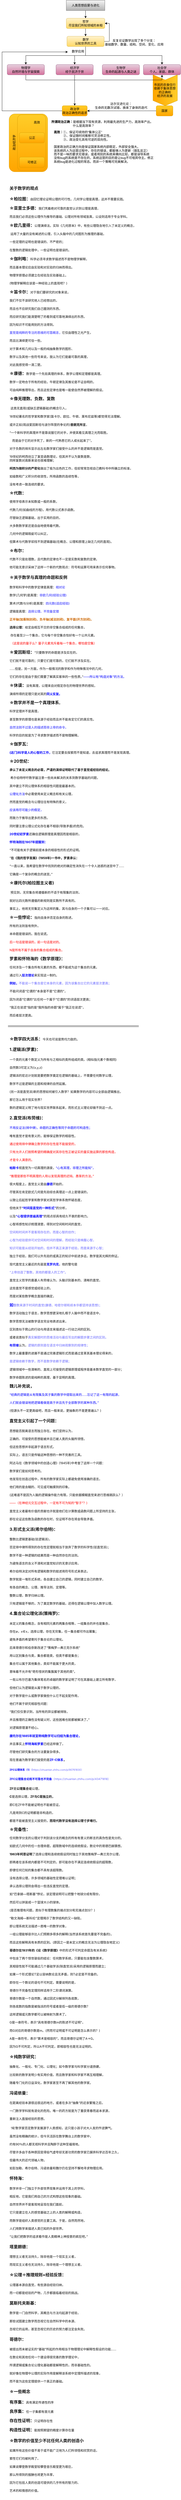 <mxfile version="21.5.0" type="github">
  <diagram name="第 1 页" id="I5FgWsDHJZ8hdMLuHsBY">
    <mxGraphModel dx="1434" dy="694" grid="1" gridSize="10" guides="1" tooltips="1" connect="1" arrows="1" fold="1" page="1" pageScale="1" pageWidth="827" pageHeight="1169" math="0" shadow="0">
      <root>
        <mxCell id="0" />
        <mxCell id="1" parent="0" />
        <mxCell id="eaX9Ms1q94o2it5L9uL4-3" value="" style="edgeStyle=orthogonalEdgeStyle;rounded=0;orthogonalLoop=1;jettySize=auto;html=1;" parent="1" source="eaX9Ms1q94o2it5L9uL4-1" target="eaX9Ms1q94o2it5L9uL4-2" edge="1">
          <mxGeometry relative="1" as="geometry" />
        </mxCell>
        <mxCell id="eaX9Ms1q94o2it5L9uL4-1" value="哲学&lt;br&gt;尽显我们所知领域的本相" style="rounded=1;whiteSpace=wrap;html=1;fillColor=#fff2cc;gradientColor=#ffd966;strokeColor=#d6b656;" parent="1" vertex="1">
          <mxGeometry x="330" y="100" width="150" height="40" as="geometry" />
        </mxCell>
        <mxCell id="eaX9Ms1q94o2it5L9uL4-8" style="edgeStyle=orthogonalEdgeStyle;rounded=0;orthogonalLoop=1;jettySize=auto;html=1;exitX=1;exitY=0.5;exitDx=0;exitDy=0;entryX=1;entryY=0.5;entryDx=0;entryDy=0;" parent="1" source="eaX9Ms1q94o2it5L9uL4-2" target="eaX9Ms1q94o2it5L9uL4-1" edge="1">
          <mxGeometry relative="1" as="geometry" />
        </mxCell>
        <mxCell id="eaX9Ms1q94o2it5L9uL4-11" style="edgeStyle=orthogonalEdgeStyle;rounded=0;orthogonalLoop=1;jettySize=auto;html=1;exitX=0.5;exitY=1;exitDx=0;exitDy=0;entryX=0.5;entryY=0;entryDx=0;entryDy=0;" parent="1" source="eaX9Ms1q94o2it5L9uL4-2" target="eaX9Ms1q94o2it5L9uL4-5" edge="1">
          <mxGeometry relative="1" as="geometry" />
        </mxCell>
        <mxCell id="eaX9Ms1q94o2it5L9uL4-12" style="edgeStyle=orthogonalEdgeStyle;rounded=0;orthogonalLoop=1;jettySize=auto;html=1;exitX=0.5;exitY=1;exitDx=0;exitDy=0;" parent="1" source="eaX9Ms1q94o2it5L9uL4-2" target="eaX9Ms1q94o2it5L9uL4-16" edge="1">
          <mxGeometry relative="1" as="geometry" />
        </mxCell>
        <mxCell id="eaX9Ms1q94o2it5L9uL4-13" style="edgeStyle=orthogonalEdgeStyle;rounded=0;orthogonalLoop=1;jettySize=auto;html=1;exitX=0.5;exitY=1;exitDx=0;exitDy=0;entryX=0.5;entryY=0;entryDx=0;entryDy=0;" parent="1" source="eaX9Ms1q94o2it5L9uL4-2" target="eaX9Ms1q94o2it5L9uL4-6" edge="1">
          <mxGeometry relative="1" as="geometry" />
        </mxCell>
        <mxCell id="eaX9Ms1q94o2it5L9uL4-2" value="数学&lt;br&gt;认知世界的工具" style="whiteSpace=wrap;html=1;rounded=1;fillColor=#fff2cc;gradientColor=#ffd966;strokeColor=#d6b656;" parent="1" vertex="1">
          <mxGeometry x="332.5" y="170" width="145" height="40" as="geometry" />
        </mxCell>
        <mxCell id="eaX9Ms1q94o2it5L9uL4-7" style="edgeStyle=orthogonalEdgeStyle;rounded=0;orthogonalLoop=1;jettySize=auto;html=1;exitX=0.5;exitY=1;exitDx=0;exitDy=0;entryX=0.5;entryY=0;entryDx=0;entryDy=0;" parent="1" source="eaX9Ms1q94o2it5L9uL4-4" target="eaX9Ms1q94o2it5L9uL4-1" edge="1">
          <mxGeometry relative="1" as="geometry" />
        </mxCell>
        <mxCell id="eaX9Ms1q94o2it5L9uL4-4" value="人类思想启蒙与进化" style="rounded=0;whiteSpace=wrap;html=1;fillColor=#f5f5f5;gradientColor=#b3b3b3;strokeColor=#666666;" parent="1" vertex="1">
          <mxGeometry x="330" y="30" width="150" height="40" as="geometry" />
        </mxCell>
        <mxCell id="eaX9Ms1q94o2it5L9uL4-5" value="物理学&lt;br&gt;自然环境与宇宙探索" style="whiteSpace=wrap;html=1;rounded=1;fillColor=#e6d0de;gradientColor=#d5739d;strokeColor=#996185;" parent="1" vertex="1">
          <mxGeometry x="100" y="280" width="145" height="40" as="geometry" />
        </mxCell>
        <mxCell id="eaX9Ms1q94o2it5L9uL4-25" style="edgeStyle=orthogonalEdgeStyle;rounded=0;orthogonalLoop=1;jettySize=auto;html=1;entryX=0.5;entryY=0;entryDx=0;entryDy=0;exitX=0.5;exitY=1;exitDx=0;exitDy=0;" parent="1" source="eaX9Ms1q94o2it5L9uL4-6" target="eaX9Ms1q94o2it5L9uL4-22" edge="1">
          <mxGeometry relative="1" as="geometry">
            <mxPoint x="430" y="340" as="sourcePoint" />
          </mxGeometry>
        </mxCell>
        <mxCell id="eaX9Ms1q94o2it5L9uL4-6" value="经济学&lt;br&gt;经于民济于世" style="whiteSpace=wrap;html=1;rounded=1;fillColor=#e6d0de;gradientColor=#d5739d;strokeColor=#996185;" parent="1" vertex="1">
          <mxGeometry x="290" y="280" width="145" height="40" as="geometry" />
        </mxCell>
        <mxCell id="eaX9Ms1q94o2it5L9uL4-9" value="反复论证数学出现了多个分支：&lt;br&gt;基础数学、数量、结构、空间、变化、应用" style="text;html=1;align=center;verticalAlign=middle;resizable=0;points=[];autosize=1;strokeColor=none;fillColor=none;" parent="1" vertex="1">
          <mxGeometry x="469" y="174" width="250" height="40" as="geometry" />
        </mxCell>
        <mxCell id="eaX9Ms1q94o2it5L9uL4-10" value="生物学&lt;br&gt;生命的起源与人类之谜" style="whiteSpace=wrap;html=1;rounded=1;fillColor=#e6d0de;gradientColor=#d5739d;strokeColor=#996185;" parent="1" vertex="1">
          <mxGeometry x="470" y="280" width="145" height="40" as="geometry" />
        </mxCell>
        <mxCell id="eaX9Ms1q94o2it5L9uL4-14" value="数学应用" style="text;html=1;align=center;verticalAlign=middle;resizable=0;points=[];autosize=1;strokeColor=none;fillColor=none;" parent="1" vertex="1">
          <mxGeometry x="340" y="214" width="70" height="30" as="geometry" />
        </mxCell>
        <mxCell id="eaX9Ms1q94o2it5L9uL4-16" value="社会学&lt;br&gt;个人、家庭、群体" style="whiteSpace=wrap;html=1;rounded=1;fillColor=#e6d0de;gradientColor=#d5739d;strokeColor=#996185;" parent="1" vertex="1">
          <mxGeometry x="630" y="280" width="145" height="40" as="geometry" />
        </mxCell>
        <mxCell id="eaX9Ms1q94o2it5L9uL4-24" style="edgeStyle=orthogonalEdgeStyle;rounded=0;orthogonalLoop=1;jettySize=auto;html=1;exitX=0;exitY=0.5;exitDx=0;exitDy=0;entryX=1;entryY=0.5;entryDx=0;entryDy=0;" parent="1" source="eaX9Ms1q94o2it5L9uL4-21" target="eaX9Ms1q94o2it5L9uL4-22" edge="1">
          <mxGeometry relative="1" as="geometry" />
        </mxCell>
        <mxCell id="eaX9Ms1q94o2it5L9uL4-21" value="国家" style="whiteSpace=wrap;html=1;rounded=1;fillColor=#ffcd28;gradientColor=#ffa500;strokeColor=#d79b00;" parent="1" vertex="1">
          <mxGeometry x="680" y="440" width="65" height="40" as="geometry" />
        </mxCell>
        <mxCell id="eaX9Ms1q94o2it5L9uL4-30" style="edgeStyle=orthogonalEdgeStyle;rounded=0;orthogonalLoop=1;jettySize=auto;html=1;exitX=0;exitY=0.5;exitDx=0;exitDy=0;entryX=-0.057;entryY=0.567;entryDx=0;entryDy=0;entryPerimeter=0;" parent="1" source="eaX9Ms1q94o2it5L9uL4-22" target="eaX9Ms1q94o2it5L9uL4-14" edge="1">
          <mxGeometry relative="1" as="geometry">
            <mxPoint x="90" y="420" as="targetPoint" />
            <Array as="points">
              <mxPoint x="80" y="460" />
              <mxPoint x="80" y="231" />
            </Array>
          </mxGeometry>
        </mxCell>
        <mxCell id="eaX9Ms1q94o2it5L9uL4-22" value="政治学&lt;br&gt;政治正确性的追求" style="whiteSpace=wrap;html=1;rounded=1;fillColor=#ffcd28;gradientColor=#ffa500;strokeColor=#d79b00;" parent="1" vertex="1">
          <mxGeometry x="314" y="440" width="97.5" height="40" as="geometry" />
        </mxCell>
        <mxCell id="eaX9Ms1q94o2it5L9uL4-27" value="" style="shape=step;perimeter=stepPerimeter;whiteSpace=wrap;html=1;fixedSize=1;rotation=90;fillColor=#ffcd28;gradientColor=#ffa500;strokeColor=#d79b00;" parent="1" vertex="1">
          <mxGeometry x="655" y="332.5" width="120" height="95" as="geometry" />
        </mxCell>
        <mxCell id="eaX9Ms1q94o2it5L9uL4-26" value="市民的衣食住行&lt;br&gt;依赖于集体思想&lt;br&gt;的正确和&lt;br&gt;经济的发展" style="text;html=1;align=center;verticalAlign=middle;resizable=0;points=[];autosize=1;strokeColor=none;fillColor=none;" parent="1" vertex="1">
          <mxGeometry x="657.5" y="345" width="110" height="70" as="geometry" />
        </mxCell>
        <mxCell id="eaX9Ms1q94o2it5L9uL4-15" style="edgeStyle=orthogonalEdgeStyle;rounded=0;orthogonalLoop=1;jettySize=auto;html=1;exitX=0.5;exitY=1;exitDx=0;exitDy=0;entryX=0.5;entryY=1;entryDx=0;entryDy=0;" parent="1" source="eaX9Ms1q94o2it5L9uL4-5" target="eaX9Ms1q94o2it5L9uL4-16" edge="1">
          <mxGeometry relative="1" as="geometry" />
        </mxCell>
        <mxCell id="eaX9Ms1q94o2it5L9uL4-28" value="达尔文进化论：&lt;br&gt;生命的无数次试错，换来了身体的迭代" style="text;html=1;align=center;verticalAlign=middle;resizable=0;points=[];autosize=1;strokeColor=none;fillColor=none;" parent="1" vertex="1">
          <mxGeometry x="427.5" y="420" width="230" height="40" as="geometry" />
        </mxCell>
        <mxCell id="eaX9Ms1q94o2it5L9uL4-31" value="&lt;b&gt;所谓政治正确：&lt;/b&gt;是根据当下现有资源，利用最先进的生产力，高效率产出。&lt;br&gt;&amp;nbsp; &amp;nbsp; &amp;nbsp; &amp;nbsp; &amp;nbsp; &amp;nbsp; &amp;nbsp; &amp;nbsp; &amp;nbsp; &amp;nbsp; &amp;nbsp; &amp;nbsp; &amp;nbsp;什么是高效率？" style="text;html=1;align=left;verticalAlign=middle;resizable=0;points=[];autosize=1;strokeColor=none;fillColor=none;" parent="1" vertex="1">
          <mxGeometry x="270" y="490" width="420" height="40" as="geometry" />
        </mxCell>
        <mxCell id="eaX9Ms1q94o2it5L9uL4-32" value="" style="whiteSpace=wrap;html=1;rounded=1;fillColor=#ffcd28;gradientColor=#ffa500;strokeColor=#d79b00;" parent="1" vertex="1">
          <mxGeometry x="107.5" y="472" width="150" height="225" as="geometry" />
        </mxCell>
        <mxCell id="eaX9Ms1q94o2it5L9uL4-36" value="政治经济学" style="text;html=1;align=center;verticalAlign=middle;resizable=0;points=[];autosize=1;strokeColor=none;fillColor=none;rotation=-90;" parent="1" vertex="1">
          <mxGeometry x="87.5" y="569" width="80" height="30" as="geometry" />
        </mxCell>
        <mxCell id="eaX9Ms1q94o2it5L9uL4-38" value="&lt;div style=&quot;text-align: left;&quot;&gt;&lt;span style=&quot;background-color: initial;&quot;&gt;&lt;b&gt;高效：&lt;/b&gt;①、保证可续持的&lt;/span&gt;&lt;span style=&quot;background-color: initial;&quot;&gt;“集体公正&lt;/span&gt;&lt;span style=&quot;background-color: initial;&quot;&gt;”&lt;/span&gt;&lt;/div&gt;&lt;div style=&quot;text-align: left;&quot;&gt;&lt;span style=&quot;background-color: initial;&quot;&gt;&amp;nbsp; &amp;nbsp; &amp;nbsp; &amp;nbsp; &amp;nbsp; &amp;nbsp;②、保证随时间推移可灵活修正性。&lt;/span&gt;&lt;/div&gt;&lt;div style=&quot;text-align: left;&quot;&gt;&lt;span style=&quot;background-color: initial;&quot;&gt;&amp;nbsp; &amp;nbsp; &amp;nbsp; &amp;nbsp; &amp;nbsp; &amp;nbsp;③、政治变化具有可逆的双向性。&lt;/span&gt;&lt;/div&gt;&lt;div style=&quot;text-align: left;&quot;&gt;&lt;span style=&quot;background-color: initial;&quot;&gt;&lt;br&gt;&lt;/span&gt;&lt;/div&gt;&lt;div style=&quot;text-align: left;&quot;&gt;&lt;span style=&quot;background-color: initial;&quot;&gt;国家政治的正确方向是保证国家系统内部稳定，外部安全强大。&lt;/span&gt;&lt;/div&gt;&lt;div style=&quot;text-align: left;&quot;&gt;&lt;span style=&quot;background-color: initial;&quot;&gt;该系统的人为运营过程中，存在的错误，都能够人为更新（拨乱反正）&lt;/span&gt;&lt;/div&gt;&lt;div style=&quot;text-align: left;&quot;&gt;&lt;span style=&quot;background-color: initial;&quot;&gt;而不是一味的要求无错误，或者用别的系统来横向比较，都是误导系统&lt;/span&gt;&lt;/div&gt;&lt;div style=&quot;text-align: left;&quot;&gt;没有bug的系统是不存在的，系统运营的目的是让bug不可喧宾夺主。修正&lt;/div&gt;&lt;div style=&quot;text-align: left;&quot;&gt;系统bug是进化过程的常态。而非一个策略可完美解决。&lt;/div&gt;" style="text;html=1;align=center;verticalAlign=middle;resizable=0;points=[];autosize=1;strokeColor=none;fillColor=none;" parent="1" vertex="1">
          <mxGeometry x="270" y="530" width="410" height="140" as="geometry" />
        </mxCell>
        <mxCell id="eaX9Ms1q94o2it5L9uL4-40" value="" style="whiteSpace=wrap;html=1;rounded=1;fillColor=#ffcd28;gradientColor=#ffa500;strokeColor=#d79b00;" parent="1" vertex="1">
          <mxGeometry x="140" y="475" width="110" height="218" as="geometry" />
        </mxCell>
        <mxCell id="eaX9Ms1q94o2it5L9uL4-41" value="高效" style="text;html=1;align=center;verticalAlign=middle;resizable=0;points=[];autosize=1;strokeColor=none;fillColor=none;" parent="1" vertex="1">
          <mxGeometry x="190" y="490" width="50" height="30" as="geometry" />
        </mxCell>
        <mxCell id="eaX9Ms1q94o2it5L9uL4-33" value="公正" style="whiteSpace=wrap;html=1;rounded=1;fillColor=#ffcd28;gradientColor=#ffa500;strokeColor=#d79b00;" parent="1" vertex="1">
          <mxGeometry x="147.5" y="545" width="97.5" height="40" as="geometry" />
        </mxCell>
        <mxCell id="eaX9Ms1q94o2it5L9uL4-35" value="可修正" style="whiteSpace=wrap;html=1;rounded=1;fillColor=#ffcd28;gradientColor=#ffa500;strokeColor=#d79b00;" parent="1" vertex="1">
          <mxGeometry x="147.5" y="640" width="97.5" height="40" as="geometry" />
        </mxCell>
        <mxCell id="bilKfY__KzNlAE83Sl6Y-1" value="&lt;p style=&quot;margin: 0px 0px 1.4em; color: rgb(18, 18, 18); font-family: -apple-system, BlinkMacSystemFont, &amp;quot;Helvetica Neue&amp;quot;, &amp;quot;PingFang SC&amp;quot;, &amp;quot;Microsoft YaHei&amp;quot;, &amp;quot;Source Han Sans SC&amp;quot;, &amp;quot;Noto Sans CJK SC&amp;quot;, &amp;quot;WenQuanYi Micro Hei&amp;quot;, sans-serif; font-size: medium; text-align: start; background-color: rgb(255, 255, 255);&quot; data-pid=&quot;-0l4N5YY&quot; data-first-child=&quot;&quot;&gt;&lt;b&gt;关于数学的观点&lt;/b&gt;&lt;/p&gt;&lt;p style=&quot;margin: 1.4em 0px; color: rgb(18, 18, 18); font-family: -apple-system, BlinkMacSystemFont, &amp;quot;Helvetica Neue&amp;quot;, &amp;quot;PingFang SC&amp;quot;, &amp;quot;Microsoft YaHei&amp;quot;, &amp;quot;Source Han Sans SC&amp;quot;, &amp;quot;Noto Sans CJK SC&amp;quot;, &amp;quot;WenQuanYi Micro Hei&amp;quot;, sans-serif; text-align: start; background-color: rgb(255, 255, 255);&quot; data-pid=&quot;8iKzsMPk&quot;&gt;&lt;b style=&quot;font-size: medium;&quot;&gt;☆柏拉图：&lt;/b&gt;&lt;font style=&quot;font-size: 12px;&quot;&gt;由回忆理论证明公理的可行性。几何学公理是真理，&lt;/font&gt;这并不需要实践。&lt;/p&gt;&lt;p style=&quot;margin: 1.4em 0px; color: rgb(18, 18, 18); font-family: -apple-system, BlinkMacSystemFont, &amp;quot;Helvetica Neue&amp;quot;, &amp;quot;PingFang SC&amp;quot;, &amp;quot;Microsoft YaHei&amp;quot;, &amp;quot;Source Han Sans SC&amp;quot;, &amp;quot;Noto Sans CJK SC&amp;quot;, &amp;quot;WenQuanYi Micro Hei&amp;quot;, sans-serif; text-align: start; background-color: rgb(255, 255, 255);&quot; data-pid=&quot;ZA_BU6yN&quot;&gt;&lt;b style=&quot;font-size: medium;&quot;&gt;☆亚里士多德：&lt;/b&gt;我们凭着绝对可靠的直觉认识到公理是真理，&lt;/p&gt;&lt;p style=&quot;margin: 1.4em 0px; color: rgb(18, 18, 18); font-family: -apple-system, BlinkMacSystemFont, &amp;quot;Helvetica Neue&amp;quot;, &amp;quot;PingFang SC&amp;quot;, &amp;quot;Microsoft YaHei&amp;quot;, &amp;quot;Source Han Sans SC&amp;quot;, &amp;quot;Noto Sans CJK SC&amp;quot;, &amp;quot;WenQuanYi Micro Hei&amp;quot;, sans-serif; text-align: start; background-color: rgb(255, 255, 255);&quot; data-pid=&quot;ZA_BU6yN&quot;&gt;而且我们必须这些公理作为推导的基础&lt;font style=&quot;font-size: 10px;&quot;&gt;。&lt;/font&gt;公理对所有领域皆真，公设则适用于专业学科。&lt;/p&gt;&lt;p style=&quot;margin: 1.4em 0px; color: rgb(18, 18, 18); font-family: -apple-system, BlinkMacSystemFont, &amp;quot;Helvetica Neue&amp;quot;, &amp;quot;PingFang SC&amp;quot;, &amp;quot;Microsoft YaHei&amp;quot;, &amp;quot;Source Han Sans SC&amp;quot;, &amp;quot;Noto Sans CJK SC&amp;quot;, &amp;quot;WenQuanYi Micro Hei&amp;quot;, sans-serif; text-align: start; background-color: rgb(255, 255, 255);&quot; data-pid=&quot;lfIeqyME&quot;&gt;&lt;b style=&quot;font-size: medium;&quot;&gt;☆欧几里得：&lt;/b&gt;&lt;font style=&quot;font-size: 12px;&quot;&gt;公理演绎法。实际《几何原本》中，&lt;/font&gt;有些公理隐含地引入了未定义的概念，&lt;/p&gt;&lt;p style=&quot;margin: 1.4em 0px; color: rgb(18, 18, 18); font-family: -apple-system, BlinkMacSystemFont, &amp;quot;Helvetica Neue&amp;quot;, &amp;quot;PingFang SC&amp;quot;, &amp;quot;Microsoft YaHei&amp;quot;, &amp;quot;Source Han Sans SC&amp;quot;, &amp;quot;Noto Sans CJK SC&amp;quot;, &amp;quot;WenQuanYi Micro Hei&amp;quot;, sans-serif; text-align: start; background-color: rgb(255, 255, 255);&quot; data-pid=&quot;lfIeqyME&quot;&gt;&lt;font style=&quot;font-size: 12px;&quot;&gt;&amp;nbsp;运用了大量的没有阐述的公理，&lt;/font&gt;引入头脑中的几何图形为推理的基础，&lt;/p&gt;&lt;p style=&quot;margin: 1.4em 0px; color: rgb(18, 18, 18); font-family: -apple-system, BlinkMacSystemFont, &amp;quot;Helvetica Neue&amp;quot;, &amp;quot;PingFang SC&amp;quot;, &amp;quot;Microsoft YaHei&amp;quot;, &amp;quot;Source Han Sans SC&amp;quot;, &amp;quot;Noto Sans CJK SC&amp;quot;, &amp;quot;WenQuanYi Micro Hei&amp;quot;, sans-serif; text-align: start; background-color: rgb(255, 255, 255);&quot; data-pid=&quot;lfIeqyME&quot;&gt;&lt;font style=&quot;font-size: 12px;&quot;&gt;一些定理的证明也是错误的、不严密的；&lt;/font&gt;&lt;/p&gt;&lt;p style=&quot;margin: 1.4em 0px; color: rgb(18, 18, 18); font-family: -apple-system, BlinkMacSystemFont, &amp;quot;Helvetica Neue&amp;quot;, &amp;quot;PingFang SC&amp;quot;, &amp;quot;Microsoft YaHei&amp;quot;, &amp;quot;Source Han Sans SC&amp;quot;, &amp;quot;Noto Sans CJK SC&amp;quot;, &amp;quot;WenQuanYi Micro Hei&amp;quot;, sans-serif; text-align: start; background-color: rgb(255, 255, 255);&quot; data-pid=&quot;lfIeqyME&quot;&gt;&lt;font style=&quot;font-size: 12px;&quot;&gt;在整数的逻辑处理中，一些证明也是错误的。&lt;/font&gt;&lt;/p&gt;&lt;p style=&quot;margin: 1.4em 0px; color: rgb(18, 18, 18); font-family: -apple-system, BlinkMacSystemFont, &amp;quot;Helvetica Neue&amp;quot;, &amp;quot;PingFang SC&amp;quot;, &amp;quot;Microsoft YaHei&amp;quot;, &amp;quot;Source Han Sans SC&amp;quot;, &amp;quot;Noto Sans CJK SC&amp;quot;, &amp;quot;WenQuanYi Micro Hei&amp;quot;, sans-serif; text-align: start; background-color: rgb(255, 255, 255);&quot; data-pid=&quot;R1uGb3oj&quot;&gt;&lt;b style=&quot;font-size: medium;&quot;&gt;☆伽利略：&lt;/b&gt;&lt;font style=&quot;font-size: 12px;&quot;&gt;科学必须寻求数学描述而不是物理学解释，&lt;/font&gt;&lt;/p&gt;&lt;p style=&quot;margin: 1.4em 0px; color: rgb(18, 18, 18); font-family: -apple-system, BlinkMacSystemFont, &amp;quot;Helvetica Neue&amp;quot;, &amp;quot;PingFang SC&amp;quot;, &amp;quot;Microsoft YaHei&amp;quot;, &amp;quot;Source Han Sans SC&amp;quot;, &amp;quot;Noto Sans CJK SC&amp;quot;, &amp;quot;WenQuanYi Micro Hei&amp;quot;, sans-serif; text-align: start; background-color: rgb(255, 255, 255);&quot; data-pid=&quot;R1uGb3oj&quot;&gt;&lt;font style=&quot;font-size: 12px;&quot;&gt;而且基本理论应由实验和对实验的归纳而得出。&lt;/font&gt;&lt;/p&gt;&lt;p style=&quot;margin: 1.4em 0px; color: rgb(18, 18, 18); font-family: -apple-system, BlinkMacSystemFont, &amp;quot;Helvetica Neue&amp;quot;, &amp;quot;PingFang SC&amp;quot;, &amp;quot;Microsoft YaHei&amp;quot;, &amp;quot;Source Han Sans SC&amp;quot;, &amp;quot;Noto Sans CJK SC&amp;quot;, &amp;quot;WenQuanYi Micro Hei&amp;quot;, sans-serif; text-align: start; background-color: rgb(255, 255, 255);&quot; data-pid=&quot;R1uGb3oj&quot;&gt;&lt;font style=&quot;font-size: 12px;&quot;&gt;物理学原理必须建立在经验及实验基础上。&lt;/font&gt;&lt;/p&gt;&lt;p style=&quot;margin: 1.4em 0px; color: rgb(18, 18, 18); font-family: -apple-system, BlinkMacSystemFont, &amp;quot;Helvetica Neue&amp;quot;, &amp;quot;PingFang SC&amp;quot;, &amp;quot;Microsoft YaHei&amp;quot;, &amp;quot;Source Han Sans SC&amp;quot;, &amp;quot;Noto Sans CJK SC&amp;quot;, &amp;quot;WenQuanYi Micro Hei&amp;quot;, sans-serif; text-align: start; background-color: rgb(255, 255, 255);&quot; data-pid=&quot;R1uGb3oj&quot;&gt;&lt;font style=&quot;font-size: 12px;&quot;&gt;(物理学解释应该是一种经验上的直观吧？)&lt;/font&gt;&lt;/p&gt;&lt;p style=&quot;margin: 1.4em 0px; color: rgb(18, 18, 18); font-family: -apple-system, BlinkMacSystemFont, &amp;quot;Helvetica Neue&amp;quot;, &amp;quot;PingFang SC&amp;quot;, &amp;quot;Microsoft YaHei&amp;quot;, &amp;quot;Source Han Sans SC&amp;quot;, &amp;quot;Noto Sans CJK SC&amp;quot;, &amp;quot;WenQuanYi Micro Hei&amp;quot;, sans-serif; text-align: start; background-color: rgb(255, 255, 255);&quot; data-pid=&quot;VMRv8nQa&quot;&gt;&lt;b style=&quot;font-size: medium;&quot;&gt;☆笛卡尔：&lt;/b&gt;&lt;font style=&quot;font-size: 12px;&quot;&gt;对于我们要研究的对象来说，&lt;/font&gt;&lt;/p&gt;&lt;p style=&quot;margin: 1.4em 0px; color: rgb(18, 18, 18); font-family: -apple-system, BlinkMacSystemFont, &amp;quot;Helvetica Neue&amp;quot;, &amp;quot;PingFang SC&amp;quot;, &amp;quot;Microsoft YaHei&amp;quot;, &amp;quot;Source Han Sans SC&amp;quot;, &amp;quot;Noto Sans CJK SC&amp;quot;, &amp;quot;WenQuanYi Micro Hei&amp;quot;, sans-serif; text-align: start; background-color: rgb(255, 255, 255);&quot; data-pid=&quot;VMRv8nQa&quot;&gt;&lt;font style=&quot;font-size: 12px;&quot;&gt;我们不仅不该研究他人已经想出的，&lt;/font&gt;&lt;/p&gt;&lt;p style=&quot;margin: 1.4em 0px; color: rgb(18, 18, 18); font-family: -apple-system, BlinkMacSystemFont, &amp;quot;Helvetica Neue&amp;quot;, &amp;quot;PingFang SC&amp;quot;, &amp;quot;Microsoft YaHei&amp;quot;, &amp;quot;Source Han Sans SC&amp;quot;, &amp;quot;Noto Sans CJK SC&amp;quot;, &amp;quot;WenQuanYi Micro Hei&amp;quot;, sans-serif; text-align: start; background-color: rgb(255, 255, 255);&quot; data-pid=&quot;VMRv8nQa&quot;&gt;&lt;font style=&quot;font-size: 12px;&quot;&gt;&lt;font style=&quot;&quot;&gt;而且也不应研究我们自己臆测的东西&lt;/font&gt;&lt;font style=&quot;&quot;&gt;，&lt;/font&gt;&lt;/font&gt;&lt;/p&gt;&lt;p style=&quot;margin: 1.4em 0px; color: rgb(18, 18, 18); font-family: -apple-system, BlinkMacSystemFont, &amp;quot;Helvetica Neue&amp;quot;, &amp;quot;PingFang SC&amp;quot;, &amp;quot;Microsoft YaHei&amp;quot;, &amp;quot;Source Han Sans SC&amp;quot;, &amp;quot;Noto Sans CJK SC&amp;quot;, &amp;quot;WenQuanYi Micro Hei&amp;quot;, sans-serif; text-align: start; background-color: rgb(255, 255, 255);&quot; data-pid=&quot;VMRv8nQa&quot;&gt;&lt;font style=&quot;font-size: 12px;&quot;&gt;而应研究我们能清楚明了的看到或可靠地演绎出的东西，&lt;/font&gt;&lt;/p&gt;&lt;p style=&quot;margin: 1.4em 0px; color: rgb(18, 18, 18); font-family: -apple-system, BlinkMacSystemFont, &amp;quot;Helvetica Neue&amp;quot;, &amp;quot;PingFang SC&amp;quot;, &amp;quot;Microsoft YaHei&amp;quot;, &amp;quot;Source Han Sans SC&amp;quot;, &amp;quot;Noto Sans CJK SC&amp;quot;, &amp;quot;WenQuanYi Micro Hei&amp;quot;, sans-serif; text-align: start; background-color: rgb(255, 255, 255);&quot; data-pid=&quot;VMRv8nQa&quot;&gt;&lt;font style=&quot;font-size: 12px;&quot;&gt;因为知识不可能用别的方法得到。&lt;/font&gt;&lt;/p&gt;&lt;p style=&quot;margin: 1.4em 0px; font-family: -apple-system, BlinkMacSystemFont, &amp;quot;Helvetica Neue&amp;quot;, &amp;quot;PingFang SC&amp;quot;, &amp;quot;Microsoft YaHei&amp;quot;, &amp;quot;Source Han Sans SC&amp;quot;, &amp;quot;Noto Sans CJK SC&amp;quot;, &amp;quot;WenQuanYi Micro Hei&amp;quot;, sans-serif; text-align: start; background-color: rgb(255, 255, 255);&quot; data-pid=&quot;VMRv8nQa&quot;&gt;&lt;font style=&quot;font-size: 12px;&quot;&gt;&lt;b style=&quot;&quot;&gt;&lt;font color=&quot;#6666ff&quot;&gt;直觉是纯粹的专注的思维的可靠概念，&lt;/font&gt;&lt;/b&gt;&lt;font color=&quot;#121212&quot;&gt;它仅由理性之光产生，&lt;/font&gt;&lt;/font&gt;&lt;/p&gt;&lt;p style=&quot;margin: 1.4em 0px; font-family: -apple-system, BlinkMacSystemFont, &amp;quot;Helvetica Neue&amp;quot;, &amp;quot;PingFang SC&amp;quot;, &amp;quot;Microsoft YaHei&amp;quot;, &amp;quot;Source Han Sans SC&amp;quot;, &amp;quot;Noto Sans CJK SC&amp;quot;, &amp;quot;WenQuanYi Micro Hei&amp;quot;, sans-serif; text-align: start; background-color: rgb(255, 255, 255);&quot; data-pid=&quot;VMRv8nQa&quot;&gt;&lt;font style=&quot;font-size: 12px;&quot;&gt;&lt;font color=&quot;#121212&quot;&gt;而且比演绎更可信一些。&lt;/font&gt;&lt;/font&gt;&lt;/p&gt;&lt;p style=&quot;margin: 1.4em 0px; color: rgb(18, 18, 18); font-family: -apple-system, BlinkMacSystemFont, &amp;quot;Helvetica Neue&amp;quot;, &amp;quot;PingFang SC&amp;quot;, &amp;quot;Microsoft YaHei&amp;quot;, &amp;quot;Source Han Sans SC&amp;quot;, &amp;quot;Noto Sans CJK SC&amp;quot;, &amp;quot;WenQuanYi Micro Hei&amp;quot;, sans-serif; text-align: start; background-color: rgb(255, 255, 255);&quot; data-pid=&quot;VMRv8nQa&quot;&gt;&lt;font style=&quot;font-size: 12px;&quot;&gt;对于算术和几何以及一般的纯抽象数学的图形、&lt;/font&gt;&lt;/p&gt;&lt;p style=&quot;margin: 1.4em 0px; color: rgb(18, 18, 18); font-family: -apple-system, BlinkMacSystemFont, &amp;quot;Helvetica Neue&amp;quot;, &amp;quot;PingFang SC&amp;quot;, &amp;quot;Microsoft YaHei&amp;quot;, &amp;quot;Source Han Sans SC&amp;quot;, &amp;quot;Noto Sans CJK SC&amp;quot;, &amp;quot;WenQuanYi Micro Hei&amp;quot;, sans-serif; text-align: start; background-color: rgb(255, 255, 255);&quot; data-pid=&quot;VMRv8nQa&quot;&gt;&lt;font style=&quot;font-size: 12px;&quot;&gt;数字以及其他一些符号来说，我认为它们是最可靠的真理，&lt;/font&gt;&lt;/p&gt;&lt;p style=&quot;margin: 1.4em 0px; color: rgb(18, 18, 18); font-family: -apple-system, BlinkMacSystemFont, &amp;quot;Helvetica Neue&amp;quot;, &amp;quot;PingFang SC&amp;quot;, &amp;quot;Microsoft YaHei&amp;quot;, &amp;quot;Source Han Sans SC&amp;quot;, &amp;quot;Noto Sans CJK SC&amp;quot;, &amp;quot;WenQuanYi Micro Hei&amp;quot;, sans-serif; text-align: start; background-color: rgb(255, 255, 255);&quot; data-pid=&quot;VMRv8nQa&quot;&gt;&lt;font style=&quot;font-size: 12px;&quot;&gt;对此我感觉得一清二楚。&lt;/font&gt;&lt;/p&gt;&lt;p style=&quot;margin: 1.4em 0px; color: rgb(18, 18, 18); font-family: -apple-system, BlinkMacSystemFont, &amp;quot;Helvetica Neue&amp;quot;, &amp;quot;PingFang SC&amp;quot;, &amp;quot;Microsoft YaHei&amp;quot;, &amp;quot;Source Han Sans SC&amp;quot;, &amp;quot;Noto Sans CJK SC&amp;quot;, &amp;quot;WenQuanYi Micro Hei&amp;quot;, sans-serif; text-align: start; background-color: rgb(255, 255, 255);&quot; data-pid=&quot;I5NqIC6I&quot;&gt;&lt;font style=&quot;&quot;&gt;&lt;b style=&quot;&quot;&gt;&lt;font style=&quot;font-size: 16px;&quot;&gt;☆康德：&lt;/font&gt;&lt;/b&gt;数学是一个先验真理的体系，数学公理和定理都是真理。&lt;/font&gt;&lt;/p&gt;&lt;p style=&quot;margin: 1.4em 0px; color: rgb(18, 18, 18); font-family: -apple-system, BlinkMacSystemFont, &amp;quot;Helvetica Neue&amp;quot;, &amp;quot;PingFang SC&amp;quot;, &amp;quot;Microsoft YaHei&amp;quot;, &amp;quot;Source Han Sans SC&amp;quot;, &amp;quot;Noto Sans CJK SC&amp;quot;, &amp;quot;WenQuanYi Micro Hei&amp;quot;, sans-serif; text-align: start; background-color: rgb(255, 255, 255);&quot; data-pid=&quot;I5NqIC6I&quot;&gt;&lt;font style=&quot;&quot;&gt;数学一定吻合于所有的经验，牛顿定律及其推论是不证自明的，&lt;/font&gt;&lt;/p&gt;&lt;p style=&quot;margin: 1.4em 0px; color: rgb(18, 18, 18); font-family: -apple-system, BlinkMacSystemFont, &amp;quot;Helvetica Neue&amp;quot;, &amp;quot;PingFang SC&amp;quot;, &amp;quot;Microsoft YaHei&amp;quot;, &amp;quot;Source Han Sans SC&amp;quot;, &amp;quot;Noto Sans CJK SC&amp;quot;, &amp;quot;WenQuanYi Micro Hei&amp;quot;, sans-serif; text-align: start; background-color: rgb(255, 255, 255);&quot; data-pid=&quot;I5NqIC6I&quot;&gt;&lt;font style=&quot;&quot;&gt;可由纯粹推理导出，而且这些定律也是唯一能使自然界被理解的假设。&lt;/font&gt;&lt;/p&gt;&lt;p style=&quot;margin: 1.4em 0px; color: rgb(18, 18, 18); font-family: -apple-system, BlinkMacSystemFont, &amp;quot;Helvetica Neue&amp;quot;, &amp;quot;PingFang SC&amp;quot;, &amp;quot;Microsoft YaHei&amp;quot;, &amp;quot;Source Han Sans SC&amp;quot;, &amp;quot;Noto Sans CJK SC&amp;quot;, &amp;quot;WenQuanYi Micro Hei&amp;quot;, sans-serif; text-align: start; background-color: rgb(255, 255, 255);&quot; data-pid=&quot;ahBSesZd&quot;&gt;&lt;font style=&quot;font-size: 16px;&quot;&gt;&lt;b&gt;☆像无理数、负数、复数&lt;/b&gt;&lt;/font&gt;&lt;/p&gt;&lt;p style=&quot;margin: 1.4em 0px; color: rgb(18, 18, 18); font-family: -apple-system, BlinkMacSystemFont, &amp;quot;Helvetica Neue&amp;quot;, &amp;quot;PingFang SC&amp;quot;, &amp;quot;Microsoft YaHei&amp;quot;, &amp;quot;Source Han Sans SC&amp;quot;, &amp;quot;Noto Sans CJK SC&amp;quot;, &amp;quot;WenQuanYi Micro Hei&amp;quot;, sans-serif; text-align: start; background-color: rgb(255, 255, 255);&quot; data-pid=&quot;ahBSesZd&quot;&gt;&lt;font style=&quot;font-size: 16px;&quot;&gt;&lt;b&gt;&amp;nbsp;&lt;/b&gt;&lt;/font&gt;这类无直观(或缺乏逻辑基础)的概念引入，&lt;/p&gt;&lt;p style=&quot;margin: 1.4em 0px; color: rgb(18, 18, 18); font-family: -apple-system, BlinkMacSystemFont, &amp;quot;Helvetica Neue&amp;quot;, &amp;quot;PingFang SC&amp;quot;, &amp;quot;Microsoft YaHei&amp;quot;, &amp;quot;Source Han Sans SC&amp;quot;, &amp;quot;Noto Sans CJK SC&amp;quot;, &amp;quot;WenQuanYi Micro Hei&amp;quot;, sans-serif; text-align: start; background-color: rgb(255, 255, 255);&quot; data-pid=&quot;ahBSesZd&quot;&gt;18世纪著名的哲学家和数学家(笛卡尔、欧拉、牛顿、莱布尼兹等)都觉得无法理解。&lt;/p&gt;&lt;p style=&quot;margin: 1.4em 0px; color: rgb(18, 18, 18); font-family: -apple-system, BlinkMacSystemFont, &amp;quot;Helvetica Neue&amp;quot;, &amp;quot;PingFang SC&amp;quot;, &amp;quot;Microsoft YaHei&amp;quot;, &amp;quot;Source Han Sans SC&amp;quot;, &amp;quot;Noto Sans CJK SC&amp;quot;, &amp;quot;WenQuanYi Micro Hei&amp;quot;, sans-serif; text-align: start; background-color: rgb(255, 255, 255);&quot; data-pid=&quot;ahBSesZd&quot;&gt;&lt;font style=&quot;font-size: 12px;&quot;&gt;或许正如(观战爱因斯坦与波尔阵营的争论的)&lt;b&gt;普朗克所言&lt;/b&gt;，&lt;/font&gt;&lt;/p&gt;&lt;p style=&quot;margin: 1.4em 0px; color: rgb(18, 18, 18); font-family: -apple-system, BlinkMacSystemFont, &amp;quot;Helvetica Neue&amp;quot;, &amp;quot;PingFang SC&amp;quot;, &amp;quot;Microsoft YaHei&amp;quot;, &amp;quot;Source Han Sans SC&amp;quot;, &amp;quot;Noto Sans CJK SC&amp;quot;, &amp;quot;WenQuanYi Micro Hei&amp;quot;, sans-serif; text-align: start; background-color: rgb(255, 255, 255);&quot; data-pid=&quot;ahBSesZd&quot;&gt;&lt;font style=&quot;font-size: 12px;&quot;&gt;“一个新科学的真理并不是靠说服它的对手，并使其看见真理之光而取胜。&lt;/font&gt;&lt;/p&gt;&lt;p style=&quot;margin: 1.4em 0px; color: rgb(18, 18, 18); font-family: -apple-system, BlinkMacSystemFont, &amp;quot;Helvetica Neue&amp;quot;, &amp;quot;PingFang SC&amp;quot;, &amp;quot;Microsoft YaHei&amp;quot;, &amp;quot;Source Han Sans SC&amp;quot;, &amp;quot;Noto Sans CJK SC&amp;quot;, &amp;quot;WenQuanYi Micro Hei&amp;quot;, sans-serif; text-align: start; background-color: rgb(255, 255, 255);&quot; data-pid=&quot;ahBSesZd&quot;&gt;&lt;font style=&quot;font-size: 12px;&quot;&gt;&amp;nbsp; &amp;nbsp;而是由于它的对手死了，新的一代熟悉它的人成长起来了”。&lt;/font&gt;&lt;/p&gt;&lt;p style=&quot;margin: 1.4em 0px; color: rgb(18, 18, 18); font-family: -apple-system, BlinkMacSystemFont, &amp;quot;Helvetica Neue&amp;quot;, &amp;quot;PingFang SC&amp;quot;, &amp;quot;Microsoft YaHei&amp;quot;, &amp;quot;Source Han Sans SC&amp;quot;, &amp;quot;Noto Sans CJK SC&amp;quot;, &amp;quot;WenQuanYi Micro Hei&amp;quot;, sans-serif; text-align: start; background-color: rgb(255, 255, 255);&quot; data-pid=&quot;ahBSesZd&quot;&gt;&lt;font style=&quot;font-size: 12px;&quot;&gt;对于负数的排斥显示出左右数学家们接受什么的并不是逻辑而是直觉。&lt;/font&gt;&lt;/p&gt;&lt;p style=&quot;margin: 1.4em 0px; color: rgb(18, 18, 18); font-family: -apple-system, BlinkMacSystemFont, &amp;quot;Helvetica Neue&amp;quot;, &amp;quot;PingFang SC&amp;quot;, &amp;quot;Microsoft YaHei&amp;quot;, &amp;quot;Source Han Sans SC&amp;quot;, &amp;quot;Noto Sans CJK SC&amp;quot;, &amp;quot;WenQuanYi Micro Hei&amp;quot;, sans-serif; text-align: start; background-color: rgb(255, 255, 255);&quot; data-pid=&quot;ahBSesZd&quot;&gt;&lt;font style=&quot;font-size: 12px;&quot;&gt;19世纪的柯西创立了复变函数理论，但其并不认为复数是数，&lt;br&gt;同样复数对高斯来说也很难理解；&lt;br&gt;&lt;/font&gt;&lt;/p&gt;&lt;p style=&quot;margin: 1.4em 0px; color: rgb(18, 18, 18); font-family: -apple-system, BlinkMacSystemFont, &amp;quot;Helvetica Neue&amp;quot;, &amp;quot;PingFang SC&amp;quot;, &amp;quot;Microsoft YaHei&amp;quot;, &amp;quot;Source Han Sans SC&amp;quot;, &amp;quot;Noto Sans CJK SC&amp;quot;, &amp;quot;WenQuanYi Micro Hei&amp;quot;, sans-serif; text-align: start; background-color: rgb(255, 255, 255);&quot; data-pid=&quot;ahBSesZd&quot;&gt;&lt;b&gt;柯西为微积分的严密化&lt;/b&gt;做出了极为出色的工作，但却常常忽视自己教科书中所确立的标准，&lt;/p&gt;&lt;p style=&quot;margin: 1.4em 0px; color: rgb(18, 18, 18); font-family: -apple-system, BlinkMacSystemFont, &amp;quot;Helvetica Neue&amp;quot;, &amp;quot;PingFang SC&amp;quot;, &amp;quot;Microsoft YaHei&amp;quot;, &amp;quot;Source Han Sans SC&amp;quot;, &amp;quot;Noto Sans CJK SC&amp;quot;, &amp;quot;WenQuanYi Micro Hei&amp;quot;, sans-serif; text-align: start; background-color: rgb(255, 255, 255);&quot; data-pid=&quot;ahBSesZd&quot;&gt;&lt;font style=&quot;font-size: 12px;&quot;&gt;如级数和广义积分的收敛性，&lt;/font&gt;所用函数的连续性等，&lt;/p&gt;&lt;p style=&quot;margin: 1.4em 0px; color: rgb(18, 18, 18); font-family: -apple-system, BlinkMacSystemFont, &amp;quot;Helvetica Neue&amp;quot;, &amp;quot;PingFang SC&amp;quot;, &amp;quot;Microsoft YaHei&amp;quot;, &amp;quot;Source Han Sans SC&amp;quot;, &amp;quot;Noto Sans CJK SC&amp;quot;, &amp;quot;WenQuanYi Micro Hei&amp;quot;, sans-serif; text-align: start; background-color: rgb(255, 255, 255);&quot; data-pid=&quot;ahBSesZd&quot;&gt;没有考虑一致连续的要求。&lt;/p&gt;&lt;p style=&quot;margin: 1.4em 0px; color: rgb(18, 18, 18); font-family: -apple-system, BlinkMacSystemFont, &amp;quot;Helvetica Neue&amp;quot;, &amp;quot;PingFang SC&amp;quot;, &amp;quot;Microsoft YaHei&amp;quot;, &amp;quot;Source Han Sans SC&amp;quot;, &amp;quot;Noto Sans CJK SC&amp;quot;, &amp;quot;WenQuanYi Micro Hei&amp;quot;, sans-serif; text-align: start; background-color: rgb(255, 255, 255);&quot; data-pid=&quot;XUXQpTZu&quot;&gt;&lt;b style=&quot;font-size: medium;&quot;&gt;☆代数：&lt;/b&gt;&lt;/p&gt;&lt;p style=&quot;margin: 1.4em 0px; color: rgb(18, 18, 18); font-family: -apple-system, BlinkMacSystemFont, &amp;quot;Helvetica Neue&amp;quot;, &amp;quot;PingFang SC&amp;quot;, &amp;quot;Microsoft YaHei&amp;quot;, &amp;quot;Source Han Sans SC&amp;quot;, &amp;quot;Noto Sans CJK SC&amp;quot;, &amp;quot;WenQuanYi Micro Hei&amp;quot;, sans-serif; text-align: start; background-color: rgb(255, 255, 255);&quot; data-pid=&quot;XUXQpTZu&quot;&gt;&lt;font style=&quot;font-size: 12px;&quot;&gt;使用字母表示未知数或一般的系数，&lt;/font&gt;&lt;/p&gt;&lt;p style=&quot;margin: 1.4em 0px; color: rgb(18, 18, 18); font-family: -apple-system, BlinkMacSystemFont, &amp;quot;Helvetica Neue&amp;quot;, &amp;quot;PingFang SC&amp;quot;, &amp;quot;Microsoft YaHei&amp;quot;, &amp;quot;Source Han Sans SC&amp;quot;, &amp;quot;Noto Sans CJK SC&amp;quot;, &amp;quot;WenQuanYi Micro Hei&amp;quot;, sans-serif; text-align: start; background-color: rgb(255, 255, 255);&quot; data-pid=&quot;XUXQpTZu&quot;&gt;&lt;font style=&quot;font-size: 12px;&quot;&gt;代数几何(如曲线的方程)，用代数公式表示函数。&lt;/font&gt;&lt;/p&gt;&lt;p style=&quot;margin: 1.4em 0px; color: rgb(18, 18, 18); font-family: -apple-system, BlinkMacSystemFont, &amp;quot;Helvetica Neue&amp;quot;, &amp;quot;PingFang SC&amp;quot;, &amp;quot;Microsoft YaHei&amp;quot;, &amp;quot;Source Han Sans SC&amp;quot;, &amp;quot;Noto Sans CJK SC&amp;quot;, &amp;quot;WenQuanYi Micro Hei&amp;quot;, sans-serif; text-align: start; background-color: rgb(255, 255, 255);&quot; data-pid=&quot;XUXQpTZu&quot;&gt;&lt;font style=&quot;font-size: 12px;&quot;&gt;尽管缺乏逻辑基础，&lt;/font&gt;出于实用的目的，&lt;/p&gt;&lt;p style=&quot;margin: 1.4em 0px; color: rgb(18, 18, 18); font-family: -apple-system, BlinkMacSystemFont, &amp;quot;Helvetica Neue&amp;quot;, &amp;quot;PingFang SC&amp;quot;, &amp;quot;Microsoft YaHei&amp;quot;, &amp;quot;Source Han Sans SC&amp;quot;, &amp;quot;Noto Sans CJK SC&amp;quot;, &amp;quot;WenQuanYi Micro Hei&amp;quot;, sans-serif; text-align: start; background-color: rgb(255, 255, 255);&quot; data-pid=&quot;XUXQpTZu&quot;&gt;大多数数学家还是自由地使用着代数。&lt;/p&gt;&lt;p style=&quot;margin: 1.4em 0px; color: rgb(18, 18, 18); font-family: -apple-system, BlinkMacSystemFont, &amp;quot;Helvetica Neue&amp;quot;, &amp;quot;PingFang SC&amp;quot;, &amp;quot;Microsoft YaHei&amp;quot;, &amp;quot;Source Han Sans SC&amp;quot;, &amp;quot;Noto Sans CJK SC&amp;quot;, &amp;quot;WenQuanYi Micro Hei&amp;quot;, sans-serif; text-align: start; background-color: rgb(255, 255, 255);&quot; data-pid=&quot;XUXQpTZu&quot;&gt;&lt;font style=&quot;font-size: 12px;&quot;&gt;几何中的逻辑瑕疵可以纠正，&lt;/font&gt;&lt;/p&gt;&lt;p style=&quot;margin: 1.4em 0px; color: rgb(18, 18, 18); font-family: -apple-system, BlinkMacSystemFont, &amp;quot;Helvetica Neue&amp;quot;, &amp;quot;PingFang SC&amp;quot;, &amp;quot;Microsoft YaHei&amp;quot;, &amp;quot;Source Han Sans SC&amp;quot;, &amp;quot;Noto Sans CJK SC&amp;quot;, &amp;quot;WenQuanYi Micro Hei&amp;quot;, sans-serif; text-align: start; background-color: rgb(255, 255, 255);&quot; data-pid=&quot;XUXQpTZu&quot;&gt;&lt;font style=&quot;font-size: 12px;&quot;&gt;但算术与代数学却找不到逻辑基础(在概念、公理和原理上缺乏几何的直观)。&lt;/font&gt;&lt;/p&gt;&lt;p style=&quot;margin: 1.4em 0px; color: rgb(18, 18, 18); font-family: -apple-system, BlinkMacSystemFont, &amp;quot;Helvetica Neue&amp;quot;, &amp;quot;PingFang SC&amp;quot;, &amp;quot;Microsoft YaHei&amp;quot;, &amp;quot;Source Han Sans SC&amp;quot;, &amp;quot;Noto Sans CJK SC&amp;quot;, &amp;quot;WenQuanYi Micro Hei&amp;quot;, sans-serif; text-align: start; background-color: rgb(255, 255, 255);&quot; data-pid=&quot;0MME_6NC&quot;&gt;&lt;b style=&quot;font-size: medium;&quot;&gt;☆布尔：&lt;/b&gt;&lt;/p&gt;&lt;p style=&quot;margin: 1.4em 0px; color: rgb(18, 18, 18); font-family: -apple-system, BlinkMacSystemFont, &amp;quot;Helvetica Neue&amp;quot;, &amp;quot;PingFang SC&amp;quot;, &amp;quot;Microsoft YaHei&amp;quot;, &amp;quot;Source Han Sans SC&amp;quot;, &amp;quot;Noto Sans CJK SC&amp;quot;, &amp;quot;WenQuanYi Micro Hei&amp;quot;, sans-serif; text-align: start; background-color: rgb(255, 255, 255);&quot; data-pid=&quot;0MME_6NC&quot;&gt;&lt;font style=&quot;font-size: 12px;&quot;&gt;代数不只是处理数，且代数的定律也不一定是实数和复数的定律。&lt;/font&gt;&lt;/p&gt;&lt;p style=&quot;margin: 1.4em 0px; color: rgb(18, 18, 18); font-family: -apple-system, BlinkMacSystemFont, &amp;quot;Helvetica Neue&amp;quot;, &amp;quot;PingFang SC&amp;quot;, &amp;quot;Microsoft YaHei&amp;quot;, &amp;quot;Source Han Sans SC&amp;quot;, &amp;quot;Noto Sans CJK SC&amp;quot;, &amp;quot;WenQuanYi Micro Hei&amp;quot;, sans-serif; text-align: start; background-color: rgb(255, 255, 255);&quot; data-pid=&quot;0MME_6NC&quot;&gt;&lt;font style=&quot;font-size: 12px;&quot;&gt;他可能无意识采纳了这样一个新的代数观点：符号和运算可用来表示任何事物。&lt;/font&gt;&lt;/p&gt;&lt;p style=&quot;margin: 1.4em 0px; color: rgb(18, 18, 18); font-family: -apple-system, BlinkMacSystemFont, &amp;quot;Helvetica Neue&amp;quot;, &amp;quot;PingFang SC&amp;quot;, &amp;quot;Microsoft YaHei&amp;quot;, &amp;quot;Source Han Sans SC&amp;quot;, &amp;quot;Noto Sans CJK SC&amp;quot;, &amp;quot;WenQuanYi Micro Hei&amp;quot;, sans-serif; font-size: medium; text-align: start; background-color: rgb(255, 255, 255);&quot; data-pid=&quot;AFIDlYjn&quot;&gt;&lt;b&gt;☆关于数学与真理的命题和反例&lt;/b&gt;&lt;/p&gt;&lt;p style=&quot;margin: 1.4em 0px; font-family: -apple-system, BlinkMacSystemFont, &amp;quot;Helvetica Neue&amp;quot;, &amp;quot;PingFang SC&amp;quot;, &amp;quot;Microsoft YaHei&amp;quot;, &amp;quot;Source Han Sans SC&amp;quot;, &amp;quot;Noto Sans CJK SC&amp;quot;, &amp;quot;WenQuanYi Micro Hei&amp;quot;, sans-serif; text-align: start; background-color: rgb(255, 255, 255);&quot; data-pid=&quot;x32fAzg6&quot;&gt;&lt;font style=&quot;font-size: 12px;&quot;&gt;&lt;font color=&quot;#121212&quot;&gt;数学和科学中的数学定律是真理：&lt;/font&gt;&lt;b style=&quot;&quot;&gt;&lt;font color=&quot;#6666ff&quot;&gt;相对论&lt;/font&gt;&lt;/b&gt;&lt;/font&gt;&lt;/p&gt;&lt;p style=&quot;margin: 1.4em 0px; font-family: -apple-system, BlinkMacSystemFont, &amp;quot;Helvetica Neue&amp;quot;, &amp;quot;PingFang SC&amp;quot;, &amp;quot;Microsoft YaHei&amp;quot;, &amp;quot;Source Han Sans SC&amp;quot;, &amp;quot;Noto Sans CJK SC&amp;quot;, &amp;quot;WenQuanYi Micro Hei&amp;quot;, sans-serif; text-align: start; background-color: rgb(255, 255, 255);&quot; data-pid=&quot;HxR3UR1X&quot;&gt;&lt;font style=&quot;font-size: 12px;&quot;&gt;&lt;font color=&quot;#121212&quot;&gt;数学(几何学)是真理：&lt;/font&gt;&lt;b style=&quot;&quot;&gt;&lt;font color=&quot;#6666ff&quot;&gt;非欧几何(经验公理)&lt;/font&gt;&lt;/b&gt;&lt;/font&gt;&lt;/p&gt;&lt;p style=&quot;margin: 1.4em 0px; font-family: -apple-system, BlinkMacSystemFont, &amp;quot;Helvetica Neue&amp;quot;, &amp;quot;PingFang SC&amp;quot;, &amp;quot;Microsoft YaHei&amp;quot;, &amp;quot;Source Han Sans SC&amp;quot;, &amp;quot;Noto Sans CJK SC&amp;quot;, &amp;quot;WenQuanYi Micro Hei&amp;quot;, sans-serif; text-align: start; background-color: rgb(255, 255, 255);&quot; data-pid=&quot;7JzM-J3O&quot;&gt;&lt;font style=&quot;font-size: 12px;&quot;&gt;&lt;font color=&quot;#121212&quot;&gt;算术(代数与分析)是真理：&lt;/font&gt;&lt;b style=&quot;&quot;&gt;&lt;font color=&quot;#6666ff&quot;&gt;四元数(适应经验)&lt;/font&gt;&lt;/b&gt;&lt;/font&gt;&lt;/p&gt;&lt;p style=&quot;margin: 1.4em 0px; font-family: -apple-system, BlinkMacSystemFont, &amp;quot;Helvetica Neue&amp;quot;, &amp;quot;PingFang SC&amp;quot;, &amp;quot;Microsoft YaHei&amp;quot;, &amp;quot;Source Han Sans SC&amp;quot;, &amp;quot;Noto Sans CJK SC&amp;quot;, &amp;quot;WenQuanYi Micro Hei&amp;quot;, sans-serif; text-align: start; background-color: rgb(255, 255, 255);&quot; data-pid=&quot;pWFPzrmj&quot;&gt;&lt;font style=&quot;font-size: 12px;&quot;&gt;&lt;font color=&quot;#121212&quot;&gt;逻辑是真理：&lt;/font&gt;&lt;b style=&quot;&quot;&gt;&lt;font color=&quot;#6666ff&quot;&gt;选择公理、不完备定理&lt;/font&gt;&lt;/b&gt;&lt;/font&gt;&lt;/p&gt;&lt;p style=&quot;margin: 1.4em 0px; font-family: -apple-system, BlinkMacSystemFont, &amp;quot;Helvetica Neue&amp;quot;, &amp;quot;PingFang SC&amp;quot;, &amp;quot;Microsoft YaHei&amp;quot;, &amp;quot;Source Han Sans SC&amp;quot;, &amp;quot;Noto Sans CJK SC&amp;quot;, &amp;quot;WenQuanYi Micro Hei&amp;quot;, sans-serif; text-align: start; background-color: rgb(255, 255, 255);&quot; data-pid=&quot;E-XCOVpS&quot;&gt;&lt;font color=&quot;#cc6600&quot; style=&quot;font-size: 12px;&quot;&gt;&lt;b style=&quot;&quot;&gt;正半轴(加乘除封闭)、负半轴(减法封闭)、复平面(开方封闭)。&lt;/b&gt;&lt;/font&gt;&lt;/p&gt;&lt;p style=&quot;margin: 1.4em 0px; color: rgb(18, 18, 18); font-family: -apple-system, BlinkMacSystemFont, &amp;quot;Helvetica Neue&amp;quot;, &amp;quot;PingFang SC&amp;quot;, &amp;quot;Microsoft YaHei&amp;quot;, &amp;quot;Source Han Sans SC&amp;quot;, &amp;quot;Noto Sans CJK SC&amp;quot;, &amp;quot;WenQuanYi Micro Hei&amp;quot;, sans-serif; text-align: start; background-color: rgb(255, 255, 255);&quot; data-pid=&quot;RAD-zAM2&quot;&gt;&lt;font style=&quot;font-size: 12px;&quot;&gt;&lt;b&gt;选择公理：&lt;/b&gt;给定由相互不交的非空集合组成的任何集合，&lt;/font&gt;&lt;/p&gt;&lt;p style=&quot;margin: 1.4em 0px; color: rgb(18, 18, 18); font-family: -apple-system, BlinkMacSystemFont, &amp;quot;Helvetica Neue&amp;quot;, &amp;quot;PingFang SC&amp;quot;, &amp;quot;Microsoft YaHei&amp;quot;, &amp;quot;Source Han Sans SC&amp;quot;, &amp;quot;Noto Sans CJK SC&amp;quot;, &amp;quot;WenQuanYi Micro Hei&amp;quot;, sans-serif; text-align: start; background-color: rgb(255, 255, 255);&quot; data-pid=&quot;RAD-zAM2&quot;&gt;&lt;font style=&quot;font-size: 12px;&quot;&gt;&amp;nbsp;存在着至少一个集合，它与每个非空集合恰好有一个公共元素。&lt;/font&gt;&lt;/p&gt;&lt;p style=&quot;margin: 1.4em 0px; font-family: -apple-system, BlinkMacSystemFont, &amp;quot;Helvetica Neue&amp;quot;, &amp;quot;PingFang SC&amp;quot;, &amp;quot;Microsoft YaHei&amp;quot;, &amp;quot;Source Han Sans SC&amp;quot;, &amp;quot;Noto Sans CJK SC&amp;quot;, &amp;quot;WenQuanYi Micro Hei&amp;quot;, sans-serif; text-align: start; background-color: rgb(255, 255, 255);&quot; data-pid=&quot;RAD-zAM2&quot;&gt;&lt;font style=&quot;font-size: 12px;&quot;&gt;&lt;font color=&quot;#121212&quot;&gt;&amp;nbsp;&lt;/font&gt;&lt;font color=&quot;#ff0000&quot;&gt;（这是说的量子么？量子元素充斥着每一个集合，哪怕是空集）&lt;/font&gt;&lt;/font&gt;&lt;/p&gt;&lt;p style=&quot;margin: 1.4em 0px; color: rgb(18, 18, 18); font-family: -apple-system, BlinkMacSystemFont, &amp;quot;Helvetica Neue&amp;quot;, &amp;quot;PingFang SC&amp;quot;, &amp;quot;Microsoft YaHei&amp;quot;, &amp;quot;Source Han Sans SC&amp;quot;, &amp;quot;Noto Sans CJK SC&amp;quot;, &amp;quot;WenQuanYi Micro Hei&amp;quot;, sans-serif; text-align: start; background-color: rgb(255, 255, 255);&quot; data-pid=&quot;BdGt_LEz&quot;&gt;&lt;b style=&quot;font-size: medium;&quot;&gt;☆爱因斯坦：&lt;/b&gt;&lt;font style=&quot;font-size: 12px;&quot;&gt;“只要数学的命题是涉及实在的，&lt;/font&gt;&lt;/p&gt;&lt;p style=&quot;margin: 1.4em 0px; color: rgb(18, 18, 18); font-family: -apple-system, BlinkMacSystemFont, &amp;quot;Helvetica Neue&amp;quot;, &amp;quot;PingFang SC&amp;quot;, &amp;quot;Microsoft YaHei&amp;quot;, &amp;quot;Source Han Sans SC&amp;quot;, &amp;quot;Noto Sans CJK SC&amp;quot;, &amp;quot;WenQuanYi Micro Hei&amp;quot;, sans-serif; text-align: start; background-color: rgb(255, 255, 255);&quot; data-pid=&quot;BdGt_LEz&quot;&gt;它们就不是可靠的；只要它们是可靠的，它们就不涉及实在。&lt;/p&gt;&lt;p style=&quot;margin: 1.4em 0px; color: rgb(18, 18, 18); font-family: -apple-system, BlinkMacSystemFont, &amp;quot;Helvetica Neue&amp;quot;, &amp;quot;PingFang SC&amp;quot;, &amp;quot;Microsoft YaHei&amp;quot;, &amp;quot;Source Han Sans SC&amp;quot;, &amp;quot;Noto Sans CJK SC&amp;quot;, &amp;quot;WenQuanYi Micro Hei&amp;quot;, sans-serif; text-align: start; background-color: rgb(255, 255, 255);&quot; data-pid=&quot;BdGt_LEz&quot;&gt;……但是，另一方面，作为一般情况的数学和作为特殊情况中的几何，&lt;/p&gt;&lt;p style=&quot;margin: 1.4em 0px; font-family: -apple-system, BlinkMacSystemFont, &amp;quot;Helvetica Neue&amp;quot;, &amp;quot;PingFang SC&amp;quot;, &amp;quot;Microsoft YaHei&amp;quot;, &amp;quot;Source Han Sans SC&amp;quot;, &amp;quot;Noto Sans CJK SC&amp;quot;, &amp;quot;WenQuanYi Micro Hei&amp;quot;, sans-serif; text-align: start; background-color: rgb(255, 255, 255);&quot; data-pid=&quot;BdGt_LEz&quot;&gt;&lt;span style=&quot;color: rgb(18, 18, 18);&quot;&gt;它们的存在是由于我们需要了解真实客体的一些性质。”&lt;/span&gt;&lt;font color=&quot;#0000ff&quot;&gt;——所以有“构造对象”的方法。&lt;/font&gt;&lt;/p&gt;&lt;p style=&quot;margin: 1.4em 0px; color: rgb(18, 18, 18); font-family: -apple-system, BlinkMacSystemFont, &amp;quot;Helvetica Neue&amp;quot;, &amp;quot;PingFang SC&amp;quot;, &amp;quot;Microsoft YaHei&amp;quot;, &amp;quot;Source Han Sans SC&amp;quot;, &amp;quot;Noto Sans CJK SC&amp;quot;, &amp;quot;WenQuanYi Micro Hei&amp;quot;, sans-serif; text-align: start; background-color: rgb(255, 255, 255);&quot; data-pid=&quot;QoXbV1Am&quot;&gt;&lt;b style=&quot;font-size: medium;&quot;&gt;☆休谟：&lt;/b&gt;&lt;font style=&quot;font-size: 12px;&quot;&gt;没有真理，公理来自对假定存在的物理世界的感知，&lt;/font&gt;&lt;/p&gt;&lt;p style=&quot;margin: 1.4em 0px; font-family: -apple-system, BlinkMacSystemFont, &amp;quot;Helvetica Neue&amp;quot;, &amp;quot;PingFang SC&amp;quot;, &amp;quot;Microsoft YaHei&amp;quot;, &amp;quot;Source Han Sans SC&amp;quot;, &amp;quot;Noto Sans CJK SC&amp;quot;, &amp;quot;WenQuanYi Micro Hei&amp;quot;, sans-serif; text-align: start; background-color: rgb(255, 255, 255);&quot; data-pid=&quot;QoXbV1Am&quot;&gt;&lt;font style=&quot;font-size: 12px;&quot;&gt;&lt;font color=&quot;#121212&quot;&gt;演绎所得的定理只是对其的&lt;/font&gt;&lt;b style=&quot;&quot;&gt;&lt;font color=&quot;#0000ff&quot;&gt;同义反复。&lt;/font&gt;&lt;/b&gt;&lt;/font&gt;&lt;/p&gt;&lt;p style=&quot;margin: 1.4em 0px; color: rgb(18, 18, 18); font-family: -apple-system, BlinkMacSystemFont, &amp;quot;Helvetica Neue&amp;quot;, &amp;quot;PingFang SC&amp;quot;, &amp;quot;Microsoft YaHei&amp;quot;, &amp;quot;Source Han Sans SC&amp;quot;, &amp;quot;Noto Sans CJK SC&amp;quot;, &amp;quot;WenQuanYi Micro Hei&amp;quot;, sans-serif; text-align: start; background-color: rgb(255, 255, 255);&quot; data-pid=&quot;bqycNpvK&quot;&gt;&lt;font style=&quot;font-size: 16px;&quot;&gt;&lt;b&gt;☆数学并不是一个真理体系&lt;/b&gt;&lt;/font&gt;&lt;font style=&quot;font-size: 12px;&quot;&gt;&lt;b&gt;。&lt;/b&gt;&lt;/font&gt;&lt;/p&gt;&lt;p style=&quot;margin: 1.4em 0px; color: rgb(18, 18, 18); font-family: -apple-system, BlinkMacSystemFont, &amp;quot;Helvetica Neue&amp;quot;, &amp;quot;PingFang SC&amp;quot;, &amp;quot;Microsoft YaHei&amp;quot;, &amp;quot;Source Han Sans SC&amp;quot;, &amp;quot;Noto Sans CJK SC&amp;quot;, &amp;quot;WenQuanYi Micro Hei&amp;quot;, sans-serif; text-align: start; background-color: rgb(255, 255, 255);&quot; data-pid=&quot;bqycNpvK&quot;&gt;&lt;font style=&quot;font-size: 12px;&quot;&gt;科学定理并不是真理，&lt;/font&gt;&lt;/p&gt;&lt;p style=&quot;margin: 1.4em 0px; color: rgb(18, 18, 18); font-family: -apple-system, BlinkMacSystemFont, &amp;quot;Helvetica Neue&amp;quot;, &amp;quot;PingFang SC&amp;quot;, &amp;quot;Microsoft YaHei&amp;quot;, &amp;quot;Source Han Sans SC&amp;quot;, &amp;quot;Noto Sans CJK SC&amp;quot;, &amp;quot;WenQuanYi Micro Hei&amp;quot;, sans-serif; text-align: start; background-color: rgb(255, 255, 255);&quot; data-pid=&quot;bqycNpvK&quot;&gt;&lt;font style=&quot;font-size: 12px;&quot;&gt;甚至数学的原理也是来源于经验而且并不能肯定它们的真实性。&lt;/font&gt;&lt;/p&gt;&lt;p style=&quot;margin: 1.4em 0px; font-family: -apple-system, BlinkMacSystemFont, &amp;quot;Helvetica Neue&amp;quot;, &amp;quot;PingFang SC&amp;quot;, &amp;quot;Microsoft YaHei&amp;quot;, &amp;quot;Source Han Sans SC&amp;quot;, &amp;quot;Noto Sans CJK SC&amp;quot;, &amp;quot;WenQuanYi Micro Hei&amp;quot;, sans-serif; text-align: start; background-color: rgb(255, 255, 255);&quot; data-pid=&quot;bqycNpvK&quot;&gt;&lt;font color=&quot;#6666ff&quot; style=&quot;font-size: 12px;&quot;&gt;&lt;b style=&quot;&quot;&gt;自然法则不过是人的描述而非上帝的命令。&lt;/b&gt;&lt;/font&gt;&lt;/p&gt;&lt;p style=&quot;margin: 1.4em 0px; color: rgb(18, 18, 18); font-family: -apple-system, BlinkMacSystemFont, &amp;quot;Helvetica Neue&amp;quot;, &amp;quot;PingFang SC&amp;quot;, &amp;quot;Microsoft YaHei&amp;quot;, &amp;quot;Source Han Sans SC&amp;quot;, &amp;quot;Noto Sans CJK SC&amp;quot;, &amp;quot;WenQuanYi Micro Hei&amp;quot;, sans-serif; text-align: start; background-color: rgb(255, 255, 255);&quot; data-pid=&quot;bqycNpvK&quot;&gt;&lt;font style=&quot;font-size: 12px;&quot;&gt;科学的目的就是为了寻求数学描述而不是物理解释。&lt;/font&gt;&lt;/p&gt;&lt;p style=&quot;margin: 1.4em 0px; color: rgb(18, 18, 18); font-family: -apple-system, BlinkMacSystemFont, &amp;quot;Helvetica Neue&amp;quot;, &amp;quot;PingFang SC&amp;quot;, &amp;quot;Microsoft YaHei&amp;quot;, &amp;quot;Source Han Sans SC&amp;quot;, &amp;quot;Noto Sans CJK SC&amp;quot;, &amp;quot;WenQuanYi Micro Hei&amp;quot;, sans-serif; text-align: start; background-color: rgb(255, 255, 255);&quot; data-pid=&quot;fQQpdT5X&quot;&gt;&lt;b style=&quot;font-size: medium;&quot;&gt;☆伽罗瓦：&lt;/b&gt;&lt;/p&gt;&lt;p style=&quot;margin: 1.4em 0px; font-family: -apple-system, BlinkMacSystemFont, &amp;quot;Helvetica Neue&amp;quot;, &amp;quot;PingFang SC&amp;quot;, &amp;quot;Microsoft YaHei&amp;quot;, &amp;quot;Source Han Sans SC&amp;quot;, &amp;quot;Noto Sans CJK SC&amp;quot;, &amp;quot;WenQuanYi Micro Hei&amp;quot;, sans-serif; text-align: start; background-color: rgb(255, 255, 255);&quot; data-pid=&quot;fQQpdT5X&quot;&gt;&lt;font style=&quot;font-size: 12px;&quot;&gt;&lt;b style=&quot;&quot;&gt;&lt;font color=&quot;#0000ff&quot;&gt;(这门)科学是人的心智的工作，&lt;/font&gt;&lt;/b&gt;&lt;font color=&quot;#121212&quot;&gt;它注定要去探索而不是知道，去追求真理而不是发现真理。&lt;/font&gt;&lt;/font&gt;&lt;/p&gt;&lt;p style=&quot;margin: 1.4em 0px; color: rgb(18, 18, 18); font-family: -apple-system, BlinkMacSystemFont, &amp;quot;Helvetica Neue&amp;quot;, &amp;quot;PingFang SC&amp;quot;, &amp;quot;Microsoft YaHei&amp;quot;, &amp;quot;Source Han Sans SC&amp;quot;, &amp;quot;Noto Sans CJK SC&amp;quot;, &amp;quot;WenQuanYi Micro Hei&amp;quot;, sans-serif; text-align: start; background-color: rgb(255, 255, 255);&quot; data-pid=&quot;jdTqS4im&quot;&gt;&lt;b style=&quot;font-size: medium;&quot;&gt;☆20世纪：&lt;/b&gt;&lt;/p&gt;&lt;p style=&quot;margin: 1.4em 0px; color: rgb(18, 18, 18); font-family: -apple-system, BlinkMacSystemFont, &amp;quot;Helvetica Neue&amp;quot;, &amp;quot;PingFang SC&amp;quot;, &amp;quot;Microsoft YaHei&amp;quot;, &amp;quot;Source Han Sans SC&amp;quot;, &amp;quot;Noto Sans CJK SC&amp;quot;, &amp;quot;WenQuanYi Micro Hei&amp;quot;, sans-serif; text-align: start; background-color: rgb(255, 255, 255);&quot; data-pid=&quot;jdTqS4im&quot;&gt;&lt;font style=&quot;font-size: 12px;&quot;&gt;&lt;b&gt;承认了未定义概念的必需，严谨的演绎证明取代了基于直觉或经验的结论。&lt;/b&gt;&lt;/font&gt;&lt;/p&gt;&lt;p style=&quot;margin: 1.4em 0px; color: rgb(18, 18, 18); font-family: -apple-system, BlinkMacSystemFont, &amp;quot;Helvetica Neue&amp;quot;, &amp;quot;PingFang SC&amp;quot;, &amp;quot;Microsoft YaHei&amp;quot;, &amp;quot;Source Han Sans SC&amp;quot;, &amp;quot;Noto Sans CJK SC&amp;quot;, &amp;quot;WenQuanYi Micro Hei&amp;quot;, sans-serif; text-align: start; background-color: rgb(255, 255, 255);&quot; data-pid=&quot;jdTqS4im&quot;&gt;&lt;font style=&quot;font-size: 12px;&quot;&gt;&amp;nbsp;希尔伯特呼吁数学届注意一些尚未解决的关系到数学基础的问题，&lt;/font&gt;&lt;/p&gt;&lt;p style=&quot;margin: 1.4em 0px; color: rgb(18, 18, 18); font-family: -apple-system, BlinkMacSystemFont, &amp;quot;Helvetica Neue&amp;quot;, &amp;quot;PingFang SC&amp;quot;, &amp;quot;Microsoft YaHei&amp;quot;, &amp;quot;Source Han Sans SC&amp;quot;, &amp;quot;Noto Sans CJK SC&amp;quot;, &amp;quot;WenQuanYi Micro Hei&amp;quot;, sans-serif; text-align: start; background-color: rgb(255, 255, 255);&quot; data-pid=&quot;jdTqS4im&quot;&gt;&lt;font style=&quot;font-size: 12px;&quot;&gt;其中建立不同公理体系的相容性问题是最基本的。&lt;/font&gt;&lt;/p&gt;&lt;p style=&quot;margin: 1.4em 0px; font-family: -apple-system, BlinkMacSystemFont, &amp;quot;Helvetica Neue&amp;quot;, &amp;quot;PingFang SC&amp;quot;, &amp;quot;Microsoft YaHei&amp;quot;, &amp;quot;Source Han Sans SC&amp;quot;, &amp;quot;Noto Sans CJK SC&amp;quot;, &amp;quot;WenQuanYi Micro Hei&amp;quot;, sans-serif; text-align: start; background-color: rgb(255, 255, 255);&quot; data-pid=&quot;jdTqS4im&quot;&gt;&lt;font style=&quot;font-size: 12px;&quot;&gt;&lt;font color=&quot;#0000ff&quot;&gt;公理化方法&lt;/font&gt;&lt;font color=&quot;#121212&quot;&gt;中必需使用未定义概念和有关公理，&lt;/font&gt;&lt;/font&gt;&lt;/p&gt;&lt;p style=&quot;margin: 1.4em 0px; color: rgb(18, 18, 18); font-family: -apple-system, BlinkMacSystemFont, &amp;quot;Helvetica Neue&amp;quot;, &amp;quot;PingFang SC&amp;quot;, &amp;quot;Microsoft YaHei&amp;quot;, &amp;quot;Source Han Sans SC&amp;quot;, &amp;quot;Noto Sans CJK SC&amp;quot;, &amp;quot;WenQuanYi Micro Hei&amp;quot;, sans-serif; text-align: start; background-color: rgb(255, 255, 255);&quot; data-pid=&quot;jdTqS4im&quot;&gt;&lt;font style=&quot;font-size: 12px;&quot;&gt;然而直觉的概念与公理往往有特殊的意义，&lt;/font&gt;&lt;/p&gt;&lt;p style=&quot;margin: 1.4em 0px; font-family: -apple-system, BlinkMacSystemFont, &amp;quot;Helvetica Neue&amp;quot;, &amp;quot;PingFang SC&amp;quot;, &amp;quot;Microsoft YaHei&amp;quot;, &amp;quot;Source Han Sans SC&amp;quot;, &amp;quot;Noto Sans CJK SC&amp;quot;, &amp;quot;WenQuanYi Micro Hei&amp;quot;, sans-serif; text-align: start; background-color: rgb(255, 255, 255);&quot; data-pid=&quot;jdTqS4im&quot;&gt;&lt;font color=&quot;#0000ff&quot; style=&quot;font-size: 12px;&quot;&gt;应该用尽可能少的假定，&lt;/font&gt;&lt;/p&gt;&lt;p style=&quot;margin: 1.4em 0px; color: rgb(18, 18, 18); font-family: -apple-system, BlinkMacSystemFont, &amp;quot;Helvetica Neue&amp;quot;, &amp;quot;PingFang SC&amp;quot;, &amp;quot;Microsoft YaHei&amp;quot;, &amp;quot;Source Han Sans SC&amp;quot;, &amp;quot;Noto Sans CJK SC&amp;quot;, &amp;quot;WenQuanYi Micro Hei&amp;quot;, sans-serif; text-align: start; background-color: rgb(255, 255, 255);&quot; data-pid=&quot;jdTqS4im&quot;&gt;&lt;font style=&quot;font-size: 12px;&quot;&gt;而致力于推导出更多的东西，&lt;/font&gt;&lt;/p&gt;&lt;p style=&quot;margin: 1.4em 0px; color: rgb(18, 18, 18); font-family: -apple-system, BlinkMacSystemFont, &amp;quot;Helvetica Neue&amp;quot;, &amp;quot;PingFang SC&amp;quot;, &amp;quot;Microsoft YaHei&amp;quot;, &amp;quot;Source Han Sans SC&amp;quot;, &amp;quot;Noto Sans CJK SC&amp;quot;, &amp;quot;WenQuanYi Micro Hei&amp;quot;, sans-serif; text-align: start; background-color: rgb(255, 255, 255);&quot; data-pid=&quot;jdTqS4im&quot;&gt;&lt;font style=&quot;font-size: 12px;&quot;&gt;同时要注意公理公式化存在着不相容(导致矛盾)的危险。&lt;/font&gt;&lt;/p&gt;&lt;p style=&quot;margin: 1.4em 0px; font-family: -apple-system, BlinkMacSystemFont, &amp;quot;Helvetica Neue&amp;quot;, &amp;quot;PingFang SC&amp;quot;, &amp;quot;Microsoft YaHei&amp;quot;, &amp;quot;Source Han Sans SC&amp;quot;, &amp;quot;Noto Sans CJK SC&amp;quot;, &amp;quot;WenQuanYi Micro Hei&amp;quot;, sans-serif; text-align: start; background-color: rgb(255, 255, 255);&quot; data-pid=&quot;jdTqS4im&quot;&gt;&lt;font style=&quot;font-size: 12px;&quot;&gt;&lt;b style=&quot;&quot;&gt;&lt;font color=&quot;#0000ff&quot;&gt;20世纪初罗素&lt;/font&gt;&lt;/b&gt;&lt;font color=&quot;#121212&quot;&gt;还确信逻辑原理是真理因而是相容的，&lt;/font&gt;&lt;/font&gt;&lt;/p&gt;&lt;p style=&quot;margin: 1.4em 0px; font-family: -apple-system, BlinkMacSystemFont, &amp;quot;Helvetica Neue&amp;quot;, &amp;quot;PingFang SC&amp;quot;, &amp;quot;Microsoft YaHei&amp;quot;, &amp;quot;Source Han Sans SC&amp;quot;, &amp;quot;Noto Sans CJK SC&amp;quot;, &amp;quot;WenQuanYi Micro Hei&amp;quot;, sans-serif; text-align: start; background-color: rgb(255, 255, 255);&quot; data-pid=&quot;jdTqS4im&quot;&gt;&lt;font color=&quot;#0000ff&quot; style=&quot;font-size: 12px;&quot;&gt;&lt;b style=&quot;&quot;&gt;怀特海则在1907年提醒到：&lt;/b&gt;&lt;/font&gt;&lt;/p&gt;&lt;p style=&quot;margin: 1.4em 0px; color: rgb(18, 18, 18); font-family: -apple-system, BlinkMacSystemFont, &amp;quot;Helvetica Neue&amp;quot;, &amp;quot;PingFang SC&amp;quot;, &amp;quot;Microsoft YaHei&amp;quot;, &amp;quot;Source Han Sans SC&amp;quot;, &amp;quot;Noto Sans CJK SC&amp;quot;, &amp;quot;WenQuanYi Micro Hei&amp;quot;, sans-serif; text-align: start; background-color: rgb(255, 255, 255);&quot; data-pid=&quot;jdTqS4im&quot;&gt;“不可能有关于逻辑前提本身的相容性的形式的证明。&lt;/p&gt;&lt;p style=&quot;margin: 1.4em 0px; color: rgb(18, 18, 18); font-family: -apple-system, BlinkMacSystemFont, &amp;quot;Helvetica Neue&amp;quot;, &amp;quot;PingFang SC&amp;quot;, &amp;quot;Microsoft YaHei&amp;quot;, &amp;quot;Source Han Sans SC&amp;quot;, &amp;quot;Noto Sans CJK SC&amp;quot;, &amp;quot;WenQuanYi Micro Hei&amp;quot;, sans-serif; text-align: start; background-color: rgb(255, 255, 255);&quot; data-pid=&quot;jdTqS4im&quot;&gt;”&lt;b&gt;在《我的哲学发展》(1959年)一书中，罗素承认：&lt;/b&gt;&lt;/p&gt;&lt;p style=&quot;margin: 1.4em 0px; color: rgb(18, 18, 18); font-family: -apple-system, BlinkMacSystemFont, &amp;quot;Helvetica Neue&amp;quot;, &amp;quot;PingFang SC&amp;quot;, &amp;quot;Microsoft YaHei&amp;quot;, &amp;quot;Source Han Sans SC&amp;quot;, &amp;quot;Noto Sans CJK SC&amp;quot;, &amp;quot;WenQuanYi Micro Hei&amp;quot;, sans-serif; text-align: start; background-color: rgb(255, 255, 255);&quot; data-pid=&quot;jdTqS4im&quot;&gt;“一直以来，我希望在数学中找到的绝对的确定性消失在一个令人迷惑的迷宫中了……&lt;/p&gt;&lt;p style=&quot;margin: 1.4em 0px; color: rgb(18, 18, 18); font-family: -apple-system, BlinkMacSystemFont, &amp;quot;Helvetica Neue&amp;quot;, &amp;quot;PingFang SC&amp;quot;, &amp;quot;Microsoft YaHei&amp;quot;, &amp;quot;Source Han Sans SC&amp;quot;, &amp;quot;Noto Sans CJK SC&amp;quot;, &amp;quot;WenQuanYi Micro Hei&amp;quot;, sans-serif; text-align: start; background-color: rgb(255, 255, 255);&quot; data-pid=&quot;jdTqS4im&quot;&gt;它确是一个复杂的概念的迷宫。”&lt;/p&gt;&lt;p style=&quot;margin: 1.4em 0px; color: rgb(18, 18, 18); font-family: -apple-system, BlinkMacSystemFont, &amp;quot;Helvetica Neue&amp;quot;, &amp;quot;PingFang SC&amp;quot;, &amp;quot;Microsoft YaHei&amp;quot;, &amp;quot;Source Han Sans SC&amp;quot;, &amp;quot;Noto Sans CJK SC&amp;quot;, &amp;quot;WenQuanYi Micro Hei&amp;quot;, sans-serif; text-align: start; background-color: rgb(255, 255, 255);&quot; data-pid=&quot;gz_0nULw&quot;&gt;&lt;b style=&quot;font-size: medium;&quot;&gt;☆康托尔(柏拉图主义者)&lt;/b&gt;&lt;/p&gt;&lt;p style=&quot;margin: 1.4em 0px; color: rgb(18, 18, 18); font-family: -apple-system, BlinkMacSystemFont, &amp;quot;Helvetica Neue&amp;quot;, &amp;quot;PingFang SC&amp;quot;, &amp;quot;Microsoft YaHei&amp;quot;, &amp;quot;Source Han Sans SC&amp;quot;, &amp;quot;Noto Sans CJK SC&amp;quot;, &amp;quot;WenQuanYi Micro Hei&amp;quot;, sans-serif; text-align: start; background-color: rgb(255, 255, 255);&quot; data-pid=&quot;gz_0nULw&quot;&gt;&lt;b style=&quot;font-size: medium;&quot;&gt;&amp;nbsp;&lt;/b&gt;&lt;font style=&quot;font-size: 12px;&quot;&gt;预见到，无穷集合将遵循新的不适于有限集的法则，&lt;/font&gt;&lt;/p&gt;&lt;p style=&quot;margin: 1.4em 0px; color: rgb(18, 18, 18); font-family: -apple-system, BlinkMacSystemFont, &amp;quot;Helvetica Neue&amp;quot;, &amp;quot;PingFang SC&amp;quot;, &amp;quot;Microsoft YaHei&amp;quot;, &amp;quot;Source Han Sans SC&amp;quot;, &amp;quot;Noto Sans CJK SC&amp;quot;, &amp;quot;WenQuanYi Micro Hei&amp;quot;, sans-serif; text-align: start; background-color: rgb(255, 255, 255);&quot; data-pid=&quot;gz_0nULw&quot;&gt;&lt;font style=&quot;font-size: 12px;&quot;&gt;就好比四元数所遵循的新规则是实数所不具有的。&lt;/font&gt;&lt;/p&gt;&lt;p style=&quot;margin: 1.4em 0px; color: rgb(18, 18, 18); font-family: -apple-system, BlinkMacSystemFont, &amp;quot;Helvetica Neue&amp;quot;, &amp;quot;PingFang SC&amp;quot;, &amp;quot;Microsoft YaHei&amp;quot;, &amp;quot;Source Han Sans SC&amp;quot;, &amp;quot;Noto Sans CJK SC&amp;quot;, &amp;quot;WenQuanYi Micro Hei&amp;quot;, sans-serif; text-align: start; background-color: rgb(255, 255, 255);&quot; data-pid=&quot;gz_0nULw&quot;&gt;事实上，他将无穷集定义为这样的集，其与自身的一个子集可以一一对应。&lt;/p&gt;&lt;p style=&quot;margin: 1.4em 0px; color: rgb(18, 18, 18); font-family: -apple-system, BlinkMacSystemFont, &amp;quot;Helvetica Neue&amp;quot;, &amp;quot;PingFang SC&amp;quot;, &amp;quot;Microsoft YaHei&amp;quot;, &amp;quot;Source Han Sans SC&amp;quot;, &amp;quot;Noto Sans CJK SC&amp;quot;, &amp;quot;WenQuanYi Micro Hei&amp;quot;, sans-serif; text-align: start; background-color: rgb(255, 255, 255);&quot; data-pid=&quot;mxeshere&quot;&gt;&lt;b style=&quot;font-size: medium;&quot;&gt;☆一些悖论：&lt;/b&gt;&lt;font style=&quot;font-size: 12px;&quot;&gt;指向自身并否定自身的陈述。&lt;/font&gt;&lt;/p&gt;&lt;p style=&quot;margin: 1.4em 0px; color: rgb(18, 18, 18); font-family: -apple-system, BlinkMacSystemFont, &amp;quot;Helvetica Neue&amp;quot;, &amp;quot;PingFang SC&amp;quot;, &amp;quot;Microsoft YaHei&amp;quot;, &amp;quot;Source Han Sans SC&amp;quot;, &amp;quot;Noto Sans CJK SC&amp;quot;, &amp;quot;WenQuanYi Micro Hei&amp;quot;, sans-serif; text-align: start; background-color: rgb(255, 255, 255);&quot; data-pid=&quot;pRxh2mTC&quot;&gt;&lt;font style=&quot;font-size: 12px;&quot;&gt;所有的法则皆有例外。&lt;/font&gt;&lt;/p&gt;&lt;p style=&quot;margin: 1.4em 0px; color: rgb(18, 18, 18); font-family: -apple-system, BlinkMacSystemFont, &amp;quot;Helvetica Neue&amp;quot;, &amp;quot;PingFang SC&amp;quot;, &amp;quot;Microsoft YaHei&amp;quot;, &amp;quot;Source Han Sans SC&amp;quot;, &amp;quot;Noto Sans CJK SC&amp;quot;, &amp;quot;WenQuanYi Micro Hei&amp;quot;, sans-serif; text-align: start; background-color: rgb(255, 255, 255);&quot; data-pid=&quot;IfaJFphQ&quot;&gt;&lt;font style=&quot;font-size: 12px;&quot;&gt;本命题是错误的。我在说谎。&lt;/font&gt;&lt;/p&gt;&lt;p style=&quot;margin: 1.4em 0px; font-family: -apple-system, BlinkMacSystemFont, &amp;quot;Helvetica Neue&amp;quot;, &amp;quot;PingFang SC&amp;quot;, &amp;quot;Microsoft YaHei&amp;quot;, &amp;quot;Source Han Sans SC&amp;quot;, &amp;quot;Noto Sans CJK SC&amp;quot;, &amp;quot;WenQuanYi Micro Hei&amp;quot;, sans-serif; text-align: start; background-color: rgb(255, 255, 255);&quot; data-pid=&quot;kHjyPkkW&quot;&gt;&lt;font color=&quot;#ff0000&quot; style=&quot;font-size: 12px;&quot;&gt;后一句话是错误的，前一句话是对的。&lt;/font&gt;&lt;/p&gt;&lt;p style=&quot;margin: 1.4em 0px; font-family: -apple-system, BlinkMacSystemFont, &amp;quot;Helvetica Neue&amp;quot;, &amp;quot;PingFang SC&amp;quot;, &amp;quot;Microsoft YaHei&amp;quot;, &amp;quot;Source Han Sans SC&amp;quot;, &amp;quot;Noto Sans CJK SC&amp;quot;, &amp;quot;WenQuanYi Micro Hei&amp;quot;, sans-serif; text-align: start; background-color: rgb(255, 255, 255);&quot; data-pid=&quot;JEiJUJ22&quot;&gt;&lt;font color=&quot;#ff0000&quot; style=&quot;font-size: 12px;&quot;&gt;N是所有不属于自身的集合组成的集合。&lt;/font&gt;&lt;/p&gt;&lt;p style=&quot;margin: 1.4em 0px; color: rgb(18, 18, 18); font-family: -apple-system, BlinkMacSystemFont, &amp;quot;Helvetica Neue&amp;quot;, &amp;quot;PingFang SC&amp;quot;, &amp;quot;Microsoft YaHei&amp;quot;, &amp;quot;Source Han Sans SC&amp;quot;, &amp;quot;Noto Sans CJK SC&amp;quot;, &amp;quot;WenQuanYi Micro Hei&amp;quot;, sans-serif; text-align: start; background-color: rgb(255, 255, 255);&quot; data-pid=&quot;EaJlBq14&quot;&gt;&lt;b style=&quot;font-size: medium;&quot;&gt;罗素和怀特海的《数学原理》：&lt;/b&gt;&lt;/p&gt;&lt;p style=&quot;margin: 1.4em 0px; color: rgb(18, 18, 18); font-family: -apple-system, BlinkMacSystemFont, &amp;quot;Helvetica Neue&amp;quot;, &amp;quot;PingFang SC&amp;quot;, &amp;quot;Microsoft YaHei&amp;quot;, &amp;quot;Source Han Sans SC&amp;quot;, &amp;quot;Noto Sans CJK SC&amp;quot;, &amp;quot;WenQuanYi Micro Hei&amp;quot;, sans-serif; text-align: start; background-color: rgb(255, 255, 255);&quot; data-pid=&quot;EaJlBq14&quot;&gt;&lt;font style=&quot;font-size: 12px;&quot;&gt;任何涉及一个集合所有元素的东西，都不能成为这个集合的元素。&lt;/font&gt;&lt;/p&gt;&lt;p style=&quot;margin: 1.4em 0px; font-family: -apple-system, BlinkMacSystemFont, &amp;quot;Helvetica Neue&amp;quot;, &amp;quot;PingFang SC&amp;quot;, &amp;quot;Microsoft YaHei&amp;quot;, &amp;quot;Source Han Sans SC&amp;quot;, &amp;quot;Noto Sans CJK SC&amp;quot;, &amp;quot;WenQuanYi Micro Hei&amp;quot;, sans-serif; text-align: start; background-color: rgb(255, 255, 255);&quot; data-pid=&quot;EaJlBq14&quot;&gt;&lt;font style=&quot;font-size: 12px;&quot;&gt;&lt;font color=&quot;#121212&quot;&gt;通过引入&lt;/font&gt;&lt;b style=&quot;&quot;&gt;&lt;font color=&quot;#0000ff&quot;&gt;层次理论&lt;/font&gt;&lt;/b&gt;&lt;font color=&quot;#121212&quot;&gt;来实现这一制约。&lt;/font&gt;&lt;/font&gt;&lt;/p&gt;&lt;p style=&quot;margin: 1.4em 0px; font-family: -apple-system, BlinkMacSystemFont, &amp;quot;Helvetica Neue&amp;quot;, &amp;quot;PingFang SC&amp;quot;, &amp;quot;Microsoft YaHei&amp;quot;, &amp;quot;Source Han Sans SC&amp;quot;, &amp;quot;Noto Sans CJK SC&amp;quot;, &amp;quot;WenQuanYi Micro Hei&amp;quot;, sans-serif; text-align: start; background-color: rgb(255, 255, 255);&quot; data-pid=&quot;pAiOXxnH&quot;&gt;&lt;font style=&quot;font-size: 12px;&quot;&gt;&lt;b style=&quot;&quot;&gt;&lt;font color=&quot;#0000ff&quot;&gt;例如，&lt;/font&gt;&lt;/b&gt;&lt;font color=&quot;#6666ff&quot;&gt;不能说一个集合是它本身的元素，因为该集合比它的元素层次更高；&lt;/font&gt;&lt;/font&gt;&lt;/p&gt;&lt;p style=&quot;margin: 1.4em 0px; color: rgb(18, 18, 18); font-family: -apple-system, BlinkMacSystemFont, &amp;quot;Helvetica Neue&amp;quot;, &amp;quot;PingFang SC&amp;quot;, &amp;quot;Microsoft YaHei&amp;quot;, &amp;quot;Source Han Sans SC&amp;quot;, &amp;quot;Noto Sans CJK SC&amp;quot;, &amp;quot;WenQuanYi Micro Hei&amp;quot;, sans-serif; text-align: start; background-color: rgb(255, 255, 255);&quot; data-pid=&quot;pAiOXxnH&quot;&gt;不能问词语“它谓的”本身是不是“它谓的”，&lt;/p&gt;&lt;p style=&quot;margin: 1.4em 0px; color: rgb(18, 18, 18); font-family: -apple-system, BlinkMacSystemFont, &amp;quot;Helvetica Neue&amp;quot;, &amp;quot;PingFang SC&amp;quot;, &amp;quot;Microsoft YaHei&amp;quot;, &amp;quot;Source Han Sans SC&amp;quot;, &amp;quot;Noto Sans CJK SC&amp;quot;, &amp;quot;WenQuanYi Micro Hei&amp;quot;, sans-serif; text-align: start; background-color: rgb(255, 255, 255);&quot; data-pid=&quot;pAiOXxnH&quot;&gt;因为词语“它谓的”比任何一个属于“它谓的”的词语层次更高；&lt;/p&gt;&lt;p style=&quot;margin: 1.4em 0px; color: rgb(18, 18, 18); font-family: -apple-system, BlinkMacSystemFont, &amp;quot;Helvetica Neue&amp;quot;, &amp;quot;PingFang SC&amp;quot;, &amp;quot;Microsoft YaHei&amp;quot;, &amp;quot;Source Han Sans SC&amp;quot;, &amp;quot;Noto Sans CJK SC&amp;quot;, &amp;quot;WenQuanYi Micro Hei&amp;quot;, sans-serif; text-align: start; background-color: rgb(255, 255, 255);&quot; data-pid=&quot;pAiOXxnH&quot;&gt;“我正在说谎”指的是“我所指的命题”属于“我正在说谎”，&lt;/p&gt;&lt;p style=&quot;margin: 1.4em 0px; color: rgb(18, 18, 18); font-family: -apple-system, BlinkMacSystemFont, &amp;quot;Helvetica Neue&amp;quot;, &amp;quot;PingFang SC&amp;quot;, &amp;quot;Microsoft YaHei&amp;quot;, &amp;quot;Source Han Sans SC&amp;quot;, &amp;quot;Noto Sans CJK SC&amp;quot;, &amp;quot;WenQuanYi Micro Hei&amp;quot;, sans-serif; text-align: start; background-color: rgb(255, 255, 255);&quot; data-pid=&quot;pAiOXxnH&quot;&gt;而后者层次更高。&lt;/p&gt;&lt;p style=&quot;margin: -0.8em 0px; color: rgb(18, 18, 18); font-family: -apple-system, BlinkMacSystemFont, &amp;quot;Helvetica Neue&amp;quot;, &amp;quot;PingFang SC&amp;quot;, &amp;quot;Microsoft YaHei&amp;quot;, &amp;quot;Source Han Sans SC&amp;quot;, &amp;quot;Noto Sans CJK SC&amp;quot;, &amp;quot;WenQuanYi Micro Hei&amp;quot;, sans-serif; font-size: medium; text-align: start; background-color: rgb(255, 255, 255);&quot; class=&quot;ztext-empty-paragraph&quot;&gt;&lt;br&gt;&lt;/p&gt;&lt;p style=&quot;margin: 1.4em 0px; color: rgb(18, 18, 18); font-family: -apple-system, BlinkMacSystemFont, &amp;quot;Helvetica Neue&amp;quot;, &amp;quot;PingFang SC&amp;quot;, &amp;quot;Microsoft YaHei&amp;quot;, &amp;quot;Source Han Sans SC&amp;quot;, &amp;quot;Noto Sans CJK SC&amp;quot;, &amp;quot;WenQuanYi Micro Hei&amp;quot;, sans-serif; font-size: medium; text-align: start; background-color: rgb(255, 255, 255);&quot; class=&quot;ztext-empty-paragraph&quot;&gt;&lt;br&gt;&lt;/p&gt;&lt;p style=&quot;margin: 1.4em 0px; color: rgb(18, 18, 18); font-family: -apple-system, BlinkMacSystemFont, &amp;quot;Helvetica Neue&amp;quot;, &amp;quot;PingFang SC&amp;quot;, &amp;quot;Microsoft YaHei&amp;quot;, &amp;quot;Source Han Sans SC&amp;quot;, &amp;quot;Noto Sans CJK SC&amp;quot;, &amp;quot;WenQuanYi Micro Hei&amp;quot;, sans-serif; text-align: start; background-color: rgb(255, 255, 255);&quot; data-pid=&quot;eHmYDYoZ&quot;&gt;&lt;b style=&quot;font-size: medium;&quot;&gt;☆数学四大派系：&lt;/b&gt;&lt;font style=&quot;font-size: 12px;&quot;&gt;今天也可说是势均力敌的。&lt;/font&gt;&lt;/p&gt;&lt;p style=&quot;margin: 1.4em 0px; color: rgb(18, 18, 18); font-family: -apple-system, BlinkMacSystemFont, &amp;quot;Helvetica Neue&amp;quot;, &amp;quot;PingFang SC&amp;quot;, &amp;quot;Microsoft YaHei&amp;quot;, &amp;quot;Source Han Sans SC&amp;quot;, &amp;quot;Noto Sans CJK SC&amp;quot;, &amp;quot;WenQuanYi Micro Hei&amp;quot;, sans-serif; font-size: medium; text-align: start; background-color: rgb(255, 255, 255);&quot; data-pid=&quot;dpFVgKpS&quot;&gt;&lt;b&gt;1.逻辑派(罗素)：&lt;/b&gt;&lt;/p&gt;&lt;p style=&quot;margin: 1.4em 0px; color: rgb(18, 18, 18); font-family: -apple-system, BlinkMacSystemFont, &amp;quot;Helvetica Neue&amp;quot;, &amp;quot;PingFang SC&amp;quot;, &amp;quot;Microsoft YaHei&amp;quot;, &amp;quot;Source Han Sans SC&amp;quot;, &amp;quot;Noto Sans CJK SC&amp;quot;, &amp;quot;WenQuanYi Micro Hei&amp;quot;, sans-serif; text-align: start; background-color: rgb(255, 255, 255);&quot; data-pid=&quot;Rva6A0Zu&quot;&gt;&lt;font style=&quot;font-size: 12px;&quot;&gt;一个类的元素个数定义为所有与之相似的类所组成的类。(相似指元素个数相同)&lt;/font&gt;&lt;/p&gt;&lt;p style=&quot;margin: 1.4em 0px; color: rgb(18, 18, 18); font-family: -apple-system, BlinkMacSystemFont, &amp;quot;Helvetica Neue&amp;quot;, &amp;quot;PingFang SC&amp;quot;, &amp;quot;Microsoft YaHei&amp;quot;, &amp;quot;Source Han Sans SC&amp;quot;, &amp;quot;Noto Sans CJK SC&amp;quot;, &amp;quot;WenQuanYi Micro Hei&amp;quot;, sans-serif; text-align: start; background-color: rgb(255, 255, 255);&quot; data-pid=&quot;-SUL-tqo&quot;&gt;&lt;font style=&quot;font-size: 12px;&quot;&gt;自然数3可定义为{x,y,z}&lt;/font&gt;&lt;/p&gt;&lt;p style=&quot;margin: 1.4em 0px; color: rgb(18, 18, 18); font-family: -apple-system, BlinkMacSystemFont, &amp;quot;Helvetica Neue&amp;quot;, &amp;quot;PingFang SC&amp;quot;, &amp;quot;Microsoft YaHei&amp;quot;, &amp;quot;Source Han Sans SC&amp;quot;, &amp;quot;Noto Sans CJK SC&amp;quot;, &amp;quot;WenQuanYi Micro Hei&amp;quot;, sans-serif; text-align: start; background-color: rgb(255, 255, 255);&quot; data-pid=&quot;m6jEi7Ox&quot;&gt;&lt;font style=&quot;font-size: 12px;&quot;&gt;逻辑派的宏达计划就是要把数学奠定在逻辑的基础上，不需要任何数学公理，&lt;/font&gt;&lt;/p&gt;&lt;p style=&quot;margin: 1.4em 0px; color: rgb(18, 18, 18); font-family: -apple-system, BlinkMacSystemFont, &amp;quot;Helvetica Neue&amp;quot;, &amp;quot;PingFang SC&amp;quot;, &amp;quot;Microsoft YaHei&amp;quot;, &amp;quot;Source Han Sans SC&amp;quot;, &amp;quot;Noto Sans CJK SC&amp;quot;, &amp;quot;WenQuanYi Micro Hei&amp;quot;, sans-serif; text-align: start; background-color: rgb(255, 255, 255);&quot; data-pid=&quot;m6jEi7Ox&quot;&gt;&lt;font style=&quot;font-size: 12px;&quot;&gt;数学不过是逻辑的主题和规律的自然延展。&lt;/font&gt;&lt;/p&gt;&lt;p style=&quot;margin: 1.4em 0px; color: rgb(18, 18, 18); font-family: -apple-system, BlinkMacSystemFont, &amp;quot;Helvetica Neue&amp;quot;, &amp;quot;PingFang SC&amp;quot;, &amp;quot;Microsoft YaHei&amp;quot;, &amp;quot;Source Han Sans SC&amp;quot;, &amp;quot;Noto Sans CJK SC&amp;quot;, &amp;quot;WenQuanYi Micro Hei&amp;quot;, sans-serif; text-align: start; background-color: rgb(255, 255, 255);&quot; data-pid=&quot;m6jEi7Ox&quot;&gt;&lt;font style=&quot;font-size: 12px;&quot;&gt;(另一派是直觉派)新的思想如何被引入数学？如果数学的内容可以全部由逻辑推出，&lt;/font&gt;&lt;/p&gt;&lt;p style=&quot;margin: 1.4em 0px; color: rgb(18, 18, 18); font-family: -apple-system, BlinkMacSystemFont, &amp;quot;Helvetica Neue&amp;quot;, &amp;quot;PingFang SC&amp;quot;, &amp;quot;Microsoft YaHei&amp;quot;, &amp;quot;Source Han Sans SC&amp;quot;, &amp;quot;Noto Sans CJK SC&amp;quot;, &amp;quot;WenQuanYi Micro Hei&amp;quot;, sans-serif; text-align: start; background-color: rgb(255, 255, 255);&quot; data-pid=&quot;m6jEi7Ox&quot;&gt;&lt;font style=&quot;font-size: 12px;&quot;&gt;那它怎么用于现实世界？&lt;/font&gt;&lt;/p&gt;&lt;p style=&quot;margin: 1.4em 0px; color: rgb(18, 18, 18); font-family: -apple-system, BlinkMacSystemFont, &amp;quot;Helvetica Neue&amp;quot;, &amp;quot;PingFang SC&amp;quot;, &amp;quot;Microsoft YaHei&amp;quot;, &amp;quot;Source Han Sans SC&amp;quot;, &amp;quot;Noto Sans CJK SC&amp;quot;, &amp;quot;WenQuanYi Micro Hei&amp;quot;, sans-serif; text-align: start; background-color: rgb(255, 255, 255);&quot; data-pid=&quot;2YX1qVms&quot;&gt;&lt;font style=&quot;font-size: 12px;&quot;&gt;数的逻辑定义明了地与现实世界联系起来，而形式主义理论却做不到这一点。&lt;/font&gt;&lt;/p&gt;&lt;p style=&quot;margin: 1.4em 0px; color: rgb(18, 18, 18); font-family: -apple-system, BlinkMacSystemFont, &amp;quot;Helvetica Neue&amp;quot;, &amp;quot;PingFang SC&amp;quot;, &amp;quot;Microsoft YaHei&amp;quot;, &amp;quot;Source Han Sans SC&amp;quot;, &amp;quot;Noto Sans CJK SC&amp;quot;, &amp;quot;WenQuanYi Micro Hei&amp;quot;, sans-serif; font-size: medium; text-align: start; background-color: rgb(255, 255, 255);&quot; data-pid=&quot;AKexgUNI&quot;&gt;&lt;b&gt;2.直觉派(布劳维)：&lt;/b&gt;&lt;/p&gt;&lt;p style=&quot;margin: 1.4em 0px; font-family: -apple-system, BlinkMacSystemFont, &amp;quot;Helvetica Neue&amp;quot;, &amp;quot;PingFang SC&amp;quot;, &amp;quot;Microsoft YaHei&amp;quot;, &amp;quot;Source Han Sans SC&amp;quot;, &amp;quot;Noto Sans CJK SC&amp;quot;, &amp;quot;WenQuanYi Micro Hei&amp;quot;, sans-serif; text-align: start; background-color: rgb(255, 255, 255);&quot; data-pid=&quot;AKexgUNI&quot;&gt;&lt;font color=&quot;#0000ff&quot; style=&quot;font-size: 12px;&quot;&gt;不用反证法(排中律)，命题的正确性等同于命题的可构造性；&lt;/font&gt;&lt;/p&gt;&lt;p style=&quot;margin: 1.4em 0px; color: rgb(18, 18, 18); font-family: -apple-system, BlinkMacSystemFont, &amp;quot;Helvetica Neue&amp;quot;, &amp;quot;PingFang SC&amp;quot;, &amp;quot;Microsoft YaHei&amp;quot;, &amp;quot;Source Han Sans SC&amp;quot;, &amp;quot;Noto Sans CJK SC&amp;quot;, &amp;quot;WenQuanYi Micro Hei&amp;quot;, sans-serif; text-align: start; background-color: rgb(255, 255, 255);&quot; data-pid=&quot;AKexgUNI&quot;&gt;&lt;font style=&quot;font-size: 12px;&quot;&gt;唯有直觉才是有意义的，能够保证数学的相容性。&lt;/font&gt;&lt;/p&gt;&lt;p style=&quot;margin: 1.4em 0px; font-family: -apple-system, BlinkMacSystemFont, &amp;quot;Helvetica Neue&amp;quot;, &amp;quot;PingFang SC&amp;quot;, &amp;quot;Microsoft YaHei&amp;quot;, &amp;quot;Source Han Sans SC&amp;quot;, &amp;quot;Noto Sans CJK SC&amp;quot;, &amp;quot;WenQuanYi Micro Hei&amp;quot;, sans-serif; text-align: start; background-color: rgb(255, 255, 255);&quot; data-pid=&quot;AKexgUNI&quot;&gt;&lt;font color=&quot;#ff0000&quot; style=&quot;font-size: 12px;&quot;&gt;通过使用排中律确立数学的存在性是不能接受的，&lt;/font&gt;&lt;/p&gt;&lt;p style=&quot;margin: 1.4em 0px; font-family: -apple-system, BlinkMacSystemFont, &amp;quot;Helvetica Neue&amp;quot;, &amp;quot;PingFang SC&amp;quot;, &amp;quot;Microsoft YaHei&amp;quot;, &amp;quot;Source Han Sans SC&amp;quot;, &amp;quot;Noto Sans CJK SC&amp;quot;, &amp;quot;WenQuanYi Micro Hei&amp;quot;, sans-serif; text-align: start; background-color: rgb(255, 255, 255);&quot; data-pid=&quot;AKexgUNI&quot;&gt;&lt;font color=&quot;#ff0000&quot; style=&quot;font-size: 12px;&quot;&gt;只有允许人们按照希望的精确度对其存在性正被证实的量实施运算的那些构造，&lt;/font&gt;&lt;/p&gt;&lt;p style=&quot;margin: 1.4em 0px; font-family: -apple-system, BlinkMacSystemFont, &amp;quot;Helvetica Neue&amp;quot;, &amp;quot;PingFang SC&amp;quot;, &amp;quot;Microsoft YaHei&amp;quot;, &amp;quot;Source Han Sans SC&amp;quot;, &amp;quot;Noto Sans CJK SC&amp;quot;, &amp;quot;WenQuanYi Micro Hei&amp;quot;, sans-serif; text-align: start; background-color: rgb(255, 255, 255);&quot; data-pid=&quot;AKexgUNI&quot;&gt;&lt;font color=&quot;#ff0000&quot; style=&quot;font-size: 12px;&quot;&gt;才是令人满意的。&lt;/font&gt;&lt;/p&gt;&lt;p style=&quot;margin: 1.4em 0px; font-family: -apple-system, BlinkMacSystemFont, &amp;quot;Helvetica Neue&amp;quot;, &amp;quot;PingFang SC&amp;quot;, &amp;quot;Microsoft YaHei&amp;quot;, &amp;quot;Source Han Sans SC&amp;quot;, &amp;quot;Noto Sans CJK SC&amp;quot;, &amp;quot;WenQuanYi Micro Hei&amp;quot;, sans-serif; text-align: start; background-color: rgb(255, 255, 255);&quot; data-pid=&quot;ch0gXGeS&quot;&gt;&lt;font style=&quot;font-size: 12px;&quot;&gt;&lt;b style=&quot;&quot;&gt;&lt;font color=&quot;#0000ff&quot;&gt;帕斯卡&lt;/font&gt;&lt;/b&gt;&lt;font color=&quot;#121212&quot;&gt;视直觉为一切真理的源泉，&lt;/font&gt;&lt;font color=&quot;#0000ff&quot;&gt;“心有其理，非理之所能知”，&lt;/font&gt;&lt;/font&gt;&lt;/p&gt;&lt;p style=&quot;margin: 1.4em 0px; font-family: -apple-system, BlinkMacSystemFont, &amp;quot;Helvetica Neue&amp;quot;, &amp;quot;PingFang SC&amp;quot;, &amp;quot;Microsoft YaHei&amp;quot;, &amp;quot;Source Han Sans SC&amp;quot;, &amp;quot;Noto Sans CJK SC&amp;quot;, &amp;quot;WenQuanYi Micro Hei&amp;quot;, sans-serif; text-align: start; background-color: rgb(255, 255, 255);&quot; data-pid=&quot;ch0gXGeS&quot;&gt;&lt;font color=&quot;#ff0000&quot; style=&quot;font-size: 12px;&quot;&gt;“推理是那些不明真理的人用以发现真理的迟钝、愚笨的方法。”&lt;/font&gt;&lt;/p&gt;&lt;p style=&quot;margin: 1.4em 0px; font-family: -apple-system, BlinkMacSystemFont, &amp;quot;Helvetica Neue&amp;quot;, &amp;quot;PingFang SC&amp;quot;, &amp;quot;Microsoft YaHei&amp;quot;, &amp;quot;Source Han Sans SC&amp;quot;, &amp;quot;Noto Sans CJK SC&amp;quot;, &amp;quot;WenQuanYi Micro Hei&amp;quot;, sans-serif; text-align: start; background-color: rgb(255, 255, 255);&quot; data-pid=&quot;Q6rn_ZKb&quot;&gt;&lt;font style=&quot;font-size: 12px;&quot;&gt;&lt;font color=&quot;#121212&quot;&gt;很大程度上，直觉主义是由&lt;/font&gt;&lt;b style=&quot;&quot;&gt;&lt;font color=&quot;#0000ff&quot;&gt;康德&lt;/font&gt;&lt;/b&gt;&lt;font color=&quot;#121212&quot;&gt;开始的，&lt;/font&gt;&lt;/font&gt;&lt;/p&gt;&lt;p style=&quot;margin: 1.4em 0px; font-family: -apple-system, BlinkMacSystemFont, &amp;quot;Helvetica Neue&amp;quot;, &amp;quot;PingFang SC&amp;quot;, &amp;quot;Microsoft YaHei&amp;quot;, &amp;quot;Source Han Sans SC&amp;quot;, &amp;quot;Noto Sans CJK SC&amp;quot;, &amp;quot;WenQuanYi Micro Hei&amp;quot;, sans-serif; text-align: start; background-color: rgb(255, 255, 255);&quot; data-pid=&quot;Q6rn_ZKb&quot;&gt;&lt;font style=&quot;font-size: 12px;&quot;&gt;&lt;font color=&quot;#121212&quot;&gt;尽管其在肯定欧式几何是先验综合真理这一点上是错误的，&lt;/font&gt;&lt;/font&gt;&lt;/p&gt;&lt;p style=&quot;margin: 1.4em 0px; color: rgb(18, 18, 18); font-family: -apple-system, BlinkMacSystemFont, &amp;quot;Helvetica Neue&amp;quot;, &amp;quot;PingFang SC&amp;quot;, &amp;quot;Microsoft YaHei&amp;quot;, &amp;quot;Source Han Sans SC&amp;quot;, &amp;quot;Noto Sans CJK SC&amp;quot;, &amp;quot;WenQuanYi Micro Hei&amp;quot;, sans-serif; text-align: start; background-color: rgb(255, 255, 255);&quot; data-pid=&quot;Q6rn_ZKb&quot;&gt;&lt;font style=&quot;font-size: 12px;&quot;&gt;以致让后起哲学家和数学家对其哲学体系抱怀疑态度，&lt;/font&gt;&lt;/p&gt;&lt;p style=&quot;margin: 1.4em 0px; font-family: -apple-system, BlinkMacSystemFont, &amp;quot;Helvetica Neue&amp;quot;, &amp;quot;PingFang SC&amp;quot;, &amp;quot;Microsoft YaHei&amp;quot;, &amp;quot;Source Han Sans SC&amp;quot;, &amp;quot;Noto Sans CJK SC&amp;quot;, &amp;quot;WenQuanYi Micro Hei&amp;quot;, sans-serif; text-align: start; background-color: rgb(255, 255, 255);&quot; data-pid=&quot;Q6rn_ZKb&quot;&gt;&lt;font style=&quot;font-size: 12px;&quot;&gt;&lt;font color=&quot;#121212&quot;&gt;但他关于&lt;/font&gt;&lt;b style=&quot;&quot;&gt;&lt;font color=&quot;#0000ff&quot;&gt;“时间是直觉的一种形式”&lt;/font&gt;&lt;/b&gt;&lt;font color=&quot;#121212&quot;&gt;的分析，&lt;/font&gt;&lt;/font&gt;&lt;/p&gt;&lt;p style=&quot;margin: 1.4em 0px; font-family: -apple-system, BlinkMacSystemFont, &amp;quot;Helvetica Neue&amp;quot;, &amp;quot;PingFang SC&amp;quot;, &amp;quot;Microsoft YaHei&amp;quot;, &amp;quot;Source Han Sans SC&amp;quot;, &amp;quot;Noto Sans CJK SC&amp;quot;, &amp;quot;WenQuanYi Micro Hei&amp;quot;, sans-serif; text-align: start; background-color: rgb(255, 255, 255);&quot; data-pid=&quot;Q6rn_ZKb&quot;&gt;&lt;font style=&quot;font-size: 12px;&quot;&gt;&lt;font color=&quot;#121212&quot;&gt;以及&lt;/font&gt;&lt;font color=&quot;#0000ff&quot;&gt;&lt;b&gt;“心智提供普遍真理”&lt;/b&gt;&lt;/font&gt;&lt;font color=&quot;#121212&quot;&gt;的观点却具有经久不衰的影响力。&lt;/font&gt;&lt;/font&gt;&lt;/p&gt;&lt;p style=&quot;margin: 1.4em 0px; font-family: -apple-system, BlinkMacSystemFont, &amp;quot;Helvetica Neue&amp;quot;, &amp;quot;PingFang SC&amp;quot;, &amp;quot;Microsoft YaHei&amp;quot;, &amp;quot;Source Han Sans SC&amp;quot;, &amp;quot;Noto Sans CJK SC&amp;quot;, &amp;quot;WenQuanYi Micro Hei&amp;quot;, sans-serif; text-align: start; background-color: rgb(255, 255, 255);&quot; data-pid=&quot;Q6rn_ZKb&quot;&gt;&lt;font style=&quot;font-size: 12px;&quot;&gt;&lt;font color=&quot;#121212&quot;&gt;心智将感性知识梳理清楚，&lt;/font&gt;&lt;/font&gt;&lt;span style=&quot;color: rgb(18, 18, 18);&quot;&gt;得到对空间和时间的直觉，&lt;/span&gt;&lt;/p&gt;&lt;p style=&quot;margin: 1.4em 0px; font-family: -apple-system, BlinkMacSystemFont, &amp;quot;Helvetica Neue&amp;quot;, &amp;quot;PingFang SC&amp;quot;, &amp;quot;Microsoft YaHei&amp;quot;, &amp;quot;Source Han Sans SC&amp;quot;, &amp;quot;Noto Sans CJK SC&amp;quot;, &amp;quot;WenQuanYi Micro Hei&amp;quot;, sans-serif; text-align: start; background-color: rgb(255, 255, 255);&quot; data-pid=&quot;Q6rn_ZKb&quot;&gt;&lt;font color=&quot;#6666ff&quot;&gt;空间和时间并不是客观存在的，而是心智的创作；&lt;/font&gt;&lt;/p&gt;&lt;p style=&quot;margin: 1.4em 0px; font-family: -apple-system, BlinkMacSystemFont, &amp;quot;Helvetica Neue&amp;quot;, &amp;quot;PingFang SC&amp;quot;, &amp;quot;Microsoft YaHei&amp;quot;, &amp;quot;Source Han Sans SC&amp;quot;, &amp;quot;Noto Sans CJK SC&amp;quot;, &amp;quot;WenQuanYi Micro Hei&amp;quot;, sans-serif; text-align: start; background-color: rgb(255, 255, 255);&quot; data-pid=&quot;Q6rn_ZKb&quot;&gt;&lt;font color=&quot;#6666ff&quot; style=&quot;font-size: 12px;&quot;&gt;心智为经验提供可对空间和时间的理解，而经验只是唤醒心智，&lt;/font&gt;&lt;/p&gt;&lt;p style=&quot;margin: 1.4em 0px; font-family: -apple-system, BlinkMacSystemFont, &amp;quot;Helvetica Neue&amp;quot;, &amp;quot;PingFang SC&amp;quot;, &amp;quot;Microsoft YaHei&amp;quot;, &amp;quot;Source Han Sans SC&amp;quot;, &amp;quot;Noto Sans CJK SC&amp;quot;, &amp;quot;WenQuanYi Micro Hei&amp;quot;, sans-serif; text-align: start; background-color: rgb(255, 255, 255);&quot; data-pid=&quot;Q6rn_ZKb&quot;&gt;&lt;font color=&quot;#6666ff&quot; style=&quot;font-size: 12px;&quot;&gt;知识可能是从经验开始的，但并不真正来源于经验，而是来源于心智；&lt;/font&gt;&lt;/p&gt;&lt;p style=&quot;margin: 1.4em 0px; color: rgb(18, 18, 18); font-family: -apple-system, BlinkMacSystemFont, &amp;quot;Helvetica Neue&amp;quot;, &amp;quot;PingFang SC&amp;quot;, &amp;quot;Microsoft YaHei&amp;quot;, &amp;quot;Source Han Sans SC&amp;quot;, &amp;quot;Noto Sans CJK SC&amp;quot;, &amp;quot;WenQuanYi Micro Hei&amp;quot;, sans-serif; text-align: start; background-color: rgb(255, 255, 255);&quot; data-pid=&quot;Q6rn_ZKb&quot;&gt;&lt;font style=&quot;font-size: 12px;&quot;&gt;独立于经验，我们可以外先验的或真正的知识中前进多远，数学是其光辉的例证。&lt;/font&gt;&lt;/p&gt;&lt;p style=&quot;margin: 1.4em 0px; font-family: -apple-system, BlinkMacSystemFont, &amp;quot;Helvetica Neue&amp;quot;, &amp;quot;PingFang SC&amp;quot;, &amp;quot;Microsoft YaHei&amp;quot;, &amp;quot;Source Han Sans SC&amp;quot;, &amp;quot;Noto Sans CJK SC&amp;quot;, &amp;quot;WenQuanYi Micro Hei&amp;quot;, sans-serif; text-align: start; background-color: rgb(255, 255, 255);&quot; data-pid=&quot;OEa7NqqO&quot;&gt;&lt;font style=&quot;font-size: 12px;&quot;&gt;&lt;font color=&quot;#121212&quot;&gt;现代直觉主义最近的先驱是&lt;/font&gt;&lt;b style=&quot;&quot;&gt;&lt;font color=&quot;#0000ff&quot;&gt;克罗内克&lt;/font&gt;&lt;/b&gt;&lt;font color=&quot;#121212&quot;&gt;，他的警句是&lt;/font&gt;&lt;/font&gt;&lt;/p&gt;&lt;p style=&quot;margin: 1.4em 0px; font-family: -apple-system, BlinkMacSystemFont, &amp;quot;Helvetica Neue&amp;quot;, &amp;quot;PingFang SC&amp;quot;, &amp;quot;Microsoft YaHei&amp;quot;, &amp;quot;Source Han Sans SC&amp;quot;, &amp;quot;Noto Sans CJK SC&amp;quot;, &amp;quot;WenQuanYi Micro Hei&amp;quot;, sans-serif; text-align: start; background-color: rgb(255, 255, 255);&quot; data-pid=&quot;OEa7NqqO&quot;&gt;&lt;font color=&quot;#6666ff&quot; style=&quot;font-size: 12px;&quot;&gt;“上帝创造了整数，其他的都是人的工作”。&lt;/font&gt;&lt;/p&gt;&lt;p style=&quot;margin: 1.4em 0px; color: rgb(18, 18, 18); font-family: -apple-system, BlinkMacSystemFont, &amp;quot;Helvetica Neue&amp;quot;, &amp;quot;PingFang SC&amp;quot;, &amp;quot;Microsoft YaHei&amp;quot;, &amp;quot;Source Han Sans SC&amp;quot;, &amp;quot;Noto Sans CJK SC&amp;quot;, &amp;quot;WenQuanYi Micro Hei&amp;quot;, sans-serif; text-align: start; background-color: rgb(255, 255, 255);&quot; data-pid=&quot;OgXPy_Up&quot;&gt;&lt;font style=&quot;font-size: 12px;&quot;&gt;直觉主义哲学的奠基人布劳维认为，头脑识别基本的、清晰的直觉，&lt;/font&gt;&lt;/p&gt;&lt;p style=&quot;margin: 1.4em 0px; color: rgb(18, 18, 18); font-family: -apple-system, BlinkMacSystemFont, &amp;quot;Helvetica Neue&amp;quot;, &amp;quot;PingFang SC&amp;quot;, &amp;quot;Microsoft YaHei&amp;quot;, &amp;quot;Source Han Sans SC&amp;quot;, &amp;quot;Noto Sans CJK SC&amp;quot;, &amp;quot;WenQuanYi Micro Hei&amp;quot;, sans-serif; text-align: start; background-color: rgb(255, 255, 255);&quot; data-pid=&quot;OgXPy_Up&quot;&gt;&lt;font style=&quot;font-size: 12px;&quot;&gt;这些直觉不是感觉或经验上的，&lt;/font&gt;&lt;/p&gt;&lt;p style=&quot;margin: 1.4em 0px; color: rgb(18, 18, 18); font-family: -apple-system, BlinkMacSystemFont, &amp;quot;Helvetica Neue&amp;quot;, &amp;quot;PingFang SC&amp;quot;, &amp;quot;Microsoft YaHei&amp;quot;, &amp;quot;Source Han Sans SC&amp;quot;, &amp;quot;Noto Sans CJK SC&amp;quot;, &amp;quot;WenQuanYi Micro Hei&amp;quot;, sans-serif; text-align: start; background-color: rgb(255, 255, 255);&quot; data-pid=&quot;OgXPy_Up&quot;&gt;&lt;font style=&quot;font-size: 12px;&quot;&gt;而是对某些数学概念直接的确定，&lt;/font&gt;&lt;/p&gt;&lt;p style=&quot;margin: 1.4em 0px; font-family: -apple-system, BlinkMacSystemFont, &amp;quot;Helvetica Neue&amp;quot;, &amp;quot;PingFang SC&amp;quot;, &amp;quot;Microsoft YaHei&amp;quot;, &amp;quot;Source Han Sans SC&amp;quot;, &amp;quot;Noto Sans CJK SC&amp;quot;, &amp;quot;WenQuanYi Micro Hei&amp;quot;, sans-serif; text-align: start; background-color: rgb(255, 255, 255);&quot; data-pid=&quot;OgXPy_Up&quot;&gt;&lt;font style=&quot;&quot;&gt;&lt;b style=&quot;&quot;&gt;&lt;font style=&quot;font-size: 15px;&quot; color=&quot;#0000ff&quot;&gt;如&lt;/font&gt;&lt;/b&gt;&lt;font color=&quot;#6666ff&quot; style=&quot;font-size: 12px;&quot;&gt;整数来源于时间的直觉(康德、哈密尔顿和叔本华都坚持该思想)；&lt;/font&gt;&lt;/font&gt;&lt;/p&gt;&lt;p style=&quot;margin: 1.4em 0px; color: rgb(18, 18, 18); font-family: -apple-system, BlinkMacSystemFont, &amp;quot;Helvetica Neue&amp;quot;, &amp;quot;PingFang SC&amp;quot;, &amp;quot;Microsoft YaHei&amp;quot;, &amp;quot;Source Han Sans SC&amp;quot;, &amp;quot;Noto Sans CJK SC&amp;quot;, &amp;quot;WenQuanYi Micro Hei&amp;quot;, sans-serif; text-align: start; background-color: rgb(255, 255, 255);&quot; data-pid=&quot;OgXPy_Up&quot;&gt;&lt;font style=&quot;font-size: 12px;&quot;&gt;数学活动独立于语言，数学思想更深地扎根于人脑中而不是语言中，&lt;/font&gt;&lt;/p&gt;&lt;p style=&quot;margin: 1.4em 0px; color: rgb(18, 18, 18); font-family: -apple-system, BlinkMacSystemFont, &amp;quot;Helvetica Neue&amp;quot;, &amp;quot;PingFang SC&amp;quot;, &amp;quot;Microsoft YaHei&amp;quot;, &amp;quot;Source Han Sans SC&amp;quot;, &amp;quot;Noto Sans CJK SC&amp;quot;, &amp;quot;WenQuanYi Micro Hei&amp;quot;, sans-serif; text-align: start; background-color: rgb(255, 255, 255);&quot; data-pid=&quot;OgXPy_Up&quot;&gt;&lt;font style=&quot;font-size: 12px;&quot;&gt;数学思想无法被数学语言完全地表述出来，&lt;/font&gt;&lt;/p&gt;&lt;p style=&quot;margin: 1.4em 0px; color: rgb(18, 18, 18); font-family: -apple-system, BlinkMacSystemFont, &amp;quot;Helvetica Neue&amp;quot;, &amp;quot;PingFang SC&amp;quot;, &amp;quot;Microsoft YaHei&amp;quot;, &amp;quot;Source Han Sans SC&amp;quot;, &amp;quot;Noto Sans CJK SC&amp;quot;, &amp;quot;WenQuanYi Micro Hei&amp;quot;, sans-serif; text-align: start; background-color: rgb(255, 255, 255);&quot; data-pid=&quot;OgXPy_Up&quot;&gt;&lt;font style=&quot;font-size: 12px;&quot;&gt;区别类似于爬山的行动与用语言来描述这一行动之间的区别。&lt;/font&gt;&lt;/p&gt;&lt;p style=&quot;margin: 1.4em 0px; font-family: -apple-system, BlinkMacSystemFont, &amp;quot;Helvetica Neue&amp;quot;, &amp;quot;PingFang SC&amp;quot;, &amp;quot;Microsoft YaHei&amp;quot;, &amp;quot;Source Han Sans SC&amp;quot;, &amp;quot;Noto Sans CJK SC&amp;quot;, &amp;quot;WenQuanYi Micro Hei&amp;quot;, sans-serif; text-align: start; background-color: rgb(255, 255, 255);&quot; data-pid=&quot;OgXPy_Up&quot;&gt;&lt;font style=&quot;font-size: 12px;&quot;&gt;&lt;font color=&quot;#121212&quot;&gt;或者说类似于&lt;/font&gt;&lt;font color=&quot;#6666ff&quot;&gt;真实解题时的思维活动与最后写出的解题步骤之间的区别。&lt;/font&gt;&lt;/font&gt;&lt;/p&gt;&lt;p style=&quot;margin: 1.4em 0px; font-family: -apple-system, BlinkMacSystemFont, &amp;quot;Helvetica Neue&amp;quot;, &amp;quot;PingFang SC&amp;quot;, &amp;quot;Microsoft YaHei&amp;quot;, &amp;quot;Source Han Sans SC&amp;quot;, &amp;quot;Noto Sans CJK SC&amp;quot;, &amp;quot;WenQuanYi Micro Hei&amp;quot;, sans-serif; text-align: start; background-color: rgb(255, 255, 255);&quot; data-pid=&quot;OgXPy_Up&quot;&gt;&lt;font style=&quot;font-size: 12px;&quot;&gt;&lt;b style=&quot;&quot;&gt;&lt;font color=&quot;#0000ff&quot;&gt;布劳维&lt;/font&gt;&lt;/b&gt;&lt;font color=&quot;#121212&quot;&gt;认为，&lt;/font&gt;&lt;font color=&quot;#6666ff&quot;&gt;逻辑的原则是在语言中归纳观察到的规律性；&lt;/font&gt;&lt;/font&gt;&lt;/p&gt;&lt;p style=&quot;margin: 1.4em 0px; color: rgb(18, 18, 18); font-family: -apple-system, BlinkMacSystemFont, &amp;quot;Helvetica Neue&amp;quot;, &amp;quot;PingFang SC&amp;quot;, &amp;quot;Microsoft YaHei&amp;quot;, &amp;quot;Source Han Sans SC&amp;quot;, &amp;quot;Noto Sans CJK SC&amp;quot;, &amp;quot;WenQuanYi Micro Hei&amp;quot;, sans-serif; text-align: start; background-color: rgb(255, 255, 255);&quot; data-pid=&quot;OgXPy_Up&quot;&gt;&lt;font style=&quot;font-size: 12px;&quot;&gt;数学上最重要的进展不是通过完善逻辑形式而是通过变革其基本理论得来的，&lt;/font&gt;&lt;/p&gt;&lt;p style=&quot;margin: 1.4em 0px; font-family: -apple-system, BlinkMacSystemFont, &amp;quot;Helvetica Neue&amp;quot;, &amp;quot;PingFang SC&amp;quot;, &amp;quot;Microsoft YaHei&amp;quot;, &amp;quot;Source Han Sans SC&amp;quot;, &amp;quot;Noto Sans CJK SC&amp;quot;, &amp;quot;WenQuanYi Micro Hei&amp;quot;, sans-serif; text-align: start; background-color: rgb(255, 255, 255);&quot; data-pid=&quot;OgXPy_Up&quot;&gt;&lt;font color=&quot;#6666ff&quot; style=&quot;font-size: 12px;&quot;&gt;是逻辑依赖于数学，而不是数学依赖于逻辑；&lt;/font&gt;&lt;/p&gt;&lt;p style=&quot;margin: 1.4em 0px; color: rgb(18, 18, 18); font-family: -apple-system, BlinkMacSystemFont, &amp;quot;Helvetica Neue&amp;quot;, &amp;quot;PingFang SC&amp;quot;, &amp;quot;Microsoft YaHei&amp;quot;, &amp;quot;Source Han Sans SC&amp;quot;, &amp;quot;Noto Sans CJK SC&amp;quot;, &amp;quot;WenQuanYi Micro Hei&amp;quot;, sans-serif; text-align: start; background-color: rgb(255, 255, 255);&quot; data-pid=&quot;OgXPy_Up&quot;&gt;&lt;font style=&quot;font-size: 12px;&quot;&gt;逻辑领域中一些清晰的、直观上可接受的逻辑原理或程序是基本数学直觉的一部分；&lt;/font&gt;&lt;/p&gt;&lt;p style=&quot;margin: 1.4em 0px; color: rgb(18, 18, 18); font-family: -apple-system, BlinkMacSystemFont, &amp;quot;Helvetica Neue&amp;quot;, &amp;quot;PingFang SC&amp;quot;, &amp;quot;Microsoft YaHei&amp;quot;, &amp;quot;Source Han Sans SC&amp;quot;, &amp;quot;Noto Sans CJK SC&amp;quot;, &amp;quot;WenQuanYi Micro Hei&amp;quot;, sans-serif; text-align: start; background-color: rgb(255, 255, 255);&quot; data-pid=&quot;OgXPy_Up&quot;&gt;&lt;font style=&quot;font-size: 12px;&quot;&gt;数学命题陈述的是纯粹的真理，基于显明的真理。&lt;/font&gt;&lt;/p&gt;&lt;p style=&quot;margin: 1.4em 0px; color: rgb(18, 18, 18); font-family: -apple-system, BlinkMacSystemFont, &amp;quot;Helvetica Neue&amp;quot;, &amp;quot;PingFang SC&amp;quot;, &amp;quot;Microsoft YaHei&amp;quot;, &amp;quot;Source Han Sans SC&amp;quot;, &amp;quot;Noto Sans CJK SC&amp;quot;, &amp;quot;WenQuanYi Micro Hei&amp;quot;, sans-serif; text-align: start; background-color: rgb(255, 255, 255);&quot; data-pid=&quot;lI_vLW2j&quot;&gt;&lt;b style=&quot;font-size: medium;&quot;&gt;魏儿补充说，&lt;/b&gt;&lt;/p&gt;&lt;p style=&quot;margin: 1.4em 0px; font-family: -apple-system, BlinkMacSystemFont, &amp;quot;Helvetica Neue&amp;quot;, &amp;quot;PingFang SC&amp;quot;, &amp;quot;Microsoft YaHei&amp;quot;, &amp;quot;Source Han Sans SC&amp;quot;, &amp;quot;Noto Sans CJK SC&amp;quot;, &amp;quot;WenQuanYi Micro Hei&amp;quot;, sans-serif; text-align: start; background-color: rgb(255, 255, 255);&quot; data-pid=&quot;lI_vLW2j&quot;&gt;&lt;font color=&quot;#0000ff&quot; style=&quot;font-size: 12px;&quot;&gt;“经典的逻辑是从有限集及其子集的数学中提取出来的……忘记了这一有限的起源，&lt;/font&gt;&lt;/p&gt;&lt;p style=&quot;margin: 1.4em 0px; font-family: -apple-system, BlinkMacSystemFont, &amp;quot;Helvetica Neue&amp;quot;, &amp;quot;PingFang SC&amp;quot;, &amp;quot;Microsoft YaHei&amp;quot;, &amp;quot;Source Han Sans SC&amp;quot;, &amp;quot;Noto Sans CJK SC&amp;quot;, &amp;quot;WenQuanYi Micro Hei&amp;quot;, sans-serif; text-align: start; background-color: rgb(255, 255, 255);&quot; data-pid=&quot;lI_vLW2j&quot;&gt;&lt;font color=&quot;#0000ff&quot; style=&quot;font-size: 12px;&quot;&gt;人们就会错误地把逻辑看做是高于并且先于全部数学的某种东西。”&lt;/font&gt;&lt;/p&gt;&lt;p style=&quot;margin: 1.4em 0px; color: rgb(18, 18, 18); font-family: -apple-system, BlinkMacSystemFont, &amp;quot;Helvetica Neue&amp;quot;, &amp;quot;PingFang SC&amp;quot;, &amp;quot;Microsoft YaHei&amp;quot;, &amp;quot;Source Han Sans SC&amp;quot;, &amp;quot;Noto Sans CJK SC&amp;quot;, &amp;quot;WenQuanYi Micro Hei&amp;quot;, sans-serif; text-align: start; background-color: rgb(255, 255, 255);&quot; data-pid=&quot;lI_vLW2j&quot;&gt;&lt;font style=&quot;font-size: 12px;&quot;&gt;(但源头不一定更高级吧，而且一般来说，更抽象的不是更普遍么？)&lt;/font&gt;&lt;/p&gt;&lt;p style=&quot;margin: 1.4em 0px; color: rgb(18, 18, 18); font-family: -apple-system, BlinkMacSystemFont, &amp;quot;Helvetica Neue&amp;quot;, &amp;quot;PingFang SC&amp;quot;, &amp;quot;Microsoft YaHei&amp;quot;, &amp;quot;Source Han Sans SC&amp;quot;, &amp;quot;Noto Sans CJK SC&amp;quot;, &amp;quot;WenQuanYi Micro Hei&amp;quot;, sans-serif; font-size: medium; text-align: start; background-color: rgb(255, 255, 255);&quot; data-pid=&quot;Io7CWLt3&quot;&gt;&lt;b&gt;直觉主义引起了一个问题：&lt;/b&gt;&lt;/p&gt;&lt;p style=&quot;margin: 1.4em 0px; color: rgb(18, 18, 18); font-family: -apple-system, BlinkMacSystemFont, &amp;quot;Helvetica Neue&amp;quot;, &amp;quot;PingFang SC&amp;quot;, &amp;quot;Microsoft YaHei&amp;quot;, &amp;quot;Source Han Sans SC&amp;quot;, &amp;quot;Noto Sans CJK SC&amp;quot;, &amp;quot;WenQuanYi Micro Hei&amp;quot;, sans-serif; text-align: start; background-color: rgb(255, 255, 255);&quot; data-pid=&quot;Io7CWLt3&quot;&gt;&lt;font style=&quot;font-size: 12px;&quot;&gt;思想能否脱离语言而独立存在。他们坚持认为，&lt;/font&gt;&lt;/p&gt;&lt;p style=&quot;margin: 1.4em 0px; color: rgb(18, 18, 18); font-family: -apple-system, BlinkMacSystemFont, &amp;quot;Helvetica Neue&amp;quot;, &amp;quot;PingFang SC&amp;quot;, &amp;quot;Microsoft YaHei&amp;quot;, &amp;quot;Source Han Sans SC&amp;quot;, &amp;quot;Noto Sans CJK SC&amp;quot;, &amp;quot;WenQuanYi Micro Hei&amp;quot;, sans-serif; text-align: start; background-color: rgb(255, 255, 255);&quot; data-pid=&quot;Io7CWLt3&quot;&gt;&lt;font style=&quot;font-size: 12px;&quot;&gt;正确的、可接受的思想能被并且已被人类的头脑所领悟，&lt;/font&gt;&lt;/p&gt;&lt;p style=&quot;margin: 1.4em 0px; color: rgb(18, 18, 18); font-family: -apple-system, BlinkMacSystemFont, &amp;quot;Helvetica Neue&amp;quot;, &amp;quot;PingFang SC&amp;quot;, &amp;quot;Microsoft YaHei&amp;quot;, &amp;quot;Source Han Sans SC&amp;quot;, &amp;quot;Noto Sans CJK SC&amp;quot;, &amp;quot;WenQuanYi Micro Hei&amp;quot;, sans-serif; text-align: start; background-color: rgb(255, 255, 255);&quot; data-pid=&quot;Io7CWLt3&quot;&gt;&lt;font style=&quot;font-size: 12px;&quot;&gt;但这些思想并非起源于语言形式，&lt;/font&gt;&lt;/p&gt;&lt;p style=&quot;margin: 1.4em 0px; color: rgb(18, 18, 18); font-family: -apple-system, BlinkMacSystemFont, &amp;quot;Helvetica Neue&amp;quot;, &amp;quot;PingFang SC&amp;quot;, &amp;quot;Microsoft YaHei&amp;quot;, &amp;quot;Source Han Sans SC&amp;quot;, &amp;quot;Noto Sans CJK SC&amp;quot;, &amp;quot;WenQuanYi Micro Hei&amp;quot;, sans-serif; text-align: start; background-color: rgb(255, 255, 255);&quot; data-pid=&quot;Io7CWLt3&quot;&gt;&lt;font style=&quot;font-size: 12px;&quot;&gt;实际上，语言只是传输这种思想的一种不完善的工具。&lt;/font&gt;&lt;/p&gt;&lt;p style=&quot;margin: 1.4em 0px; color: rgb(18, 18, 18); font-family: -apple-system, BlinkMacSystemFont, &amp;quot;Helvetica Neue&amp;quot;, &amp;quot;PingFang SC&amp;quot;, &amp;quot;Microsoft YaHei&amp;quot;, &amp;quot;Source Han Sans SC&amp;quot;, &amp;quot;Noto Sans CJK SC&amp;quot;, &amp;quot;WenQuanYi Micro Hei&amp;quot;, sans-serif; text-align: start; background-color: rgb(255, 255, 255);&quot; data-pid=&quot;Io7CWLt3&quot;&gt;&lt;font style=&quot;font-size: 12px;&quot;&gt;阿达马在《数学领域中的创造心理》(1945年)中考查了这样一个问题：&lt;/font&gt;&lt;/p&gt;&lt;p style=&quot;margin: 1.4em 0px; color: rgb(18, 18, 18); font-family: -apple-system, BlinkMacSystemFont, &amp;quot;Helvetica Neue&amp;quot;, &amp;quot;PingFang SC&amp;quot;, &amp;quot;Microsoft YaHei&amp;quot;, &amp;quot;Source Han Sans SC&amp;quot;, &amp;quot;Noto Sans CJK SC&amp;quot;, &amp;quot;WenQuanYi Micro Hei&amp;quot;, sans-serif; text-align: start; background-color: rgb(255, 255, 255);&quot; data-pid=&quot;Io7CWLt3&quot;&gt;&lt;font style=&quot;font-size: 12px;&quot;&gt;数学家们是如何思考的。&lt;/font&gt;&lt;/p&gt;&lt;p style=&quot;margin: 1.4em 0px; color: rgb(18, 18, 18); font-family: -apple-system, BlinkMacSystemFont, &amp;quot;Helvetica Neue&amp;quot;, &amp;quot;PingFang SC&amp;quot;, &amp;quot;Microsoft YaHei&amp;quot;, &amp;quot;Source Han Sans SC&amp;quot;, &amp;quot;Noto Sans CJK SC&amp;quot;, &amp;quot;WenQuanYi Micro Hei&amp;quot;, sans-serif; text-align: start; background-color: rgb(255, 255, 255);&quot; data-pid=&quot;Io7CWLt3&quot;&gt;&lt;font style=&quot;font-size: 12px;&quot;&gt;他发现在创造过程中，所有的数学家实际上都避免使用准确的语言。&lt;/font&gt;&lt;/p&gt;&lt;p style=&quot;margin: 1.4em 0px; color: rgb(18, 18, 18); font-family: -apple-system, BlinkMacSystemFont, &amp;quot;Helvetica Neue&amp;quot;, &amp;quot;PingFang SC&amp;quot;, &amp;quot;Microsoft YaHei&amp;quot;, &amp;quot;Source Han Sans SC&amp;quot;, &amp;quot;Noto Sans CJK SC&amp;quot;, &amp;quot;WenQuanYi Micro Hei&amp;quot;, sans-serif; text-align: start; background-color: rgb(255, 255, 255);&quot; data-pid=&quot;Io7CWLt3&quot;&gt;&lt;font style=&quot;font-size: 12px;&quot;&gt;他们用的是含糊的、可见或可触摸到的印象。&lt;/font&gt;&lt;/p&gt;&lt;p style=&quot;margin: 1.4em 0px; font-family: -apple-system, BlinkMacSystemFont, &amp;quot;Helvetica Neue&amp;quot;, &amp;quot;PingFang SC&amp;quot;, &amp;quot;Microsoft YaHei&amp;quot;, &amp;quot;Source Han Sans SC&amp;quot;, &amp;quot;Noto Sans CJK SC&amp;quot;, &amp;quot;WenQuanYi Micro Hei&amp;quot;, sans-serif; text-align: start; background-color: rgb(255, 255, 255);&quot; data-pid=&quot;Io7CWLt3&quot;&gt;&lt;font style=&quot;color: rgb(18, 18, 18); font-size: 12px;&quot;&gt;(这难道不是因为人脑的逻辑操作能力有限，只能依据模糊直觉来进行思维跳跃么？）&lt;/font&gt;&lt;/p&gt;&lt;p style=&quot;margin: 1.4em 0px; font-family: -apple-system, BlinkMacSystemFont, &amp;quot;Helvetica Neue&amp;quot;, &amp;quot;PingFang SC&amp;quot;, &amp;quot;Microsoft YaHei&amp;quot;, &amp;quot;Source Han Sans SC&amp;quot;, &amp;quot;Noto Sans CJK SC&amp;quot;, &amp;quot;WenQuanYi Micro Hei&amp;quot;, sans-serif; text-align: start; background-color: rgb(255, 255, 255);&quot; data-pid=&quot;Io7CWLt3&quot;&gt;&lt;font color=&quot;#ff0000&quot;&gt;——&lt;/font&gt;&lt;span style=&quot;color: rgb(255, 0, 0);&quot;&gt;（在神经元交互过程中，一定有不可为知的“智子”？)&lt;/span&gt;&lt;/p&gt;&lt;p style=&quot;margin: 1.4em 0px; color: rgb(18, 18, 18); font-family: -apple-system, BlinkMacSystemFont, &amp;quot;Helvetica Neue&amp;quot;, &amp;quot;PingFang SC&amp;quot;, &amp;quot;Microsoft YaHei&amp;quot;, &amp;quot;Source Han Sans SC&amp;quot;, &amp;quot;Noto Sans CJK SC&amp;quot;, &amp;quot;WenQuanYi Micro Hei&amp;quot;, sans-serif; text-align: start; background-color: rgb(255, 255, 255);&quot; data-pid=&quot;b2HFw79f&quot;&gt;&lt;font style=&quot;font-size: 12px;&quot;&gt;直觉主义者最有价值的贡献也许就是他们在计算数或函数问题上所坚持的主张，&lt;/font&gt;&lt;/p&gt;&lt;p style=&quot;margin: 1.4em 0px; color: rgb(18, 18, 18); font-family: -apple-system, BlinkMacSystemFont, &amp;quot;Helvetica Neue&amp;quot;, &amp;quot;PingFang SC&amp;quot;, &amp;quot;Microsoft YaHei&amp;quot;, &amp;quot;Source Han Sans SC&amp;quot;, &amp;quot;Noto Sans CJK SC&amp;quot;, &amp;quot;WenQuanYi Micro Hei&amp;quot;, sans-serif; text-align: start; background-color: rgb(255, 255, 255);&quot; data-pid=&quot;b2HFw79f&quot;&gt;&lt;font style=&quot;font-size: 12px;&quot;&gt;即在论证这些数及函数的存在时，仅证明不存在将会导致矛盾。&lt;/font&gt;&lt;/p&gt;&lt;p style=&quot;margin: 1.4em 0px; color: rgb(18, 18, 18); font-family: -apple-system, BlinkMacSystemFont, &amp;quot;Helvetica Neue&amp;quot;, &amp;quot;PingFang SC&amp;quot;, &amp;quot;Microsoft YaHei&amp;quot;, &amp;quot;Source Han Sans SC&amp;quot;, &amp;quot;Noto Sans CJK SC&amp;quot;, &amp;quot;WenQuanYi Micro Hei&amp;quot;, sans-serif; font-size: medium; text-align: start; background-color: rgb(255, 255, 255);&quot; data-pid=&quot;LuUpmzDb&quot;&gt;&lt;b&gt;3.形式主义派(希尔伯特)：&lt;/b&gt;&lt;/p&gt;&lt;p style=&quot;margin: 1.4em 0px; color: rgb(18, 18, 18); font-family: -apple-system, BlinkMacSystemFont, &amp;quot;Helvetica Neue&amp;quot;, &amp;quot;PingFang SC&amp;quot;, &amp;quot;Microsoft YaHei&amp;quot;, &amp;quot;Source Han Sans SC&amp;quot;, &amp;quot;Noto Sans CJK SC&amp;quot;, &amp;quot;WenQuanYi Micro Hei&amp;quot;, sans-serif; text-align: start; background-color: rgb(255, 255, 255);&quot; data-pid=&quot;LuUpmzDb&quot;&gt;&lt;font style=&quot;font-size: 12px;&quot;&gt;整数比逻辑更基础(驳逻辑派)，&lt;/font&gt;&lt;/p&gt;&lt;p style=&quot;margin: 1.4em 0px; color: rgb(18, 18, 18); font-family: -apple-system, BlinkMacSystemFont, &amp;quot;Helvetica Neue&amp;quot;, &amp;quot;PingFang SC&amp;quot;, &amp;quot;Microsoft YaHei&amp;quot;, &amp;quot;Source Han Sans SC&amp;quot;, &amp;quot;Noto Sans CJK SC&amp;quot;, &amp;quot;WenQuanYi Micro Hei&amp;quot;, sans-serif; text-align: start; background-color: rgb(255, 255, 255);&quot; data-pid=&quot;LuUpmzDb&quot;&gt;&lt;font style=&quot;font-size: 12px;&quot;&gt;否定排中律所得到的存在性定理就相当于放弃了数学的科学性(驳直觉派)；&lt;/font&gt;&lt;/p&gt;&lt;p style=&quot;margin: 1.4em 0px; color: rgb(18, 18, 18); font-family: -apple-system, BlinkMacSystemFont, &amp;quot;Helvetica Neue&amp;quot;, &amp;quot;PingFang SC&amp;quot;, &amp;quot;Microsoft YaHei&amp;quot;, &amp;quot;Source Han Sans SC&amp;quot;, &amp;quot;Noto Sans CJK SC&amp;quot;, &amp;quot;WenQuanYi Micro Hei&amp;quot;, sans-serif; text-align: start; background-color: rgb(255, 255, 255);&quot; data-pid=&quot;LuUpmzDb&quot;&gt;&lt;font style=&quot;font-size: 12px;&quot;&gt;数学不是一种逻辑的结果而是一种自然存在的法则。&lt;/font&gt;&lt;/p&gt;&lt;p style=&quot;margin: 1.4em 0px; color: rgb(18, 18, 18); font-family: -apple-system, BlinkMacSystemFont, &amp;quot;Helvetica Neue&amp;quot;, &amp;quot;PingFang SC&amp;quot;, &amp;quot;Microsoft YaHei&amp;quot;, &amp;quot;Source Han Sans SC&amp;quot;, &amp;quot;Noto Sans CJK SC&amp;quot;, &amp;quot;WenQuanYi Micro Hei&amp;quot;, sans-serif; text-align: start; background-color: rgb(255, 255, 255);&quot; data-pid=&quot;LuUpmzDb&quot;&gt;&lt;font style=&quot;font-size: 12px;&quot;&gt;为避免语言的含义不清和对直觉知识的无意识应用，&lt;/font&gt;&lt;/p&gt;&lt;p style=&quot;margin: 1.4em 0px; color: rgb(18, 18, 18); font-family: -apple-system, BlinkMacSystemFont, &amp;quot;Helvetica Neue&amp;quot;, &amp;quot;PingFang SC&amp;quot;, &amp;quot;Microsoft YaHei&amp;quot;, &amp;quot;Source Han Sans SC&amp;quot;, &amp;quot;Noto Sans CJK SC&amp;quot;, &amp;quot;WenQuanYi Micro Hei&amp;quot;, sans-serif; text-align: start; background-color: rgb(255, 255, 255);&quot; data-pid=&quot;LuUpmzDb&quot;&gt;&lt;font style=&quot;font-size: 12px;&quot;&gt;希尔伯特决定对所有逻辑和数学的叙述用符号形式来表达，&lt;/font&gt;&lt;/p&gt;&lt;p style=&quot;margin: 1.4em 0px; color: rgb(18, 18, 18); font-family: -apple-system, BlinkMacSystemFont, &amp;quot;Helvetica Neue&amp;quot;, &amp;quot;PingFang SC&amp;quot;, &amp;quot;Microsoft YaHei&amp;quot;, &amp;quot;Source Han Sans SC&amp;quot;, &amp;quot;Noto Sans CJK SC&amp;quot;, &amp;quot;WenQuanYi Micro Hei&amp;quot;, sans-serif; text-align: start; background-color: rgb(255, 255, 255);&quot; data-pid=&quot;LuUpmzDb&quot;&gt;&lt;font style=&quot;font-size: 12px;&quot;&gt;数学就是一堆形式系统，各自建立自己的逻辑，同时建立自己的数学，&lt;/font&gt;&lt;/p&gt;&lt;p style=&quot;margin: 1.4em 0px; color: rgb(18, 18, 18); font-family: -apple-system, BlinkMacSystemFont, &amp;quot;Helvetica Neue&amp;quot;, &amp;quot;PingFang SC&amp;quot;, &amp;quot;Microsoft YaHei&amp;quot;, &amp;quot;Source Han Sans SC&amp;quot;, &amp;quot;Noto Sans CJK SC&amp;quot;, &amp;quot;WenQuanYi Micro Hei&amp;quot;, sans-serif; text-align: start; background-color: rgb(255, 255, 255);&quot; data-pid=&quot;LuUpmzDb&quot;&gt;&lt;font style=&quot;font-size: 12px;&quot;&gt;有各自的概念、公理、推导法则、定理等。&lt;/font&gt;&lt;/p&gt;&lt;p style=&quot;margin: 1.4em 0px; color: rgb(18, 18, 18); font-family: -apple-system, BlinkMacSystemFont, &amp;quot;Helvetica Neue&amp;quot;, &amp;quot;PingFang SC&amp;quot;, &amp;quot;Microsoft YaHei&amp;quot;, &amp;quot;Source Han Sans SC&amp;quot;, &amp;quot;Noto Sans CJK SC&amp;quot;, &amp;quot;WenQuanYi Micro Hei&amp;quot;, sans-serif; text-align: start; background-color: rgb(255, 255, 255);&quot; data-pid=&quot;LuUpmzDb&quot;&gt;&lt;font style=&quot;font-size: 12px;&quot;&gt;整数公理，数学归纳公理。&lt;/font&gt;&lt;/p&gt;&lt;p style=&quot;margin: 1.4em 0px; color: rgb(18, 18, 18); font-family: -apple-system, BlinkMacSystemFont, &amp;quot;Helvetica Neue&amp;quot;, &amp;quot;PingFang SC&amp;quot;, &amp;quot;Microsoft YaHei&amp;quot;, &amp;quot;Source Han Sans SC&amp;quot;, &amp;quot;Noto Sans CJK SC&amp;quot;, &amp;quot;WenQuanYi Micro Hei&amp;quot;, sans-serif; text-align: start; background-color: rgb(255, 255, 255);&quot; data-pid=&quot;LuUpmzDb&quot;&gt;&lt;font style=&quot;font-size: 12px;&quot;&gt;只有逻辑是不够的，为了奠定数学的基础，还得在逻辑公理中加入数学公理。&lt;/font&gt;&lt;/p&gt;&lt;p style=&quot;margin: 1.4em 0px; color: rgb(18, 18, 18); font-family: -apple-system, BlinkMacSystemFont, &amp;quot;Helvetica Neue&amp;quot;, &amp;quot;PingFang SC&amp;quot;, &amp;quot;Microsoft YaHei&amp;quot;, &amp;quot;Source Han Sans SC&amp;quot;, &amp;quot;Noto Sans CJK SC&amp;quot;, &amp;quot;WenQuanYi Micro Hei&amp;quot;, sans-serif; font-size: medium; text-align: start; background-color: rgb(255, 255, 255);&quot; data-pid=&quot;mI7mFsX5&quot;&gt;&lt;b&gt;4.集合论公理化派(策梅罗)：&lt;/b&gt;&lt;/p&gt;&lt;p style=&quot;margin: 1.4em 0px; color: rgb(18, 18, 18); font-family: -apple-system, BlinkMacSystemFont, &amp;quot;Helvetica Neue&amp;quot;, &amp;quot;PingFang SC&amp;quot;, &amp;quot;Microsoft YaHei&amp;quot;, &amp;quot;Source Han Sans SC&amp;quot;, &amp;quot;Noto Sans CJK SC&amp;quot;, &amp;quot;WenQuanYi Micro Hei&amp;quot;, sans-serif; text-align: start; background-color: rgb(255, 255, 255);&quot; data-pid=&quot;mI7mFsX5&quot;&gt;&lt;font style=&quot;font-size: 12px;&quot;&gt;未定义的集合概念，含有相同元素的两集合相等，一组集合的并也是集合，&lt;/font&gt;&lt;/p&gt;&lt;p style=&quot;margin: 1.4em 0px; color: rgb(18, 18, 18); font-family: -apple-system, BlinkMacSystemFont, &amp;quot;Helvetica Neue&amp;quot;, &amp;quot;PingFang SC&amp;quot;, &amp;quot;Microsoft YaHei&amp;quot;, &amp;quot;Source Han Sans SC&amp;quot;, &amp;quot;Noto Sans CJK SC&amp;quot;, &amp;quot;WenQuanYi Micro Hei&amp;quot;, sans-serif; text-align: start; background-color: rgb(255, 255, 255);&quot; data-pid=&quot;mI7mFsX5&quot;&gt;&lt;font style=&quot;font-size: 12px;&quot;&gt;存在∅，x∉x，选择公理，存在无穷集，任一集合都可作出幂集；&lt;/font&gt;&lt;/p&gt;&lt;p style=&quot;margin: 1.4em 0px; color: rgb(18, 18, 18); font-family: -apple-system, BlinkMacSystemFont, &amp;quot;Helvetica Neue&amp;quot;, &amp;quot;PingFang SC&amp;quot;, &amp;quot;Microsoft YaHei&amp;quot;, &amp;quot;Source Han Sans SC&amp;quot;, &amp;quot;Noto Sans CJK SC&amp;quot;, &amp;quot;WenQuanYi Micro Hei&amp;quot;, sans-serif; text-align: start; background-color: rgb(255, 255, 255);&quot; data-pid=&quot;mI7mFsX5&quot;&gt;&lt;font style=&quot;font-size: 12px;&quot;&gt;避免矛盾的希望寄托于集合论的公理化。&lt;/font&gt;&lt;/p&gt;&lt;p style=&quot;margin: 1.4em 0px; color: rgb(18, 18, 18); font-family: -apple-system, BlinkMacSystemFont, &amp;quot;Helvetica Neue&amp;quot;, &amp;quot;PingFang SC&amp;quot;, &amp;quot;Microsoft YaHei&amp;quot;, &amp;quot;Source Han Sans SC&amp;quot;, &amp;quot;Noto Sans CJK SC&amp;quot;, &amp;quot;WenQuanYi Micro Hei&amp;quot;, sans-serif; text-align: start; background-color: rgb(255, 255, 255);&quot; data-pid=&quot;mI7mFsX5&quot;&gt;&lt;font style=&quot;font-size: 12px;&quot;&gt;后来哥德尔和伯奈斯改进了“策梅罗—弗兰克尔系统”&lt;/font&gt;&lt;/p&gt;&lt;p style=&quot;margin: 1.4em 0px; color: rgb(18, 18, 18); font-family: -apple-system, BlinkMacSystemFont, &amp;quot;Helvetica Neue&amp;quot;, &amp;quot;PingFang SC&amp;quot;, &amp;quot;Microsoft YaHei&amp;quot;, &amp;quot;Source Han Sans SC&amp;quot;, &amp;quot;Noto Sans CJK SC&amp;quot;, &amp;quot;WenQuanYi Micro Hei&amp;quot;, sans-serif; text-align: start; background-color: rgb(255, 255, 255);&quot; data-pid=&quot;mI7mFsX5&quot;&gt;&lt;font style=&quot;font-size: 12px;&quot;&gt;用以区别集合与类，集合都是类，但类不都是集合；&lt;/font&gt;&lt;/p&gt;&lt;p style=&quot;margin: 1.4em 0px; color: rgb(18, 18, 18); font-family: -apple-system, BlinkMacSystemFont, &amp;quot;Helvetica Neue&amp;quot;, &amp;quot;PingFang SC&amp;quot;, &amp;quot;Microsoft YaHei&amp;quot;, &amp;quot;Source Han Sans SC&amp;quot;, &amp;quot;Noto Sans CJK SC&amp;quot;, &amp;quot;WenQuanYi Micro Hei&amp;quot;, sans-serif; text-align: start; background-color: rgb(255, 255, 255);&quot; data-pid=&quot;mI7mFsX5&quot;&gt;&lt;font style=&quot;font-size: 12px;&quot;&gt;集合可以属于其他集合，类却不能属于更大的类，&lt;/font&gt;&lt;/p&gt;&lt;p style=&quot;margin: 1.4em 0px; color: rgb(18, 18, 18); font-family: -apple-system, BlinkMacSystemFont, &amp;quot;Helvetica Neue&amp;quot;, &amp;quot;PingFang SC&amp;quot;, &amp;quot;Microsoft YaHei&amp;quot;, &amp;quot;Source Han Sans SC&amp;quot;, &amp;quot;Noto Sans CJK SC&amp;quot;, &amp;quot;WenQuanYi Micro Hei&amp;quot;, sans-serif; text-align: start; background-color: rgb(255, 255, 255);&quot; data-pid=&quot;mI7mFsX5&quot;&gt;&lt;font style=&quot;font-size: 12px;&quot;&gt;意味着不允许有“奇形怪状的集簇属于其他的类”。&lt;/font&gt;&lt;/p&gt;&lt;p style=&quot;margin: 1.4em 0px; color: rgb(18, 18, 18); font-family: -apple-system, BlinkMacSystemFont, &amp;quot;Helvetica Neue&amp;quot;, &amp;quot;PingFang SC&amp;quot;, &amp;quot;Microsoft YaHei&amp;quot;, &amp;quot;Source Han Sans SC&amp;quot;, &amp;quot;Noto Sans CJK SC&amp;quot;, &amp;quot;WenQuanYi Micro Hei&amp;quot;, sans-serif; text-align: start; background-color: rgb(255, 255, 255);&quot; data-pid=&quot;mI7mFsX5&quot;&gt;&lt;font style=&quot;font-size: 12px;&quot;&gt;一批以布尔巴基为集体笔名的卓越的数学家证明了可在其基础上建立所有数学，&lt;/font&gt;&lt;/p&gt;&lt;p style=&quot;margin: 1.4em 0px; color: rgb(18, 18, 18); font-family: -apple-system, BlinkMacSystemFont, &amp;quot;Helvetica Neue&amp;quot;, &amp;quot;PingFang SC&amp;quot;, &amp;quot;Microsoft YaHei&amp;quot;, &amp;quot;Source Han Sans SC&amp;quot;, &amp;quot;Noto Sans CJK SC&amp;quot;, &amp;quot;WenQuanYi Micro Hei&amp;quot;, sans-serif; text-align: start; background-color: rgb(255, 255, 255);&quot; data-pid=&quot;mI7mFsX5&quot;&gt;&lt;font style=&quot;font-size: 12px;&quot;&gt;但他们认为逻辑是从属于数学公理的，&lt;/font&gt;&lt;/p&gt;&lt;p style=&quot;margin: 1.4em 0px; color: rgb(18, 18, 18); font-family: -apple-system, BlinkMacSystemFont, &amp;quot;Helvetica Neue&amp;quot;, &amp;quot;PingFang SC&amp;quot;, &amp;quot;Microsoft YaHei&amp;quot;, &amp;quot;Source Han Sans SC&amp;quot;, &amp;quot;Noto Sans CJK SC&amp;quot;, &amp;quot;WenQuanYi Micro Hei&amp;quot;, sans-serif; text-align: start; background-color: rgb(255, 255, 255);&quot; data-pid=&quot;mI7mFsX5&quot;&gt;&lt;font style=&quot;font-size: 12px;&quot;&gt;对于数学是什么或数学家做些什么它不起支配作用，&lt;/font&gt;&lt;/p&gt;&lt;p style=&quot;margin: 1.4em 0px; color: rgb(18, 18, 18); font-family: -apple-system, BlinkMacSystemFont, &amp;quot;Helvetica Neue&amp;quot;, &amp;quot;PingFang SC&amp;quot;, &amp;quot;Microsoft YaHei&amp;quot;, &amp;quot;Source Han Sans SC&amp;quot;, &amp;quot;Noto Sans CJK SC&amp;quot;, &amp;quot;WenQuanYi Micro Hei&amp;quot;, sans-serif; text-align: start; background-color: rgb(255, 255, 255);&quot; data-pid=&quot;mI7mFsX5&quot;&gt;&lt;font style=&quot;font-size: 12px;&quot;&gt;他们不屑于研究相容性问题：&lt;/font&gt;&lt;/p&gt;&lt;p style=&quot;margin: 1.4em 0px; color: rgb(18, 18, 18); font-family: -apple-system, BlinkMacSystemFont, &amp;quot;Helvetica Neue&amp;quot;, &amp;quot;PingFang SC&amp;quot;, &amp;quot;Microsoft YaHei&amp;quot;, &amp;quot;Source Han Sans SC&amp;quot;, &amp;quot;Noto Sans CJK SC&amp;quot;, &amp;quot;WenQuanYi Micro Hei&amp;quot;, sans-serif; text-align: start; background-color: rgb(255, 255, 255);&quot; data-pid=&quot;mI7mFsX5&quot;&gt;&lt;font style=&quot;font-size: 12px;&quot;&gt;“我们仅仅意识到，当所有的异议都被排除，&lt;/font&gt;&lt;/p&gt;&lt;p style=&quot;margin: 1.4em 0px; color: rgb(18, 18, 18); font-family: -apple-system, BlinkMacSystemFont, &amp;quot;Helvetica Neue&amp;quot;, &amp;quot;PingFang SC&amp;quot;, &amp;quot;Microsoft YaHei&amp;quot;, &amp;quot;Source Han Sans SC&amp;quot;, &amp;quot;Noto Sans CJK SC&amp;quot;, &amp;quot;WenQuanYi Micro Hei&amp;quot;, sans-serif; text-align: start; background-color: rgb(255, 255, 255);&quot; data-pid=&quot;mI7mFsX5&quot;&gt;&lt;font style=&quot;font-size: 12px;&quot;&gt;并且推理的正确性没有疑义时，这些困难也就都被解决了。”&lt;/font&gt;&lt;/p&gt;&lt;p style=&quot;margin: 1.4em 0px; color: rgb(18, 18, 18); font-family: -apple-system, BlinkMacSystemFont, &amp;quot;Helvetica Neue&amp;quot;, &amp;quot;PingFang SC&amp;quot;, &amp;quot;Microsoft YaHei&amp;quot;, &amp;quot;Source Han Sans SC&amp;quot;, &amp;quot;Noto Sans CJK SC&amp;quot;, &amp;quot;WenQuanYi Micro Hei&amp;quot;, sans-serif; text-align: start; background-color: rgb(255, 255, 255);&quot; data-pid=&quot;mI7mFsX5&quot;&gt;&lt;font style=&quot;font-size: 12px;&quot;&gt;对逻辑原理漫不经心。&lt;/font&gt;&lt;/p&gt;&lt;p style=&quot;margin: 1.4em 0px; font-family: -apple-system, BlinkMacSystemFont, &amp;quot;Helvetica Neue&amp;quot;, &amp;quot;PingFang SC&amp;quot;, &amp;quot;Microsoft YaHei&amp;quot;, &amp;quot;Source Han Sans SC&amp;quot;, &amp;quot;Noto Sans CJK SC&amp;quot;, &amp;quot;WenQuanYi Micro Hei&amp;quot;, sans-serif; text-align: start; background-color: rgb(255, 255, 255);&quot; data-pid=&quot;zXmlHpuy&quot;&gt;&lt;font color=&quot;#0000ff&quot; style=&quot;font-size: 12px;&quot;&gt;&lt;b style=&quot;&quot;&gt;康托尔在1885年就宣称纯数学可以归结为集合理论，&lt;/b&gt;&lt;/font&gt;&lt;/p&gt;&lt;p style=&quot;margin: 1.4em 0px; font-family: -apple-system, BlinkMacSystemFont, &amp;quot;Helvetica Neue&amp;quot;, &amp;quot;PingFang SC&amp;quot;, &amp;quot;Microsoft YaHei&amp;quot;, &amp;quot;Source Han Sans SC&amp;quot;, &amp;quot;Noto Sans CJK SC&amp;quot;, &amp;quot;WenQuanYi Micro Hei&amp;quot;, sans-serif; text-align: start; background-color: rgb(255, 255, 255);&quot; data-pid=&quot;zXmlHpuy&quot;&gt;&lt;font style=&quot;font-size: 12px;&quot;&gt;&lt;font color=&quot;#121212&quot;&gt;并且事实上&lt;/font&gt;&lt;b style=&quot;&quot;&gt;&lt;font color=&quot;#0000ff&quot;&gt;怀特海和罗素&lt;/font&gt;&lt;/b&gt;&lt;font color=&quot;#121212&quot;&gt;已经这样做了，&lt;/font&gt;&lt;/font&gt;&lt;/p&gt;&lt;p style=&quot;margin: 1.4em 0px; color: rgb(18, 18, 18); font-family: -apple-system, BlinkMacSystemFont, &amp;quot;Helvetica Neue&amp;quot;, &amp;quot;PingFang SC&amp;quot;, &amp;quot;Microsoft YaHei&amp;quot;, &amp;quot;Source Han Sans SC&amp;quot;, &amp;quot;Noto Sans CJK SC&amp;quot;, &amp;quot;WenQuanYi Micro Hei&amp;quot;, sans-serif; text-align: start; background-color: rgb(255, 255, 255);&quot; data-pid=&quot;zXmlHpuy&quot;&gt;&lt;font style=&quot;font-size: 12px;&quot;&gt;尽管他们研究集合的方法要复杂得多。&lt;/font&gt;&lt;/p&gt;&lt;p style=&quot;margin: 1.4em 0px; font-family: -apple-system, BlinkMacSystemFont, &amp;quot;Helvetica Neue&amp;quot;, &amp;quot;PingFang SC&amp;quot;, &amp;quot;Microsoft YaHei&amp;quot;, &amp;quot;Source Han Sans SC&amp;quot;, &amp;quot;Noto Sans CJK SC&amp;quot;, &amp;quot;WenQuanYi Micro Hei&amp;quot;, sans-serif; text-align: start; background-color: rgb(255, 255, 255);&quot; data-pid=&quot;zXmlHpuy&quot;&gt;&lt;font style=&quot;font-size: 12px;&quot;&gt;&lt;font color=&quot;#121212&quot;&gt;现在普遍为数学家们接受的是&lt;/font&gt;&lt;b style=&quot;&quot;&gt;&lt;font color=&quot;#0000ff&quot;&gt;ZF-C体系&lt;/font&gt;&lt;font color=&quot;#121212&quot;&gt;，&lt;/font&gt;&lt;/b&gt;&lt;/font&gt;&lt;/p&gt;&lt;h1 style=&quot;font-variant-numeric: inherit; font-variant-east-asian: inherit; font-variant-alternates: inherit; font-stretch: inherit; line-height: 1.22; font-family: -apple-system, BlinkMacSystemFont, &amp;quot;Helvetica Neue&amp;quot;, &amp;quot;PingFang SC&amp;quot;, &amp;quot;Microsoft YaHei&amp;quot;, &amp;quot;Source Han Sans SC&amp;quot;, &amp;quot;Noto Sans CJK SC&amp;quot;, &amp;quot;WenQuanYi Micro Hei&amp;quot;, sans-serif; font-optical-sizing: inherit; font-kerning: inherit; font-feature-settings: inherit; font-variation-settings: inherit; margin: 24px 0px; font-synthesis: style; overflow-wrap: break-word; text-align: start; background-color: rgb(255, 255, 255); font-size: 10px;&quot; class=&quot;Post-Title&quot;&gt;&lt;font color=&quot;#0000ff&quot; style=&quot;font-size: 10px;&quot;&gt;ZFC公理体系（1）&lt;/font&gt;&lt;font style=&quot;font-size: 10px; font-weight: normal;&quot;&gt;&lt;font color=&quot;#0000ff&quot; style=&quot;font-size: 10px;&quot;&gt;（&lt;/font&gt;&lt;font style=&quot;font-size: 10px;&quot; color=&quot;#6666ff&quot;&gt;https://zhuanlan.zhihu.com/p/90761830）&lt;/font&gt;&lt;/font&gt;&lt;/h1&gt;&lt;div style=&quot;text-align: start;&quot;&gt;&lt;h1 style=&quot;font-variant-numeric: inherit; font-variant-east-asian: inherit; font-variant-alternates: inherit; font-stretch: inherit; line-height: 1.22; font-family: -apple-system, BlinkMacSystemFont, &amp;quot;Helvetica Neue&amp;quot;, &amp;quot;PingFang SC&amp;quot;, &amp;quot;Microsoft YaHei&amp;quot;, &amp;quot;Source Han Sans SC&amp;quot;, &amp;quot;Noto Sans CJK SC&amp;quot;, &amp;quot;WenQuanYi Micro Hei&amp;quot;, sans-serif; font-optical-sizing: inherit; font-kerning: inherit; font-feature-settings: inherit; font-variation-settings: inherit; margin: 24px 0px; font-synthesis: style; overflow-wrap: break-word; background-color: rgb(255, 255, 255); font-size: 11px;&quot; class=&quot;Post-Title&quot;&gt;&lt;font style=&quot;font-size: 11px;&quot;&gt;&lt;font style=&quot;font-size: 11px;&quot; color=&quot;#0000ff&quot;&gt;ZFC公理集合论既不可靠也不完备&lt;/font&gt;&lt;font style=&quot;font-weight: normal; font-size: 11px;&quot; color=&quot;#6666ff&quot;&gt;（https://zhuanlan.zhihu.com/p/43471818）&lt;/font&gt;&lt;/font&gt;&lt;/h1&gt;&lt;/div&gt;&lt;p style=&quot;margin: 1.4em 0px; color: rgb(18, 18, 18); font-family: -apple-system, BlinkMacSystemFont, &amp;quot;Helvetica Neue&amp;quot;, &amp;quot;PingFang SC&amp;quot;, &amp;quot;Microsoft YaHei&amp;quot;, &amp;quot;Source Han Sans SC&amp;quot;, &amp;quot;Noto Sans CJK SC&amp;quot;, &amp;quot;WenQuanYi Micro Hei&amp;quot;, sans-serif; text-align: start; background-color: rgb(255, 255, 255);&quot; data-pid=&quot;zXmlHpuy&quot;&gt;&lt;font style=&quot;font-size: 12px;&quot;&gt;&lt;b&gt;ZF&lt;/b&gt;是&lt;b&gt;公理集合论&lt;/b&gt;公理，&lt;/font&gt;&lt;/p&gt;&lt;p style=&quot;margin: 1.4em 0px; color: rgb(18, 18, 18); font-family: -apple-system, BlinkMacSystemFont, &amp;quot;Helvetica Neue&amp;quot;, &amp;quot;PingFang SC&amp;quot;, &amp;quot;Microsoft YaHei&amp;quot;, &amp;quot;Source Han Sans SC&amp;quot;, &amp;quot;Noto Sans CJK SC&amp;quot;, &amp;quot;WenQuanYi Micro Hei&amp;quot;, sans-serif; text-align: start; background-color: rgb(255, 255, 255);&quot; data-pid=&quot;zXmlHpuy&quot;&gt;&lt;font style=&quot;font-size: 12px;&quot;&gt;&lt;b&gt;C&lt;/b&gt;是选择公理，&lt;b&gt;ZF与C是独立的，&lt;/b&gt;&lt;/font&gt;&lt;/p&gt;&lt;p style=&quot;margin: 1.4em 0px; color: rgb(18, 18, 18); font-family: -apple-system, BlinkMacSystemFont, &amp;quot;Helvetica Neue&amp;quot;, &amp;quot;PingFang SC&amp;quot;, &amp;quot;Microsoft YaHei&amp;quot;, &amp;quot;Source Han Sans SC&amp;quot;, &amp;quot;Noto Sans CJK SC&amp;quot;, &amp;quot;WenQuanYi Micro Hei&amp;quot;, sans-serif; text-align: start; background-color: rgb(255, 255, 255);&quot; data-pid=&quot;zXmlHpuy&quot;&gt;&lt;font style=&quot;font-size: 12px;&quot;&gt;即C在ZF中不能被证明也不能被否证。&lt;/font&gt;&lt;/p&gt;&lt;p style=&quot;margin: 1.4em 0px; color: rgb(18, 18, 18); font-family: -apple-system, BlinkMacSystemFont, &amp;quot;Helvetica Neue&amp;quot;, &amp;quot;PingFang SC&amp;quot;, &amp;quot;Microsoft YaHei&amp;quot;, &amp;quot;Source Han Sans SC&amp;quot;, &amp;quot;Noto Sans CJK SC&amp;quot;, &amp;quot;WenQuanYi Micro Hei&amp;quot;, sans-serif; text-align: start; background-color: rgb(255, 255, 255);&quot; data-pid=&quot;zXmlHpuy&quot;&gt;&lt;font style=&quot;font-size: 12px;&quot;&gt;凡是用到C的证明都是非构造的，&lt;/font&gt;&lt;/p&gt;&lt;p style=&quot;margin: 1.4em 0px; color: rgb(18, 18, 18); font-family: -apple-system, BlinkMacSystemFont, &amp;quot;Helvetica Neue&amp;quot;, &amp;quot;PingFang SC&amp;quot;, &amp;quot;Microsoft YaHei&amp;quot;, &amp;quot;Source Han Sans SC&amp;quot;, &amp;quot;Noto Sans CJK SC&amp;quot;, &amp;quot;WenQuanYi Micro Hei&amp;quot;, sans-serif; text-align: start; background-color: rgb(255, 255, 255);&quot; data-pid=&quot;zXmlHpuy&quot;&gt;&lt;font style=&quot;font-size: 12px;&quot;&gt;都是不能被直觉主义接受的，&lt;b&gt;而现代数学没有选择公理寸步难行。&lt;/b&gt;&lt;/font&gt;&lt;/p&gt;&lt;p style=&quot;margin: 1.4em 0px; color: rgb(18, 18, 18); font-family: -apple-system, BlinkMacSystemFont, &amp;quot;Helvetica Neue&amp;quot;, &amp;quot;PingFang SC&amp;quot;, &amp;quot;Microsoft YaHei&amp;quot;, &amp;quot;Source Han Sans SC&amp;quot;, &amp;quot;Noto Sans CJK SC&amp;quot;, &amp;quot;WenQuanYi Micro Hei&amp;quot;, sans-serif; text-align: start; background-color: rgb(255, 255, 255);&quot; data-pid=&quot;R3JNy2YA&quot;&gt;&lt;b style=&quot;font-size: medium;&quot;&gt;☆完备性：&lt;/b&gt;&lt;/p&gt;&lt;p style=&quot;margin: 1.4em 0px; color: rgb(18, 18, 18); font-family: -apple-system, BlinkMacSystemFont, &amp;quot;Helvetica Neue&amp;quot;, &amp;quot;PingFang SC&amp;quot;, &amp;quot;Microsoft YaHei&amp;quot;, &amp;quot;Source Han Sans SC&amp;quot;, &amp;quot;Noto Sans CJK SC&amp;quot;, &amp;quot;WenQuanYi Micro Hei&amp;quot;, sans-serif; text-align: start; background-color: rgb(255, 255, 255);&quot; data-pid=&quot;R3JNy2YA&quot;&gt;&lt;font style=&quot;font-size: 12px;&quot;&gt;任何数学分支的公理对于判别该分支的概念的所有有意义的断言的真伪性是充分的。&lt;/font&gt;&lt;/p&gt;&lt;p style=&quot;margin: 1.4em 0px; color: rgb(18, 18, 18); font-family: -apple-system, BlinkMacSystemFont, &amp;quot;Helvetica Neue&amp;quot;, &amp;quot;PingFang SC&amp;quot;, &amp;quot;Microsoft YaHei&amp;quot;, &amp;quot;Source Han Sans SC&amp;quot;, &amp;quot;Noto Sans CJK SC&amp;quot;, &amp;quot;WenQuanYi Micro Hei&amp;quot;, sans-serif; text-align: start; background-color: rgb(255, 255, 255);&quot; data-pid=&quot;R3JNy2YA&quot;&gt;&lt;font style=&quot;font-size: 12px;&quot;&gt;如欧式几何中的任一合理命题，超限数域中的连续统假设，数论中的哥德巴赫猜想。&lt;/font&gt;&lt;/p&gt;&lt;p style=&quot;margin: 1.4em 0px; color: rgb(18, 18, 18); font-family: -apple-system, BlinkMacSystemFont, &amp;quot;Helvetica Neue&amp;quot;, &amp;quot;PingFang SC&amp;quot;, &amp;quot;Microsoft YaHei&amp;quot;, &amp;quot;Source Han Sans SC&amp;quot;, &amp;quot;Noto Sans CJK SC&amp;quot;, &amp;quot;WenQuanYi Micro Hei&amp;quot;, sans-serif; text-align: start; background-color: rgb(255, 255, 255);&quot; data-pid=&quot;R3JNy2YA&quot;&gt;&lt;font style=&quot;font-size: 12px;&quot;&gt;&lt;b&gt;1963年柯恩证明&lt;/b&gt;了选择公理和连续统假设同时独立于其他策梅罗—弗兰克尔公理，&lt;/font&gt;&lt;/p&gt;&lt;p style=&quot;margin: 1.4em 0px; color: rgb(18, 18, 18); font-family: -apple-system, BlinkMacSystemFont, &amp;quot;Helvetica Neue&amp;quot;, &amp;quot;PingFang SC&amp;quot;, &amp;quot;Microsoft YaHei&amp;quot;, &amp;quot;Source Han Sans SC&amp;quot;, &amp;quot;Noto Sans CJK SC&amp;quot;, &amp;quot;WenQuanYi Micro Hei&amp;quot;, sans-serif; text-align: start; background-color: rgb(255, 255, 255);&quot; data-pid=&quot;R3JNy2YA&quot;&gt;&lt;font style=&quot;font-size: 12px;&quot;&gt;即两者在该系统内都是不可判定的，即可能存在不满足连续统假设的超限数，&lt;/font&gt;&lt;/p&gt;&lt;p style=&quot;margin: 1.4em 0px; color: rgb(18, 18, 18); font-family: -apple-system, BlinkMacSystemFont, &amp;quot;Helvetica Neue&amp;quot;, &amp;quot;PingFang SC&amp;quot;, &amp;quot;Microsoft YaHei&amp;quot;, &amp;quot;Source Han Sans SC&amp;quot;, &amp;quot;Noto Sans CJK SC&amp;quot;, &amp;quot;WenQuanYi Micro Hei&amp;quot;, sans-serif; text-align: start; background-color: rgb(255, 255, 255);&quot; data-pid=&quot;R3JNy2YA&quot;&gt;&lt;font style=&quot;font-size: 12px;&quot;&gt;即便任何已知的集合都不具有该超限数。&lt;/font&gt;&lt;/p&gt;&lt;p style=&quot;margin: 1.4em 0px; color: rgb(18, 18, 18); font-family: -apple-system, BlinkMacSystemFont, &amp;quot;Helvetica Neue&amp;quot;, &amp;quot;PingFang SC&amp;quot;, &amp;quot;Microsoft YaHei&amp;quot;, &amp;quot;Source Han Sans SC&amp;quot;, &amp;quot;Noto Sans CJK SC&amp;quot;, &amp;quot;WenQuanYi Micro Hei&amp;quot;, sans-serif; text-align: start; background-color: rgb(255, 255, 255);&quot; data-pid=&quot;R3JNy2YA&quot;&gt;&lt;font style=&quot;font-size: 12px;&quot;&gt;没有选择公理，许多领域的基础性定理难以证明；&lt;/font&gt;&lt;/p&gt;&lt;p style=&quot;margin: 1.4em 0px; color: rgb(18, 18, 18); font-family: -apple-system, BlinkMacSystemFont, &amp;quot;Helvetica Neue&amp;quot;, &amp;quot;PingFang SC&amp;quot;, &amp;quot;Microsoft YaHei&amp;quot;, &amp;quot;Source Han Sans SC&amp;quot;, &amp;quot;Noto Sans CJK SC&amp;quot;, &amp;quot;WenQuanYi Micro Hei&amp;quot;, sans-serif; text-align: start; background-color: rgb(255, 255, 255);&quot; data-pid=&quot;R3JNy2YA&quot;&gt;&lt;font style=&quot;font-size: 12px;&quot;&gt;承认选择公理则会得出一些违反直觉的定理，&lt;/font&gt;&lt;/p&gt;&lt;p style=&quot;margin: 1.4em 0px; color: rgb(18, 18, 18); font-family: -apple-system, BlinkMacSystemFont, &amp;quot;Helvetica Neue&amp;quot;, &amp;quot;PingFang SC&amp;quot;, &amp;quot;Microsoft YaHei&amp;quot;, &amp;quot;Source Han Sans SC&amp;quot;, &amp;quot;Noto Sans CJK SC&amp;quot;, &amp;quot;WenQuanYi Micro Hei&amp;quot;, sans-serif; text-align: start; background-color: rgb(255, 255, 255);&quot; data-pid=&quot;R3JNy2YA&quot;&gt;&lt;font style=&quot;font-size: 12px;&quot;&gt;如“巴拿赫—塔斯基”悖论，该定理说明可以把整个地球分成有限份，&lt;/font&gt;&lt;/p&gt;&lt;p style=&quot;margin: 1.4em 0px; color: rgb(18, 18, 18); font-family: -apple-system, BlinkMacSystemFont, &amp;quot;Helvetica Neue&amp;quot;, &amp;quot;PingFang SC&amp;quot;, &amp;quot;Microsoft YaHei&amp;quot;, &amp;quot;Source Han Sans SC&amp;quot;, &amp;quot;Noto Sans CJK SC&amp;quot;, &amp;quot;WenQuanYi Micro Hei&amp;quot;, sans-serif; text-align: start; background-color: rgb(255, 255, 255);&quot; data-pid=&quot;R3JNy2YA&quot;&gt;&lt;font style=&quot;font-size: 12px;&quot;&gt;然后可以拼装成一个篮球大小的球体。&lt;/font&gt;&lt;/p&gt;&lt;p style=&quot;margin: 1.4em 0px; color: rgb(18, 18, 18); font-family: -apple-system, BlinkMacSystemFont, &amp;quot;Helvetica Neue&amp;quot;, &amp;quot;PingFang SC&amp;quot;, &amp;quot;Microsoft YaHei&amp;quot;, &amp;quot;Source Han Sans SC&amp;quot;, &amp;quot;Noto Sans CJK SC&amp;quot;, &amp;quot;WenQuanYi Micro Hei&amp;quot;, sans-serif; text-align: start; background-color: rgb(255, 255, 255);&quot; data-pid=&quot;R3JNy2YA&quot;&gt;&lt;font style=&quot;font-size: 12px;&quot;&gt;(是否推理有问题，类似于有理数集的端点划分和无端点划分？)&lt;/font&gt;&lt;/p&gt;&lt;p style=&quot;margin: 1.4em 0px; color: rgb(18, 18, 18); font-family: -apple-system, BlinkMacSystemFont, &amp;quot;Helvetica Neue&amp;quot;, &amp;quot;PingFang SC&amp;quot;, &amp;quot;Microsoft YaHei&amp;quot;, &amp;quot;Source Han Sans SC&amp;quot;, &amp;quot;Noto Sans CJK SC&amp;quot;, &amp;quot;WenQuanYi Micro Hei&amp;quot;, sans-serif; text-align: start; background-color: rgb(255, 255, 255);&quot; data-pid=&quot;R3JNy2YA&quot;&gt;&lt;font style=&quot;font-size: 12px;&quot;&gt;“勒文海姆—斯科伦”定理揭示了数学结构的又一缺陷，&lt;/font&gt;&lt;/p&gt;&lt;p style=&quot;margin: 1.4em 0px; color: rgb(18, 18, 18); font-family: -apple-system, BlinkMacSystemFont, &amp;quot;Helvetica Neue&amp;quot;, &amp;quot;PingFang SC&amp;quot;, &amp;quot;Microsoft YaHei&amp;quot;, &amp;quot;Source Han Sans SC&amp;quot;, &amp;quot;Noto Sans CJK SC&amp;quot;, &amp;quot;WenQuanYi Micro Hei&amp;quot;, sans-serif; text-align: start; background-color: rgb(255, 255, 255);&quot; data-pid=&quot;R3JNy2YA&quot;&gt;&lt;font style=&quot;font-size: 12px;&quot;&gt;即公理系统无法描述一类唯一的数学对象，&lt;/font&gt;&lt;/p&gt;&lt;p style=&quot;margin: 1.4em 0px; color: rgb(18, 18, 18); font-family: -apple-system, BlinkMacSystemFont, &amp;quot;Helvetica Neue&amp;quot;, &amp;quot;PingFang SC&amp;quot;, &amp;quot;Microsoft YaHei&amp;quot;, &amp;quot;Source Han Sans SC&amp;quot;, &amp;quot;Noto Sans CJK SC&amp;quot;, &amp;quot;WenQuanYi Micro Hei&amp;quot;, sans-serif; text-align: start; background-color: rgb(255, 255, 255);&quot; data-pid=&quot;R3JNy2YA&quot;&gt;&lt;font style=&quot;font-size: 12px;&quot;&gt;一组公理能够容许比人们预期多得多的解释(当然该系统首先要是不完备的)，&lt;/font&gt;&lt;/p&gt;&lt;p style=&quot;margin: 1.4em 0px; color: rgb(18, 18, 18); font-family: -apple-system, BlinkMacSystemFont, &amp;quot;Helvetica Neue&amp;quot;, &amp;quot;PingFang SC&amp;quot;, &amp;quot;Microsoft YaHei&amp;quot;, &amp;quot;Source Han Sans SC&amp;quot;, &amp;quot;Noto Sans CJK SC&amp;quot;, &amp;quot;WenQuanYi Micro Hei&amp;quot;, sans-serif; text-align: start; background-color: rgb(255, 255, 255);&quot; data-pid=&quot;R3JNy2YA&quot;&gt;&lt;font style=&quot;font-size: 12px;&quot;&gt;而且这些解释具有本质的区别。(原因之一是未定义的概念无法为公理隐含地定义)&lt;/font&gt;&lt;/p&gt;&lt;p style=&quot;margin: 1.4em 0px; color: rgb(18, 18, 18); font-family: -apple-system, BlinkMacSystemFont, &amp;quot;Helvetica Neue&amp;quot;, &amp;quot;PingFang SC&amp;quot;, &amp;quot;Microsoft YaHei&amp;quot;, &amp;quot;Source Han Sans SC&amp;quot;, &amp;quot;Noto Sans CJK SC&amp;quot;, &amp;quot;WenQuanYi Micro Hei&amp;quot;, sans-serif; text-align: start; background-color: rgb(255, 255, 255);&quot; data-pid=&quot;0ro-A9VO&quot;&gt;&lt;font style=&quot;font-size: 12px;&quot;&gt;&lt;b&gt;哥德尔在1931年的《论《数学原理》&lt;/b&gt;中的形式不可判定命题及有关系统》&lt;/font&gt;&lt;/p&gt;&lt;p style=&quot;margin: 1.4em 0px; color: rgb(18, 18, 18); font-family: -apple-system, BlinkMacSystemFont, &amp;quot;Helvetica Neue&amp;quot;, &amp;quot;PingFang SC&amp;quot;, &amp;quot;Microsoft YaHei&amp;quot;, &amp;quot;Source Han Sans SC&amp;quot;, &amp;quot;Noto Sans CJK SC&amp;quot;, &amp;quot;WenQuanYi Micro Hei&amp;quot;, sans-serif; text-align: start; background-color: rgb(255, 255, 255);&quot; data-pid=&quot;0ro-A9VO&quot;&gt;&lt;font style=&quot;font-size: 12px;&quot;&gt;中包含了两个惊世骇俗的结论：任何数学系统，只要能包含整数算术，&lt;/font&gt;&lt;/p&gt;&lt;p style=&quot;margin: 1.4em 0px; color: rgb(18, 18, 18); font-family: -apple-system, BlinkMacSystemFont, &amp;quot;Helvetica Neue&amp;quot;, &amp;quot;PingFang SC&amp;quot;, &amp;quot;Microsoft YaHei&amp;quot;, &amp;quot;Source Han Sans SC&amp;quot;, &amp;quot;Noto Sans CJK SC&amp;quot;, &amp;quot;WenQuanYi Micro Hei&amp;quot;, sans-serif; text-align: start; background-color: rgb(255, 255, 255);&quot; data-pid=&quot;0ro-A9VO&quot;&gt;&lt;font style=&quot;font-size: 12px;&quot;&gt;其相容性就不可能通过几个基础学派(除直觉派)采用的逻辑原理而建立；&lt;/font&gt;&lt;/p&gt;&lt;p style=&quot;margin: 1.4em 0px; color: rgb(18, 18, 18); font-family: -apple-system, BlinkMacSystemFont, &amp;quot;Helvetica Neue&amp;quot;, &amp;quot;PingFang SC&amp;quot;, &amp;quot;Microsoft YaHei&amp;quot;, &amp;quot;Source Han Sans SC&amp;quot;, &amp;quot;Noto Sans CJK SC&amp;quot;, &amp;quot;WenQuanYi Micro Hei&amp;quot;, sans-serif; text-align: start; background-color: rgb(255, 255, 255);&quot; data-pid=&quot;0ro-A9VO&quot;&gt;&lt;font style=&quot;font-size: 12px;&quot;&gt;如果一个形式理论T足以容纳数论且无矛盾，则T必定是不完备的，&lt;/font&gt;&lt;/p&gt;&lt;p style=&quot;margin: 1.4em 0px; color: rgb(18, 18, 18); font-family: -apple-system, BlinkMacSystemFont, &amp;quot;Helvetica Neue&amp;quot;, &amp;quot;PingFang SC&amp;quot;, &amp;quot;Microsoft YaHei&amp;quot;, &amp;quot;Source Han Sans SC&amp;quot;, &amp;quot;Noto Sans CJK SC&amp;quot;, &amp;quot;WenQuanYi Micro Hei&amp;quot;, sans-serif; text-align: start; background-color: rgb(255, 255, 255);&quot; data-pid=&quot;0ro-A9VO&quot;&gt;&lt;font style=&quot;font-size: 12px;&quot;&gt;即存在一个数论的语句不可判定。需要说明的是，&lt;/font&gt;&lt;/p&gt;&lt;p style=&quot;margin: 1.4em 0px; color: rgb(18, 18, 18); font-family: -apple-system, BlinkMacSystemFont, &amp;quot;Helvetica Neue&amp;quot;, &amp;quot;PingFang SC&amp;quot;, &amp;quot;Microsoft YaHei&amp;quot;, &amp;quot;Source Han Sans SC&amp;quot;, &amp;quot;Noto Sans CJK SC&amp;quot;, &amp;quot;WenQuanYi Micro Hei&amp;quot;, sans-serif; text-align: start; background-color: rgb(255, 255, 255);&quot; data-pid=&quot;0ro-A9VO&quot;&gt;&lt;font style=&quot;font-size: 12px;&quot;&gt;哥德尔不完备性定理同样适用于二阶谓词演算。&lt;/font&gt;&lt;/p&gt;&lt;p style=&quot;margin: 1.4em 0px; color: rgb(18, 18, 18); font-family: -apple-system, BlinkMacSystemFont, &amp;quot;Helvetica Neue&amp;quot;, &amp;quot;PingFang SC&amp;quot;, &amp;quot;Microsoft YaHei&amp;quot;, &amp;quot;Source Han Sans SC&amp;quot;, &amp;quot;Noto Sans CJK SC&amp;quot;, &amp;quot;WenQuanYi Micro Hei&amp;quot;, sans-serif; text-align: start; background-color: rgb(255, 255, 255);&quot; data-pid=&quot;5kwlL6YI&quot;&gt;&lt;font style=&quot;font-size: 12px;&quot;&gt;哥德尔数是一个自然数，通过因式分解排列各底数，&lt;/font&gt;&lt;/p&gt;&lt;p style=&quot;margin: 1.4em 0px; color: rgb(18, 18, 18); font-family: -apple-system, BlinkMacSystemFont, &amp;quot;Helvetica Neue&amp;quot;, &amp;quot;PingFang SC&amp;quot;, &amp;quot;Microsoft YaHei&amp;quot;, &amp;quot;Source Han Sans SC&amp;quot;, &amp;quot;Noto Sans CJK SC&amp;quot;, &amp;quot;WenQuanYi Micro Hei&amp;quot;, sans-serif; text-align: start; background-color: rgb(255, 255, 255);&quot; data-pid=&quot;5kwlL6YI&quot;&gt;&lt;font style=&quot;font-size: 12px;&quot;&gt;则各底数的指数是被指派的符号或者是低一级的哥德尔数？&lt;/font&gt;&lt;/p&gt;&lt;p style=&quot;margin: 1.4em 0px; color: rgb(18, 18, 18); font-family: -apple-system, BlinkMacSystemFont, &amp;quot;Helvetica Neue&amp;quot;, &amp;quot;PingFang SC&amp;quot;, &amp;quot;Microsoft YaHei&amp;quot;, &amp;quot;Source Han Sans SC&amp;quot;, &amp;quot;Noto Sans CJK SC&amp;quot;, &amp;quot;WenQuanYi Micro Hei&amp;quot;, sans-serif; text-align: start; background-color: rgb(255, 255, 255);&quot; data-pid=&quot;5kwlL6YI&quot;&gt;&lt;font style=&quot;font-size: 12px;&quot;&gt;这样逻辑或元数学都可以被映射为算术了。&lt;/font&gt;&lt;/p&gt;&lt;p style=&quot;margin: 1.4em 0px; color: rgb(18, 18, 18); font-family: -apple-system, BlinkMacSystemFont, &amp;quot;Helvetica Neue&amp;quot;, &amp;quot;PingFang SC&amp;quot;, &amp;quot;Microsoft YaHei&amp;quot;, &amp;quot;Source Han Sans SC&amp;quot;, &amp;quot;Noto Sans CJK SC&amp;quot;, &amp;quot;WenQuanYi Micro Hei&amp;quot;, sans-serif; text-align: start; background-color: rgb(255, 255, 255);&quot; data-pid=&quot;zYRS0Cn0&quot;&gt;&lt;font style=&quot;font-size: 12px;&quot;&gt;G是一串符号，表示“具有哥德尔数m的陈述不可证明”，&lt;/font&gt;&lt;/p&gt;&lt;p style=&quot;margin: 1.4em 0px; color: rgb(18, 18, 18); font-family: -apple-system, BlinkMacSystemFont, &amp;quot;Helvetica Neue&amp;quot;, &amp;quot;PingFang SC&amp;quot;, &amp;quot;Microsoft YaHei&amp;quot;, &amp;quot;Source Han Sans SC&amp;quot;, &amp;quot;Noto Sans CJK SC&amp;quot;, &amp;quot;WenQuanYi Micro Hei&amp;quot;, sans-serif; text-align: start; background-color: rgb(255, 255, 255);&quot; data-pid=&quot;zYRS0Cn0&quot;&gt;&lt;font style=&quot;font-size: 12px;&quot;&gt;而G对应的哥德尔数是m。(然而可证明或不可证明是怎么表示的？)&lt;/font&gt;&lt;/p&gt;&lt;p style=&quot;margin: 1.4em 0px; color: rgb(18, 18, 18); font-family: -apple-system, BlinkMacSystemFont, &amp;quot;Helvetica Neue&amp;quot;, &amp;quot;PingFang SC&amp;quot;, &amp;quot;Microsoft YaHei&amp;quot;, &amp;quot;Source Han Sans SC&amp;quot;, &amp;quot;Noto Sans CJK SC&amp;quot;, &amp;quot;WenQuanYi Micro Hei&amp;quot;, sans-serif; text-align: start; background-color: rgb(255, 255, 255);&quot; data-pid=&quot;xdZibtgS&quot;&gt;&lt;font style=&quot;font-size: 12px;&quot;&gt;A是一串符号，表示“算术是相容的”。而且哥德尔证明了A→G。&lt;/font&gt;&lt;/p&gt;&lt;p style=&quot;margin: 1.4em 0px; color: rgb(18, 18, 18); font-family: -apple-system, BlinkMacSystemFont, &amp;quot;Helvetica Neue&amp;quot;, &amp;quot;PingFang SC&amp;quot;, &amp;quot;Microsoft YaHei&amp;quot;, &amp;quot;Source Han Sans SC&amp;quot;, &amp;quot;Noto Sans CJK SC&amp;quot;, &amp;quot;WenQuanYi Micro Hei&amp;quot;, sans-serif; text-align: start; background-color: rgb(255, 255, 255);&quot; data-pid=&quot;xdZibtgS&quot;&gt;&lt;font style=&quot;font-size: 12px;&quot;&gt;因为G不可判定，所以A不可判定，即相容性也是无法证明的。&lt;/font&gt;&lt;/p&gt;&lt;p style=&quot;margin: 1.4em 0px; color: rgb(18, 18, 18); font-family: -apple-system, BlinkMacSystemFont, &amp;quot;Helvetica Neue&amp;quot;, &amp;quot;PingFang SC&amp;quot;, &amp;quot;Microsoft YaHei&amp;quot;, &amp;quot;Source Han Sans SC&amp;quot;, &amp;quot;Noto Sans CJK SC&amp;quot;, &amp;quot;WenQuanYi Micro Hei&amp;quot;, sans-serif; font-size: medium; text-align: start; background-color: rgb(255, 255, 255);&quot; data-pid=&quot;thfv4i7I&quot;&gt;&lt;b&gt;☆纯数学研究：&lt;/b&gt;&lt;/p&gt;&lt;p style=&quot;margin: 1.4em 0px; color: rgb(18, 18, 18); font-family: -apple-system, BlinkMacSystemFont, &amp;quot;Helvetica Neue&amp;quot;, &amp;quot;PingFang SC&amp;quot;, &amp;quot;Microsoft YaHei&amp;quot;, &amp;quot;Source Han Sans SC&amp;quot;, &amp;quot;Noto Sans CJK SC&amp;quot;, &amp;quot;WenQuanYi Micro Hei&amp;quot;, sans-serif; text-align: start; background-color: rgb(255, 255, 255);&quot; data-pid=&quot;thfv4i7I&quot;&gt;&lt;font style=&quot;font-size: 12px;&quot;&gt;抽象化、一般化、专门化、公理化；如今数学家与科学家分道扬镳，&lt;/font&gt;&lt;/p&gt;&lt;p style=&quot;margin: 1.4em 0px; color: rgb(18, 18, 18); font-family: -apple-system, BlinkMacSystemFont, &amp;quot;Helvetica Neue&amp;quot;, &amp;quot;PingFang SC&amp;quot;, &amp;quot;Microsoft YaHei&amp;quot;, &amp;quot;Source Han Sans SC&amp;quot;, &amp;quot;Noto Sans CJK SC&amp;quot;, &amp;quot;WenQuanYi Micro Hei&amp;quot;, sans-serif; text-align: start; background-color: rgb(255, 255, 255);&quot; data-pid=&quot;thfv4i7I&quot;&gt;&lt;font style=&quot;font-size: 12px;&quot;&gt;比较新的数学发明少有实用价值，而且数学家和科学家不再互相理解，&lt;/font&gt;&lt;/p&gt;&lt;p style=&quot;margin: 1.4em 0px; color: rgb(18, 18, 18); font-family: -apple-system, BlinkMacSystemFont, &amp;quot;Helvetica Neue&amp;quot;, &amp;quot;PingFang SC&amp;quot;, &amp;quot;Microsoft YaHei&amp;quot;, &amp;quot;Source Han Sans SC&amp;quot;, &amp;quot;Noto Sans CJK SC&amp;quot;, &amp;quot;WenQuanYi Micro Hei&amp;quot;, sans-serif; text-align: start; background-color: rgb(255, 255, 255);&quot; data-pid=&quot;thfv4i7I&quot;&gt;&lt;font style=&quot;font-size: 12px;&quot;&gt;随着专门化的日益深化，数学家甚至不再了解其他的数学家。&lt;/font&gt;&lt;/p&gt;&lt;p style=&quot;margin: 1.4em 0px; color: rgb(18, 18, 18); font-family: -apple-system, BlinkMacSystemFont, &amp;quot;Helvetica Neue&amp;quot;, &amp;quot;PingFang SC&amp;quot;, &amp;quot;Microsoft YaHei&amp;quot;, &amp;quot;Source Han Sans SC&amp;quot;, &amp;quot;Noto Sans CJK SC&amp;quot;, &amp;quot;WenQuanYi Micro Hei&amp;quot;, sans-serif; font-size: medium; text-align: start; background-color: rgb(255, 255, 255);&quot; data-pid=&quot;l3mNnff4&quot;&gt;&lt;b&gt;冯诺依曼：&lt;/b&gt;&lt;/p&gt;&lt;p style=&quot;margin: 1.4em 0px; color: rgb(18, 18, 18); font-family: -apple-system, BlinkMacSystemFont, &amp;quot;Helvetica Neue&amp;quot;, &amp;quot;PingFang SC&amp;quot;, &amp;quot;Microsoft YaHei&amp;quot;, &amp;quot;Source Han Sans SC&amp;quot;, &amp;quot;Noto Sans CJK SC&amp;quot;, &amp;quot;WenQuanYi Micro Hei&amp;quot;, sans-serif; text-align: start; background-color: rgb(255, 255, 255);&quot; data-pid=&quot;l3mNnff4&quot;&gt;&lt;font style=&quot;font-size: 12px;&quot;&gt;在距离经验本源很远很远的地方，或者在多次“抽象”的近亲繁殖之后，&lt;/font&gt;&lt;/p&gt;&lt;p style=&quot;margin: 1.4em 0px; color: rgb(18, 18, 18); font-family: -apple-system, BlinkMacSystemFont, &amp;quot;Helvetica Neue&amp;quot;, &amp;quot;PingFang SC&amp;quot;, &amp;quot;Microsoft YaHei&amp;quot;, &amp;quot;Source Han Sans SC&amp;quot;, &amp;quot;Noto Sans CJK SC&amp;quot;, &amp;quot;WenQuanYi Micro Hei&amp;quot;, sans-serif; text-align: start; background-color: rgb(255, 255, 255);&quot; data-pid=&quot;l3mNnff4&quot;&gt;&lt;font style=&quot;font-size: 12px;&quot;&gt;一门数学学科就有退化的危险。唯一的药方就是为了重获青春而返本求源，&lt;/font&gt;&lt;/p&gt;&lt;p style=&quot;margin: 1.4em 0px; color: rgb(18, 18, 18); font-family: -apple-system, BlinkMacSystemFont, &amp;quot;Helvetica Neue&amp;quot;, &amp;quot;PingFang SC&amp;quot;, &amp;quot;Microsoft YaHei&amp;quot;, &amp;quot;Source Han Sans SC&amp;quot;, &amp;quot;Noto Sans CJK SC&amp;quot;, &amp;quot;WenQuanYi Micro Hei&amp;quot;, sans-serif; text-align: start; background-color: rgb(255, 255, 255);&quot; data-pid=&quot;l3mNnff4&quot;&gt;&lt;font style=&quot;font-size: 12px;&quot;&gt;重新注入直接经验的思想。&lt;/font&gt;&lt;/p&gt;&lt;p style=&quot;margin: 1.4em 0px; color: rgb(18, 18, 18); font-family: -apple-system, BlinkMacSystemFont, &amp;quot;Helvetica Neue&amp;quot;, &amp;quot;PingFang SC&amp;quot;, &amp;quot;Microsoft YaHei&amp;quot;, &amp;quot;Source Han Sans SC&amp;quot;, &amp;quot;Noto Sans CJK SC&amp;quot;, &amp;quot;WenQuanYi Micro Hei&amp;quot;, sans-serif; text-align: start; background-color: rgb(255, 255, 255);&quot; data-pid=&quot;7n-KnjCs&quot;&gt;&lt;span style=&quot;font-size: medium;&quot;&gt;&amp;nbsp;&lt;/span&gt;&lt;font style=&quot;font-size: 12px;&quot;&gt;‘纯’数学家否定数学发展源于人类感知，这只是小孩子对大人发的忤逆脾气。&lt;/font&gt;&lt;/p&gt;&lt;p style=&quot;margin: 1.4em 0px; color: rgb(18, 18, 18); font-family: -apple-system, BlinkMacSystemFont, &amp;quot;Helvetica Neue&amp;quot;, &amp;quot;PingFang SC&amp;quot;, &amp;quot;Microsoft YaHei&amp;quot;, &amp;quot;Source Han Sans SC&amp;quot;, &amp;quot;Noto Sans CJK SC&amp;quot;, &amp;quot;WenQuanYi Micro Hei&amp;quot;, sans-serif; text-align: start; background-color: rgb(255, 255, 255);&quot; data-pid=&quot;7n-KnjCs&quot;&gt;&lt;font style=&quot;font-size: 12px;&quot;&gt;虽然没有精确的统计，但今天活跃在数学舞台上的数学家中，&lt;/font&gt;&lt;/p&gt;&lt;p style=&quot;margin: 1.4em 0px; color: rgb(18, 18, 18); font-family: -apple-system, BlinkMacSystemFont, &amp;quot;Helvetica Neue&amp;quot;, &amp;quot;PingFang SC&amp;quot;, &amp;quot;Microsoft YaHei&amp;quot;, &amp;quot;Source Han Sans SC&amp;quot;, &amp;quot;Noto Sans CJK SC&amp;quot;, &amp;quot;WenQuanYi Micro Hei&amp;quot;, sans-serif; text-align: start; background-color: rgb(255, 255, 255);&quot; data-pid=&quot;7n-KnjCs&quot;&gt;&lt;font style=&quot;font-size: 12px;&quot;&gt;约有90％的人都无视科学并且陶醉于这种至福境地。&lt;/font&gt;&lt;/p&gt;&lt;p style=&quot;margin: 1.4em 0px; color: rgb(18, 18, 18); font-family: -apple-system, BlinkMacSystemFont, &amp;quot;Helvetica Neue&amp;quot;, &amp;quot;PingFang SC&amp;quot;, &amp;quot;Microsoft YaHei&amp;quot;, &amp;quot;Source Han Sans SC&amp;quot;, &amp;quot;Noto Sans CJK SC&amp;quot;, &amp;quot;WenQuanYi Micro Hei&amp;quot;, sans-serif; text-align: start; background-color: rgb(255, 255, 255);&quot; data-pid=&quot;7n-KnjCs&quot;&gt;&lt;font style=&quot;font-size: 12px;&quot;&gt;尽管许多由于各种原因变得俗气虚夸却无甚功劳的数学家已摒弃科学达百年之久，&lt;/font&gt;&lt;/p&gt;&lt;p style=&quot;margin: 1.4em 0px; color: rgb(18, 18, 18); font-family: -apple-system, BlinkMacSystemFont, &amp;quot;Helvetica Neue&amp;quot;, &amp;quot;PingFang SC&amp;quot;, &amp;quot;Microsoft YaHei&amp;quot;, &amp;quot;Source Han Sans SC&amp;quot;, &amp;quot;Noto Sans CJK SC&amp;quot;, &amp;quot;WenQuanYi Micro Hei&amp;quot;, sans-serif; text-align: start; background-color: rgb(255, 255, 255);&quot; data-pid=&quot;7n-KnjCs&quot;&gt;&lt;font style=&quot;font-size: 12px;&quot;&gt;但最伟大的近代领袖人物，&lt;/font&gt;&lt;/p&gt;&lt;p style=&quot;margin: 1.4em 0px; color: rgb(18, 18, 18); font-family: -apple-system, BlinkMacSystemFont, &amp;quot;Helvetica Neue&amp;quot;, &amp;quot;PingFang SC&amp;quot;, &amp;quot;Microsoft YaHei&amp;quot;, &amp;quot;Source Han Sans SC&amp;quot;, &amp;quot;Noto Sans CJK SC&amp;quot;, &amp;quot;WenQuanYi Micro Hei&amp;quot;, sans-serif; text-align: start; background-color: rgb(255, 255, 255);&quot; data-pid=&quot;7n-KnjCs&quot;&gt;&lt;font style=&quot;font-size: 12px;&quot;&gt;如彭加勒、希尔伯特、冯诺依曼和魏尔仍在坚持不懈地寻求物理应用。&lt;/font&gt;&lt;/p&gt;&lt;p style=&quot;margin: 1.4em 0px; color: rgb(18, 18, 18); font-family: -apple-system, BlinkMacSystemFont, &amp;quot;Helvetica Neue&amp;quot;, &amp;quot;PingFang SC&amp;quot;, &amp;quot;Microsoft YaHei&amp;quot;, &amp;quot;Source Han Sans SC&amp;quot;, &amp;quot;Noto Sans CJK SC&amp;quot;, &amp;quot;WenQuanYi Micro Hei&amp;quot;, sans-serif; font-size: medium; text-align: start; background-color: rgb(255, 255, 255);&quot; data-pid=&quot;CiDmx1t_&quot;&gt;&lt;b&gt;怀特海：&lt;/b&gt;&lt;/p&gt;&lt;p style=&quot;margin: 1.4em 0px; color: rgb(18, 18, 18); font-family: -apple-system, BlinkMacSystemFont, &amp;quot;Helvetica Neue&amp;quot;, &amp;quot;PingFang SC&amp;quot;, &amp;quot;Microsoft YaHei&amp;quot;, &amp;quot;Source Han Sans SC&amp;quot;, &amp;quot;Noto Sans CJK SC&amp;quot;, &amp;quot;WenQuanYi Micro Hei&amp;quot;, sans-serif; text-align: start; background-color: rgb(255, 255, 255);&quot; data-pid=&quot;CiDmx1t_&quot;&gt;&lt;font style=&quot;font-size: 12px;&quot;&gt;数学并非一门独立于外部世界现象并运用于其上的学科，&lt;/font&gt;&lt;/p&gt;&lt;p style=&quot;margin: 1.4em 0px; color: rgb(18, 18, 18); font-family: -apple-system, BlinkMacSystemFont, &amp;quot;Helvetica Neue&amp;quot;, &amp;quot;PingFang SC&amp;quot;, &amp;quot;Microsoft YaHei&amp;quot;, &amp;quot;Source Han Sans SC&amp;quot;, &amp;quot;Noto Sans CJK SC&amp;quot;, &amp;quot;WenQuanYi Micro Hei&amp;quot;, sans-serif; text-align: start; background-color: rgb(255, 255, 255);&quot; data-pid=&quot;CiDmx1t_&quot;&gt;&lt;font style=&quot;font-size: 12px;&quot;&gt;相反地，它是我们用自己的方式构想这些现象的基础。&lt;/font&gt;&lt;/p&gt;&lt;p style=&quot;margin: 1.4em 0px; color: rgb(18, 18, 18); font-family: -apple-system, BlinkMacSystemFont, &amp;quot;Helvetica Neue&amp;quot;, &amp;quot;PingFang SC&amp;quot;, &amp;quot;Microsoft YaHei&amp;quot;, &amp;quot;Source Han Sans SC&amp;quot;, &amp;quot;Noto Sans CJK SC&amp;quot;, &amp;quot;WenQuanYi Micro Hei&amp;quot;, sans-serif; text-align: start; background-color: rgb(255, 255, 255);&quot; data-pid=&quot;CiDmx1t_&quot;&gt;&lt;font style=&quot;font-size: 12px;&quot;&gt;自然世界并不是客观地呈现在我们面前，&lt;/font&gt;&lt;/p&gt;&lt;p style=&quot;margin: 1.4em 0px; color: rgb(18, 18, 18); font-family: -apple-system, BlinkMacSystemFont, &amp;quot;Helvetica Neue&amp;quot;, &amp;quot;PingFang SC&amp;quot;, &amp;quot;Microsoft YaHei&amp;quot;, &amp;quot;Source Han Sans SC&amp;quot;, &amp;quot;Noto Sans CJK SC&amp;quot;, &amp;quot;WenQuanYi Micro Hei&amp;quot;, sans-serif; text-align: start; background-color: rgb(255, 255, 255);&quot; data-pid=&quot;CiDmx1t_&quot;&gt;&lt;font style=&quot;font-size: 12px;&quot;&gt;它只是建立在人的感觉基础之上的人类的解释或构造，&lt;/font&gt;&lt;/p&gt;&lt;p style=&quot;margin: 1.4em 0px; color: rgb(18, 18, 18); font-family: -apple-system, BlinkMacSystemFont, &amp;quot;Helvetica Neue&amp;quot;, &amp;quot;PingFang SC&amp;quot;, &amp;quot;Microsoft YaHei&amp;quot;, &amp;quot;Source Han Sans SC&amp;quot;, &amp;quot;Noto Sans CJK SC&amp;quot;, &amp;quot;WenQuanYi Micro Hei&amp;quot;, sans-serif; text-align: start; background-color: rgb(255, 255, 255);&quot; data-pid=&quot;CiDmx1t_&quot;&gt;&lt;font style=&quot;font-size: 12px;&quot;&gt;而数学是组织人类感觉的主要工具。于是，自然而然地，&lt;/font&gt;&lt;/p&gt;&lt;p style=&quot;margin: 1.4em 0px; color: rgb(18, 18, 18); font-family: -apple-system, BlinkMacSystemFont, &amp;quot;Helvetica Neue&amp;quot;, &amp;quot;PingFang SC&amp;quot;, &amp;quot;Microsoft YaHei&amp;quot;, &amp;quot;Source Han Sans SC&amp;quot;, &amp;quot;Noto Sans CJK SC&amp;quot;, &amp;quot;WenQuanYi Micro Hei&amp;quot;, sans-serif; text-align: start; background-color: rgb(255, 255, 255);&quot; data-pid=&quot;CiDmx1t_&quot;&gt;&lt;font style=&quot;font-size: 12px;&quot;&gt;人们用数学来描述人类已知的外部世界。&lt;/font&gt;&lt;/p&gt;&lt;p style=&quot;margin: 1.4em 0px; color: rgb(18, 18, 18); font-family: -apple-system, BlinkMacSystemFont, &amp;quot;Helvetica Neue&amp;quot;, &amp;quot;PingFang SC&amp;quot;, &amp;quot;Microsoft YaHei&amp;quot;, &amp;quot;Source Han Sans SC&amp;quot;, &amp;quot;Noto Sans CJK SC&amp;quot;, &amp;quot;WenQuanYi Micro Hei&amp;quot;, sans-serif; text-align: start; background-color: rgb(255, 255, 255);&quot; data-pid=&quot;CiDmx1t_&quot;&gt;&lt;font style=&quot;font-size: 12px;&quot;&gt;“让我们把数学的追求看作是人类精神上神授意的疯狂吧。”&lt;/font&gt;&lt;/p&gt;&lt;p style=&quot;margin: 1.4em 0px; color: rgb(18, 18, 18); font-family: -apple-system, BlinkMacSystemFont, &amp;quot;Helvetica Neue&amp;quot;, &amp;quot;PingFang SC&amp;quot;, &amp;quot;Microsoft YaHei&amp;quot;, &amp;quot;Source Han Sans SC&amp;quot;, &amp;quot;Noto Sans CJK SC&amp;quot;, &amp;quot;WenQuanYi Micro Hei&amp;quot;, sans-serif; font-size: medium; text-align: start; background-color: rgb(255, 255, 255);&quot; data-pid=&quot;GW7I-oeB&quot;&gt;&lt;b&gt;塔里朗德：&lt;/b&gt;&lt;/p&gt;&lt;p style=&quot;margin: 1.4em 0px; color: rgb(18, 18, 18); font-family: -apple-system, BlinkMacSystemFont, &amp;quot;Helvetica Neue&amp;quot;, &amp;quot;PingFang SC&amp;quot;, &amp;quot;Microsoft YaHei&amp;quot;, &amp;quot;Source Han Sans SC&amp;quot;, &amp;quot;Noto Sans CJK SC&amp;quot;, &amp;quot;WenQuanYi Micro Hei&amp;quot;, sans-serif; text-align: start; background-color: rgb(255, 255, 255);&quot; data-pid=&quot;GW7I-oeB&quot;&gt;&lt;font style=&quot;font-size: 12px;&quot;&gt;理想主义者无法持久，除非他是一个现实主义者，&lt;/font&gt;&lt;/p&gt;&lt;p style=&quot;margin: 1.4em 0px; color: rgb(18, 18, 18); font-family: -apple-system, BlinkMacSystemFont, &amp;quot;Helvetica Neue&amp;quot;, &amp;quot;PingFang SC&amp;quot;, &amp;quot;Microsoft YaHei&amp;quot;, &amp;quot;Source Han Sans SC&amp;quot;, &amp;quot;Noto Sans CJK SC&amp;quot;, &amp;quot;WenQuanYi Micro Hei&amp;quot;, sans-serif; text-align: start; background-color: rgb(255, 255, 255);&quot; data-pid=&quot;GW7I-oeB&quot;&gt;&lt;font style=&quot;font-size: 12px;&quot;&gt;而现实主义者也无法持久，除非他是一个理想主义者。&lt;/font&gt;&lt;/p&gt;&lt;p style=&quot;margin: 1.4em 0px; color: rgb(18, 18, 18); font-family: -apple-system, BlinkMacSystemFont, &amp;quot;Helvetica Neue&amp;quot;, &amp;quot;PingFang SC&amp;quot;, &amp;quot;Microsoft YaHei&amp;quot;, &amp;quot;Source Han Sans SC&amp;quot;, &amp;quot;Noto Sans CJK SC&amp;quot;, &amp;quot;WenQuanYi Micro Hei&amp;quot;, sans-serif; font-size: medium; text-align: start; background-color: rgb(255, 255, 255);&quot; data-pid=&quot;N8J3_IN4&quot;&gt;&lt;b&gt;☆公理＋推理规则+经验反馈：&lt;/b&gt;&lt;/p&gt;&lt;p style=&quot;margin: 1.4em 0px; color: rgb(18, 18, 18); font-family: -apple-system, BlinkMacSystemFont, &amp;quot;Helvetica Neue&amp;quot;, &amp;quot;PingFang SC&amp;quot;, &amp;quot;Microsoft YaHei&amp;quot;, &amp;quot;Source Han Sans SC&amp;quot;, &amp;quot;Noto Sans CJK SC&amp;quot;, &amp;quot;WenQuanYi Micro Hei&amp;quot;, sans-serif; text-align: start; background-color: rgb(255, 255, 255);&quot; data-pid=&quot;N8J3_IN4&quot;&gt;&lt;font style=&quot;font-size: 12px;&quot;&gt;公理基本源自直觉，有些源自经验归纳，&lt;/font&gt;&lt;/p&gt;&lt;p style=&quot;margin: 1.4em 0px; color: rgb(18, 18, 18); font-family: -apple-system, BlinkMacSystemFont, &amp;quot;Helvetica Neue&amp;quot;, &amp;quot;PingFang SC&amp;quot;, &amp;quot;Microsoft YaHei&amp;quot;, &amp;quot;Source Han Sans SC&amp;quot;, &amp;quot;Noto Sans CJK SC&amp;quot;, &amp;quot;WenQuanYi Micro Hei&amp;quot;, sans-serif; text-align: start; background-color: rgb(255, 255, 255);&quot; data-pid=&quot;N8J3_IN4&quot;&gt;&lt;font style=&quot;font-size: 12px;&quot;&gt;而一切都是经验的产物，几乎都面临着经验的挑战。&lt;/font&gt;&lt;/p&gt;&lt;p style=&quot;margin: 1.4em 0px; color: rgb(18, 18, 18); font-family: -apple-system, BlinkMacSystemFont, &amp;quot;Helvetica Neue&amp;quot;, &amp;quot;PingFang SC&amp;quot;, &amp;quot;Microsoft YaHei&amp;quot;, &amp;quot;Source Han Sans SC&amp;quot;, &amp;quot;Noto Sans CJK SC&amp;quot;, &amp;quot;WenQuanYi Micro Hei&amp;quot;, sans-serif; font-size: medium; text-align: start; background-color: rgb(255, 255, 255);&quot; data-pid=&quot;XwJwH_97&quot;&gt;&lt;b&gt;莫斯托夫斯基：&lt;/b&gt;&lt;/p&gt;&lt;p style=&quot;margin: 1.4em 0px; color: rgb(18, 18, 18); font-family: -apple-system, BlinkMacSystemFont, &amp;quot;Helvetica Neue&amp;quot;, &amp;quot;PingFang SC&amp;quot;, &amp;quot;Microsoft YaHei&amp;quot;, &amp;quot;Source Han Sans SC&amp;quot;, &amp;quot;Noto Sans CJK SC&amp;quot;, &amp;quot;WenQuanYi Micro Hei&amp;quot;, sans-serif; text-align: start; background-color: rgb(255, 255, 255);&quot; data-pid=&quot;XwJwH_97&quot;&gt;&lt;font style=&quot;font-size: 12px;&quot;&gt;数学是一门自然科学，其概念与方法均起源于经验，&lt;/font&gt;&lt;/p&gt;&lt;p style=&quot;margin: 1.4em 0px; color: rgb(18, 18, 18); font-family: -apple-system, BlinkMacSystemFont, &amp;quot;Helvetica Neue&amp;quot;, &amp;quot;PingFang SC&amp;quot;, &amp;quot;Microsoft YaHei&amp;quot;, &amp;quot;Source Han Sans SC&amp;quot;, &amp;quot;Noto Sans CJK SC&amp;quot;, &amp;quot;WenQuanYi Micro Hei&amp;quot;, sans-serif; text-align: start; background-color: rgb(255, 255, 255);&quot; data-pid=&quot;XwJwH_97&quot;&gt;&lt;font style=&quot;font-size: 12px;&quot;&gt;那些试图建立数学而忽视它在自然科学中的本源、&lt;/font&gt;&lt;/p&gt;&lt;p style=&quot;margin: 1.4em 0px; color: rgb(18, 18, 18); font-family: -apple-system, BlinkMacSystemFont, &amp;quot;Helvetica Neue&amp;quot;, &amp;quot;PingFang SC&amp;quot;, &amp;quot;Microsoft YaHei&amp;quot;, &amp;quot;Source Han Sans SC&amp;quot;, &amp;quot;Noto Sans CJK SC&amp;quot;, &amp;quot;WenQuanYi Micro Hei&amp;quot;, sans-serif; text-align: start; background-color: rgb(255, 255, 255);&quot; data-pid=&quot;XwJwH_97&quot;&gt;&lt;font style=&quot;font-size: 12px;&quot;&gt;忽视它的运用，甚至忽视它的历史的努力都注定会失败。&lt;/font&gt;&lt;/p&gt;&lt;p style=&quot;margin: 1.4em 0px; color: rgb(18, 18, 18); font-family: -apple-system, BlinkMacSystemFont, &amp;quot;Helvetica Neue&amp;quot;, &amp;quot;PingFang SC&amp;quot;, &amp;quot;Microsoft YaHei&amp;quot;, &amp;quot;Source Han Sans SC&amp;quot;, &amp;quot;Noto Sans CJK SC&amp;quot;, &amp;quot;WenQuanYi Micro Hei&amp;quot;, sans-serif; font-size: medium; text-align: start; background-color: rgb(255, 255, 255);&quot; data-pid=&quot;nqCjgWN-&quot;&gt;&lt;b&gt;哥德尔：&lt;/b&gt;&lt;/p&gt;&lt;p style=&quot;margin: 1.4em 0px; color: rgb(18, 18, 18); font-family: -apple-system, BlinkMacSystemFont, &amp;quot;Helvetica Neue&amp;quot;, &amp;quot;PingFang SC&amp;quot;, &amp;quot;Microsoft YaHei&amp;quot;, &amp;quot;Source Han Sans SC&amp;quot;, &amp;quot;Noto Sans CJK SC&amp;quot;, &amp;quot;WenQuanYi Micro Hei&amp;quot;, sans-serif; text-align: start; background-color: rgb(255, 255, 255);&quot; data-pid=&quot;nqCjgWN-&quot;&gt;&lt;font style=&quot;font-size: 12px;&quot;&gt;被提出而未被证实的“基础”所起的作用相当于物理理论中解释性假设的功能……&lt;/font&gt;&lt;/p&gt;&lt;p style=&quot;margin: 1.4em 0px; color: rgb(18, 18, 18); font-family: -apple-system, BlinkMacSystemFont, &amp;quot;Helvetica Neue&amp;quot;, &amp;quot;PingFang SC&amp;quot;, &amp;quot;Microsoft YaHei&amp;quot;, &amp;quot;Source Han Sans SC&amp;quot;, &amp;quot;Noto Sans CJK SC&amp;quot;, &amp;quot;WenQuanYi Micro Hei&amp;quot;, sans-serif; text-align: start; background-color: rgb(255, 255, 255);&quot; data-pid=&quot;nqCjgWN-&quot;&gt;&lt;font style=&quot;font-size: 12px;&quot;&gt;在数论和其他任何一个建设得很完善的数学理论中，&lt;/font&gt;&lt;/p&gt;&lt;p style=&quot;margin: 1.4em 0px; color: rgb(18, 18, 18); font-family: -apple-system, BlinkMacSystemFont, &amp;quot;Helvetica Neue&amp;quot;, &amp;quot;PingFang SC&amp;quot;, &amp;quot;Microsoft YaHei&amp;quot;, &amp;quot;Source Han Sans SC&amp;quot;, &amp;quot;Noto Sans CJK SC&amp;quot;, &amp;quot;WenQuanYi Micro Hei&amp;quot;, sans-serif; text-align: start; background-color: rgb(255, 255, 255);&quot; data-pid=&quot;nqCjgWN-&quot;&gt;&lt;font style=&quot;font-size: 12px;&quot;&gt;所谓逻辑或集合论公理化基础都是解释性的，而非基础性的。&lt;/font&gt;&lt;/p&gt;&lt;p style=&quot;margin: 1.4em 0px; color: rgb(18, 18, 18); font-family: -apple-system, BlinkMacSystemFont, &amp;quot;Helvetica Neue&amp;quot;, &amp;quot;PingFang SC&amp;quot;, &amp;quot;Microsoft YaHei&amp;quot;, &amp;quot;Source Han Sans SC&amp;quot;, &amp;quot;Noto Sans CJK SC&amp;quot;, &amp;quot;WenQuanYi Micro Hei&amp;quot;, sans-serif; text-align: start; background-color: rgb(255, 255, 255);&quot; data-pid=&quot;nqCjgWN-&quot;&gt;&lt;font style=&quot;font-size: 12px;&quot;&gt;就好像在物理中公理的实际作用是解释该系统中定理所描述的现象，&lt;/font&gt;&lt;/p&gt;&lt;p style=&quot;margin: 1.4em 0px; color: rgb(18, 18, 18); font-family: -apple-system, BlinkMacSystemFont, &amp;quot;Helvetica Neue&amp;quot;, &amp;quot;PingFang SC&amp;quot;, &amp;quot;Microsoft YaHei&amp;quot;, &amp;quot;Source Han Sans SC&amp;quot;, &amp;quot;Noto Sans CJK SC&amp;quot;, &amp;quot;WenQuanYi Micro Hei&amp;quot;, sans-serif; text-align: start; background-color: rgb(255, 255, 255);&quot; data-pid=&quot;nqCjgWN-&quot;&gt;&lt;font style=&quot;font-size: 12px;&quot;&gt;而不是为这些定理提供一个真正的基础。&lt;/font&gt;&lt;/p&gt;&lt;p style=&quot;margin: 1.4em 0px; color: rgb(18, 18, 18); font-family: -apple-system, BlinkMacSystemFont, &amp;quot;Helvetica Neue&amp;quot;, &amp;quot;PingFang SC&amp;quot;, &amp;quot;Microsoft YaHei&amp;quot;, &amp;quot;Source Han Sans SC&amp;quot;, &amp;quot;Noto Sans CJK SC&amp;quot;, &amp;quot;WenQuanYi Micro Hei&amp;quot;, sans-serif; font-size: medium; text-align: start; background-color: rgb(255, 255, 255);&quot; data-pid=&quot;6vbxa_7j&quot;&gt;&lt;b&gt;☆一些概念&lt;/b&gt;&lt;/p&gt;&lt;p style=&quot;margin: 1.4em 0px; color: rgb(18, 18, 18); font-family: -apple-system, BlinkMacSystemFont, &amp;quot;Helvetica Neue&amp;quot;, &amp;quot;PingFang SC&amp;quot;, &amp;quot;Microsoft YaHei&amp;quot;, &amp;quot;Source Han Sans SC&amp;quot;, &amp;quot;Noto Sans CJK SC&amp;quot;, &amp;quot;WenQuanYi Micro Hei&amp;quot;, sans-serif; text-align: start; background-color: rgb(255, 255, 255);&quot; data-pid=&quot;4Loz1kJh&quot;&gt;&lt;b style=&quot;font-size: medium;&quot;&gt;有序集：&lt;/b&gt;&lt;font style=&quot;font-size: 12px;&quot;&gt;具有满足传递性的序&lt;/font&gt;&lt;/p&gt;&lt;p style=&quot;margin: 1.4em 0px; color: rgb(18, 18, 18); font-family: -apple-system, BlinkMacSystemFont, &amp;quot;Helvetica Neue&amp;quot;, &amp;quot;PingFang SC&amp;quot;, &amp;quot;Microsoft YaHei&amp;quot;, &amp;quot;Source Han Sans SC&amp;quot;, &amp;quot;Noto Sans CJK SC&amp;quot;, &amp;quot;WenQuanYi Micro Hei&amp;quot;, sans-serif; text-align: start; background-color: rgb(255, 255, 255);&quot; data-pid=&quot;hO8c6kUa&quot;&gt;&lt;font style=&quot;font-size: 16px;&quot;&gt;&lt;b&gt;良序集：&lt;/b&gt;&lt;/font&gt;&lt;font style=&quot;font-size: 12px;&quot;&gt;任一子集都有首元素&lt;/font&gt;&lt;/p&gt;&lt;p style=&quot;margin: 1.4em 0px; color: rgb(18, 18, 18); font-family: -apple-system, BlinkMacSystemFont, &amp;quot;Helvetica Neue&amp;quot;, &amp;quot;PingFang SC&amp;quot;, &amp;quot;Microsoft YaHei&amp;quot;, &amp;quot;Source Han Sans SC&amp;quot;, &amp;quot;Noto Sans CJK SC&amp;quot;, &amp;quot;WenQuanYi Micro Hei&amp;quot;, sans-serif; text-align: start; background-color: rgb(255, 255, 255);&quot; data-pid=&quot;NG0buXX_&quot;&gt;&lt;b style=&quot;font-size: medium;&quot;&gt;存在性证明：&lt;/b&gt;&lt;font style=&quot;font-size: 12px;&quot;&gt;只证明存在性&lt;/font&gt;&lt;/p&gt;&lt;p style=&quot;margin: 1.4em 0px; color: rgb(18, 18, 18); font-family: -apple-system, BlinkMacSystemFont, &amp;quot;Helvetica Neue&amp;quot;, &amp;quot;PingFang SC&amp;quot;, &amp;quot;Microsoft YaHei&amp;quot;, &amp;quot;Source Han Sans SC&amp;quot;, &amp;quot;Noto Sans CJK SC&amp;quot;, &amp;quot;WenQuanYi Micro Hei&amp;quot;, sans-serif; text-align: start; background-color: rgb(255, 255, 255);&quot; data-pid=&quot;9gkCScP6&quot;&gt;&lt;b style=&quot;font-size: medium;&quot;&gt;构造性证明：&lt;/b&gt;&lt;font style=&quot;font-size: 12px;&quot;&gt;能按照期望的精度计算存在量&lt;/font&gt;&lt;/p&gt;&lt;p style=&quot;margin: 1.4em 0px; color: rgb(18, 18, 18); font-family: -apple-system, BlinkMacSystemFont, &amp;quot;Helvetica Neue&amp;quot;, &amp;quot;PingFang SC&amp;quot;, &amp;quot;Microsoft YaHei&amp;quot;, &amp;quot;Source Han Sans SC&amp;quot;, &amp;quot;Noto Sans CJK SC&amp;quot;, &amp;quot;WenQuanYi Micro Hei&amp;quot;, sans-serif; font-size: medium; text-align: start; background-color: rgb(255, 255, 255);&quot; data-pid=&quot;VBcQKfoI&quot;&gt;&lt;b&gt;☆数学的价值至少不比任何人类的创造小&lt;/b&gt;&lt;/p&gt;&lt;p style=&quot;margin: 1.4em 0px; color: rgb(18, 18, 18); font-family: -apple-system, BlinkMacSystemFont, &amp;quot;Helvetica Neue&amp;quot;, &amp;quot;PingFang SC&amp;quot;, &amp;quot;Microsoft YaHei&amp;quot;, &amp;quot;Source Han Sans SC&amp;quot;, &amp;quot;Noto Sans CJK SC&amp;quot;, &amp;quot;WenQuanYi Micro Hei&amp;quot;, sans-serif; text-align: start; background-color: rgb(255, 255, 255);&quot; data-pid=&quot;VBcQKfoI&quot;&gt;&lt;font style=&quot;font-size: 12px;&quot;&gt;如果所有这些价值不易于或不能广泛地为人们所领悟和欣赏的话，&lt;/font&gt;&lt;/p&gt;&lt;p style=&quot;margin: 1.4em 0px; color: rgb(18, 18, 18); font-family: -apple-system, BlinkMacSystemFont, &amp;quot;Helvetica Neue&amp;quot;, &amp;quot;PingFang SC&amp;quot;, &amp;quot;Microsoft YaHei&amp;quot;, &amp;quot;Source Han Sans SC&amp;quot;, &amp;quot;Noto Sans CJK SC&amp;quot;, &amp;quot;WenQuanYi Micro Hei&amp;quot;, sans-serif; text-align: start; background-color: rgb(255, 255, 255);&quot; data-pid=&quot;VBcQKfoI&quot;&gt;&lt;font style=&quot;font-size: 12px;&quot;&gt;索性它们均被利用了。&lt;/font&gt;&lt;/p&gt;&lt;p style=&quot;margin: 1.4em 0px; color: rgb(18, 18, 18); font-family: -apple-system, BlinkMacSystemFont, &amp;quot;Helvetica Neue&amp;quot;, &amp;quot;PingFang SC&amp;quot;, &amp;quot;Microsoft YaHei&amp;quot;, &amp;quot;Source Han Sans SC&amp;quot;, &amp;quot;Noto Sans CJK SC&amp;quot;, &amp;quot;WenQuanYi Micro Hei&amp;quot;, sans-serif; text-align: start; background-color: rgb(255, 255, 255);&quot; data-pid=&quot;VBcQKfoI&quot;&gt;&lt;font style=&quot;font-size: 12px;&quot;&gt;如果说攀登数学殿堂较攀登音乐殿堂更为艰巨，&lt;/font&gt;&lt;/p&gt;&lt;p style=&quot;margin: 1.4em 0px; color: rgb(18, 18, 18); font-family: -apple-system, BlinkMacSystemFont, &amp;quot;Helvetica Neue&amp;quot;, &amp;quot;PingFang SC&amp;quot;, &amp;quot;Microsoft YaHei&amp;quot;, &amp;quot;Source Han Sans SC&amp;quot;, &amp;quot;Noto Sans CJK SC&amp;quot;, &amp;quot;WenQuanYi Micro Hei&amp;quot;, sans-serif; text-align: start; background-color: rgb(255, 255, 255);&quot; data-pid=&quot;VBcQKfoI&quot;&gt;&lt;font style=&quot;font-size: 12px;&quot;&gt;那么所得到的报酬也将更为丰厚，&lt;/font&gt;&lt;/p&gt;&lt;p style=&quot;margin: 1.4em 0px; color: rgb(18, 18, 18); font-family: -apple-system, BlinkMacSystemFont, &amp;quot;Helvetica Neue&amp;quot;, &amp;quot;PingFang SC&amp;quot;, &amp;quot;Microsoft YaHei&amp;quot;, &amp;quot;Source Han Sans SC&amp;quot;, &amp;quot;Noto Sans CJK SC&amp;quot;, &amp;quot;WenQuanYi Micro Hei&amp;quot;, sans-serif; text-align: start; background-color: rgb(255, 255, 255);&quot; data-pid=&quot;VBcQKfoI&quot;&gt;&lt;font style=&quot;font-size: 12px;&quot;&gt;因为它包括人类的创造可提供的几乎所有的智力的、&lt;/font&gt;&lt;/p&gt;&lt;p style=&quot;margin: 1.4em 0px; color: rgb(18, 18, 18); font-family: -apple-system, BlinkMacSystemFont, &amp;quot;Helvetica Neue&amp;quot;, &amp;quot;PingFang SC&amp;quot;, &amp;quot;Microsoft YaHei&amp;quot;, &amp;quot;Source Han Sans SC&amp;quot;, &amp;quot;Noto Sans CJK SC&amp;quot;, &amp;quot;WenQuanYi Micro Hei&amp;quot;, sans-serif; text-align: start; background-color: rgb(255, 255, 255);&quot; data-pid=&quot;VBcQKfoI&quot;&gt;&lt;font style=&quot;font-size: 12px;&quot;&gt;艺术的和情感的价值。&lt;/font&gt;&lt;/p&gt;" style="text;html=1;align=center;verticalAlign=middle;resizable=0;points=[];autosize=1;strokeColor=none;fillColor=none;" parent="1" vertex="1">
          <mxGeometry x="100" y="740" width="510" height="9010" as="geometry" />
        </mxCell>
        <mxCell id="7FX81PB143iuCW5IhgrT-1" value="" style="shape=link;html=1;rounded=0;entryX=1.004;entryY=0.364;entryDx=0;entryDy=0;entryPerimeter=0;exitX=0.006;exitY=0.364;exitDx=0;exitDy=0;exitPerimeter=0;" edge="1" parent="1" source="bilKfY__KzNlAE83Sl6Y-1" target="bilKfY__KzNlAE83Sl6Y-1">
          <mxGeometry width="100" relative="1" as="geometry">
            <mxPoint x="830" y="3320" as="sourcePoint" />
            <mxPoint x="930" y="3320" as="targetPoint" />
          </mxGeometry>
        </mxCell>
      </root>
    </mxGraphModel>
  </diagram>
</mxfile>

